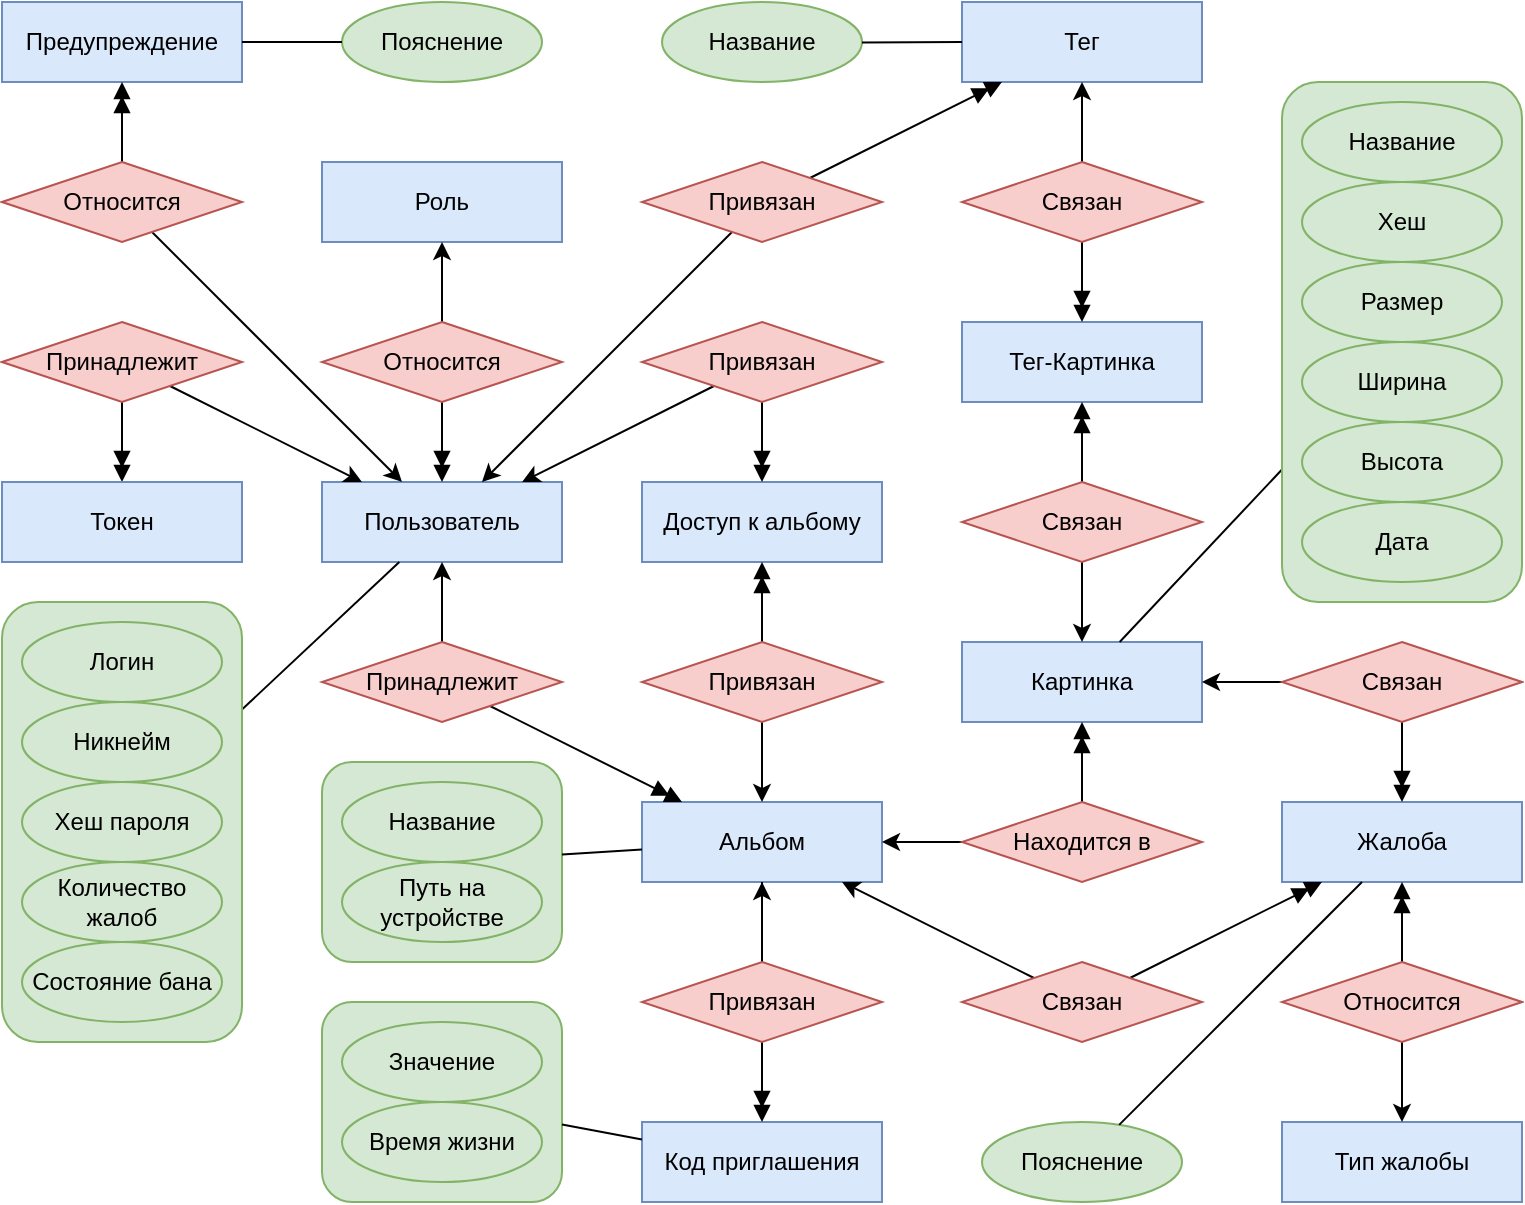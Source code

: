<mxfile version="20.8.16" type="device" pages="4"><diagram name="Концепт" id="y-KlI4lYlczmpGntMoZ4"><mxGraphModel dx="1168" dy="867" grid="1" gridSize="10" guides="1" tooltips="1" connect="1" arrows="1" fold="1" page="1" pageScale="1" pageWidth="827" pageHeight="1169" math="0" shadow="0"><root><mxCell id="0"/><mxCell id="1" parent="0"/><mxCell id="pheBHox7_MMXYWWgiyk6-1" value="Роль" style="rounded=0;whiteSpace=wrap;html=1;fillColor=#dae8fc;strokeColor=#6c8ebf;" parent="1" vertex="1"><mxGeometry x="200" y="120" width="120" height="40" as="geometry"/></mxCell><mxCell id="pheBHox7_MMXYWWgiyk6-3" value="Пользователь" style="rounded=0;whiteSpace=wrap;html=1;fillColor=#dae8fc;strokeColor=#6c8ebf;" parent="1" vertex="1"><mxGeometry x="200" y="280" width="120" height="40" as="geometry"/></mxCell><mxCell id="pheBHox7_MMXYWWgiyk6-5" style="rounded=0;orthogonalLoop=1;jettySize=auto;html=1;endArrow=doubleBlock;endFill=1;" parent="1" source="pheBHox7_MMXYWWgiyk6-4" target="pheBHox7_MMXYWWgiyk6-3" edge="1"><mxGeometry relative="1" as="geometry"/></mxCell><mxCell id="pheBHox7_MMXYWWgiyk6-6" style="edgeStyle=orthogonalEdgeStyle;rounded=0;orthogonalLoop=1;jettySize=auto;html=1;" parent="1" source="pheBHox7_MMXYWWgiyk6-4" target="pheBHox7_MMXYWWgiyk6-1" edge="1"><mxGeometry relative="1" as="geometry"/></mxCell><mxCell id="pheBHox7_MMXYWWgiyk6-4" value="Относится" style="rhombus;whiteSpace=wrap;html=1;fillColor=#f8cecc;strokeColor=#b85450;" parent="1" vertex="1"><mxGeometry x="200" y="200" width="120" height="40" as="geometry"/></mxCell><mxCell id="pheBHox7_MMXYWWgiyk6-13" value="" style="endArrow=none;html=1;rounded=0;" parent="1" source="pheBHox7_MMXYWWgiyk6-11" target="pheBHox7_MMXYWWgiyk6-3" edge="1"><mxGeometry width="50" height="50" relative="1" as="geometry"><mxPoint x="480" y="480" as="sourcePoint"/><mxPoint x="530" y="430" as="targetPoint"/></mxGeometry></mxCell><mxCell id="pheBHox7_MMXYWWgiyk6-14" value="Альбом" style="rounded=0;whiteSpace=wrap;html=1;fillColor=#dae8fc;strokeColor=#6c8ebf;" parent="1" vertex="1"><mxGeometry x="360" y="440" width="120" height="40" as="geometry"/></mxCell><mxCell id="pheBHox7_MMXYWWgiyk6-16" style="edgeStyle=orthogonalEdgeStyle;rounded=0;orthogonalLoop=1;jettySize=auto;html=1;" parent="1" source="pheBHox7_MMXYWWgiyk6-15" target="pheBHox7_MMXYWWgiyk6-3" edge="1"><mxGeometry relative="1" as="geometry"/></mxCell><mxCell id="pheBHox7_MMXYWWgiyk6-17" style="rounded=0;orthogonalLoop=1;jettySize=auto;html=1;endArrow=doubleBlock;endFill=1;" parent="1" source="pheBHox7_MMXYWWgiyk6-15" target="pheBHox7_MMXYWWgiyk6-14" edge="1"><mxGeometry relative="1" as="geometry"/></mxCell><mxCell id="pheBHox7_MMXYWWgiyk6-15" value="Принадлежит" style="rhombus;whiteSpace=wrap;html=1;fillColor=#f8cecc;strokeColor=#b85450;" parent="1" vertex="1"><mxGeometry x="200" y="360" width="120" height="40" as="geometry"/></mxCell><mxCell id="pheBHox7_MMXYWWgiyk6-18" value="Картинка" style="rounded=0;whiteSpace=wrap;html=1;fillColor=#dae8fc;strokeColor=#6c8ebf;" parent="1" vertex="1"><mxGeometry x="520" y="360" width="120" height="40" as="geometry"/></mxCell><mxCell id="pheBHox7_MMXYWWgiyk6-24" style="edgeStyle=orthogonalEdgeStyle;rounded=0;orthogonalLoop=1;jettySize=auto;html=1;" parent="1" source="pheBHox7_MMXYWWgiyk6-19" target="pheBHox7_MMXYWWgiyk6-14" edge="1"><mxGeometry relative="1" as="geometry"/></mxCell><mxCell id="pheBHox7_MMXYWWgiyk6-25" style="edgeStyle=orthogonalEdgeStyle;rounded=0;orthogonalLoop=1;jettySize=auto;html=1;endArrow=doubleBlock;endFill=1;" parent="1" source="pheBHox7_MMXYWWgiyk6-19" target="pheBHox7_MMXYWWgiyk6-18" edge="1"><mxGeometry relative="1" as="geometry"/></mxCell><mxCell id="pheBHox7_MMXYWWgiyk6-19" value="Находится в" style="rhombus;whiteSpace=wrap;html=1;fillColor=#f8cecc;strokeColor=#b85450;" parent="1" vertex="1"><mxGeometry x="520" y="440" width="120" height="40" as="geometry"/></mxCell><mxCell id="pheBHox7_MMXYWWgiyk6-22" style="rounded=0;orthogonalLoop=1;jettySize=auto;html=1;" parent="1" source="pheBHox7_MMXYWWgiyk6-20" target="pheBHox7_MMXYWWgiyk6-3" edge="1"><mxGeometry relative="1" as="geometry"/></mxCell><mxCell id="pheBHox7_MMXYWWgiyk6-23" style="edgeStyle=orthogonalEdgeStyle;rounded=0;orthogonalLoop=1;jettySize=auto;html=1;endArrow=doubleBlock;endFill=1;" parent="1" source="pheBHox7_MMXYWWgiyk6-20" target="pheBHox7_MMXYWWgiyk6-21" edge="1"><mxGeometry relative="1" as="geometry"/></mxCell><mxCell id="pheBHox7_MMXYWWgiyk6-20" value="Принадлежит" style="rhombus;whiteSpace=wrap;html=1;fillColor=#f8cecc;strokeColor=#b85450;" parent="1" vertex="1"><mxGeometry x="40" y="200" width="120" height="40" as="geometry"/></mxCell><mxCell id="pheBHox7_MMXYWWgiyk6-21" value="Токен" style="rounded=0;whiteSpace=wrap;html=1;fillColor=#dae8fc;strokeColor=#6c8ebf;" parent="1" vertex="1"><mxGeometry x="40" y="280" width="120" height="40" as="geometry"/></mxCell><mxCell id="pheBHox7_MMXYWWgiyk6-32" value="" style="endArrow=none;html=1;rounded=0;startArrow=none;" parent="1" source="ak-apfVBxml1uLIaYH5j-17" target="pheBHox7_MMXYWWgiyk6-14" edge="1"><mxGeometry width="50" height="50" relative="1" as="geometry"><mxPoint x="480" y="480" as="sourcePoint"/><mxPoint x="530" y="430" as="targetPoint"/></mxGeometry></mxCell><mxCell id="pheBHox7_MMXYWWgiyk6-33" value="Тег-Картинка" style="rounded=0;whiteSpace=wrap;html=1;fillColor=#dae8fc;strokeColor=#6c8ebf;" parent="1" vertex="1"><mxGeometry x="520" y="200" width="120" height="40" as="geometry"/></mxCell><mxCell id="pheBHox7_MMXYWWgiyk6-34" value="" style="group" parent="1" vertex="1" connectable="0"><mxGeometry x="200" y="420" width="120" height="100" as="geometry"/></mxCell><mxCell id="pheBHox7_MMXYWWgiyk6-27" value="" style="rounded=1;whiteSpace=wrap;html=1;fillColor=#d5e8d4;strokeColor=#82b366;" parent="pheBHox7_MMXYWWgiyk6-34" vertex="1"><mxGeometry width="120" height="100" as="geometry"/></mxCell><mxCell id="pheBHox7_MMXYWWgiyk6-28" value="Название" style="ellipse;whiteSpace=wrap;html=1;fillColor=#d5e8d4;strokeColor=#82b366;" parent="pheBHox7_MMXYWWgiyk6-34" vertex="1"><mxGeometry x="10" y="10" width="100" height="40" as="geometry"/></mxCell><mxCell id="pheBHox7_MMXYWWgiyk6-29" value="Путь на устройстве" style="ellipse;whiteSpace=wrap;html=1;fillColor=#d5e8d4;strokeColor=#82b366;" parent="pheBHox7_MMXYWWgiyk6-34" vertex="1"><mxGeometry x="10" y="50" width="100" height="40" as="geometry"/></mxCell><mxCell id="pheBHox7_MMXYWWgiyk6-38" style="edgeStyle=orthogonalEdgeStyle;rounded=0;orthogonalLoop=1;jettySize=auto;html=1;" parent="1" source="pheBHox7_MMXYWWgiyk6-35" target="pheBHox7_MMXYWWgiyk6-18" edge="1"><mxGeometry relative="1" as="geometry"/></mxCell><mxCell id="pheBHox7_MMXYWWgiyk6-39" style="edgeStyle=orthogonalEdgeStyle;rounded=0;orthogonalLoop=1;jettySize=auto;html=1;endArrow=doubleBlock;endFill=1;" parent="1" source="pheBHox7_MMXYWWgiyk6-35" target="pheBHox7_MMXYWWgiyk6-33" edge="1"><mxGeometry relative="1" as="geometry"/></mxCell><mxCell id="pheBHox7_MMXYWWgiyk6-35" value="Связан" style="rhombus;whiteSpace=wrap;html=1;fillColor=#f8cecc;strokeColor=#b85450;" parent="1" vertex="1"><mxGeometry x="520" y="280" width="120" height="40" as="geometry"/></mxCell><mxCell id="pheBHox7_MMXYWWgiyk6-36" value="Тег" style="rounded=0;whiteSpace=wrap;html=1;fillColor=#dae8fc;strokeColor=#6c8ebf;" parent="1" vertex="1"><mxGeometry x="520" y="40" width="120" height="40" as="geometry"/></mxCell><mxCell id="pheBHox7_MMXYWWgiyk6-43" style="rounded=0;orthogonalLoop=1;jettySize=auto;html=1;endArrow=doubleBlock;endFill=1;" parent="1" source="pheBHox7_MMXYWWgiyk6-37" target="pheBHox7_MMXYWWgiyk6-36" edge="1"><mxGeometry relative="1" as="geometry"/></mxCell><mxCell id="pheBHox7_MMXYWWgiyk6-48" style="rounded=0;orthogonalLoop=1;jettySize=auto;html=1;" parent="1" source="pheBHox7_MMXYWWgiyk6-37" target="pheBHox7_MMXYWWgiyk6-3" edge="1"><mxGeometry relative="1" as="geometry"/></mxCell><mxCell id="pheBHox7_MMXYWWgiyk6-37" value="Привязан" style="rhombus;whiteSpace=wrap;html=1;fillColor=#f8cecc;strokeColor=#b85450;" parent="1" vertex="1"><mxGeometry x="360" y="120" width="120" height="40" as="geometry"/></mxCell><mxCell id="pheBHox7_MMXYWWgiyk6-44" style="edgeStyle=orthogonalEdgeStyle;rounded=0;orthogonalLoop=1;jettySize=auto;html=1;" parent="1" source="pheBHox7_MMXYWWgiyk6-40" target="pheBHox7_MMXYWWgiyk6-36" edge="1"><mxGeometry relative="1" as="geometry"/></mxCell><mxCell id="pheBHox7_MMXYWWgiyk6-49" style="edgeStyle=orthogonalEdgeStyle;rounded=0;orthogonalLoop=1;jettySize=auto;html=1;endArrow=doubleBlock;endFill=1;" parent="1" source="pheBHox7_MMXYWWgiyk6-40" target="pheBHox7_MMXYWWgiyk6-33" edge="1"><mxGeometry relative="1" as="geometry"/></mxCell><mxCell id="pheBHox7_MMXYWWgiyk6-40" value="Связан" style="rhombus;whiteSpace=wrap;html=1;fillColor=#f8cecc;strokeColor=#b85450;" parent="1" vertex="1"><mxGeometry x="520" y="120" width="120" height="40" as="geometry"/></mxCell><mxCell id="pheBHox7_MMXYWWgiyk6-56" value="" style="endArrow=none;html=1;rounded=0;" parent="1" source="pheBHox7_MMXYWWgiyk6-18" target="pheBHox7_MMXYWWgiyk6-52" edge="1"><mxGeometry width="50" height="50" relative="1" as="geometry"><mxPoint x="260" y="440" as="sourcePoint"/><mxPoint x="310" y="390" as="targetPoint"/></mxGeometry></mxCell><mxCell id="pheBHox7_MMXYWWgiyk6-59" value="Название" style="ellipse;whiteSpace=wrap;html=1;fillColor=#d5e8d4;strokeColor=#82b366;" parent="1" vertex="1"><mxGeometry x="370" y="40" width="100" height="40" as="geometry"/></mxCell><mxCell id="pheBHox7_MMXYWWgiyk6-62" value="" style="endArrow=none;html=1;rounded=0;" parent="1" source="pheBHox7_MMXYWWgiyk6-59" target="pheBHox7_MMXYWWgiyk6-36" edge="1"><mxGeometry width="50" height="50" relative="1" as="geometry"><mxPoint x="170" y="385" as="sourcePoint"/><mxPoint x="243" y="330" as="targetPoint"/></mxGeometry></mxCell><mxCell id="pheBHox7_MMXYWWgiyk6-66" value="Доступ к альбому" style="rounded=0;whiteSpace=wrap;html=1;fillColor=#dae8fc;strokeColor=#6c8ebf;" parent="1" vertex="1"><mxGeometry x="360" y="280" width="120" height="40" as="geometry"/></mxCell><mxCell id="ak-apfVBxml1uLIaYH5j-10" style="edgeStyle=orthogonalEdgeStyle;rounded=0;orthogonalLoop=1;jettySize=auto;html=1;endArrow=doubleBlock;endFill=1;" parent="1" source="ak-apfVBxml1uLIaYH5j-6" target="pheBHox7_MMXYWWgiyk6-66" edge="1"><mxGeometry relative="1" as="geometry"/></mxCell><mxCell id="ak-apfVBxml1uLIaYH5j-11" style="rounded=0;orthogonalLoop=1;jettySize=auto;html=1;" parent="1" source="ak-apfVBxml1uLIaYH5j-6" target="pheBHox7_MMXYWWgiyk6-3" edge="1"><mxGeometry relative="1" as="geometry"/></mxCell><mxCell id="ak-apfVBxml1uLIaYH5j-6" value="Привязан" style="rhombus;whiteSpace=wrap;html=1;fillColor=#f8cecc;strokeColor=#b85450;" parent="1" vertex="1"><mxGeometry x="360" y="200" width="120" height="40" as="geometry"/></mxCell><mxCell id="ak-apfVBxml1uLIaYH5j-8" style="rounded=0;orthogonalLoop=1;jettySize=auto;html=1;" parent="1" source="ak-apfVBxml1uLIaYH5j-7" target="pheBHox7_MMXYWWgiyk6-14" edge="1"><mxGeometry relative="1" as="geometry"/></mxCell><mxCell id="ak-apfVBxml1uLIaYH5j-9" style="edgeStyle=orthogonalEdgeStyle;rounded=0;orthogonalLoop=1;jettySize=auto;html=1;endArrow=doubleBlock;endFill=1;" parent="1" source="ak-apfVBxml1uLIaYH5j-7" target="pheBHox7_MMXYWWgiyk6-66" edge="1"><mxGeometry relative="1" as="geometry"/></mxCell><mxCell id="ak-apfVBxml1uLIaYH5j-7" value="Привязан" style="rhombus;whiteSpace=wrap;html=1;fillColor=#f8cecc;strokeColor=#b85450;" parent="1" vertex="1"><mxGeometry x="360" y="360" width="120" height="40" as="geometry"/></mxCell><mxCell id="ak-apfVBxml1uLIaYH5j-12" value="Код приглашения" style="rounded=0;whiteSpace=wrap;html=1;fillColor=#dae8fc;strokeColor=#6c8ebf;" parent="1" vertex="1"><mxGeometry x="360" y="600" width="120" height="40" as="geometry"/></mxCell><mxCell id="ak-apfVBxml1uLIaYH5j-13" value="" style="group" parent="1" vertex="1" connectable="0"><mxGeometry x="200" y="540" width="120" height="100" as="geometry"/></mxCell><mxCell id="ak-apfVBxml1uLIaYH5j-14" value="" style="rounded=1;whiteSpace=wrap;html=1;fillColor=#d5e8d4;strokeColor=#82b366;" parent="ak-apfVBxml1uLIaYH5j-13" vertex="1"><mxGeometry width="120" height="100" as="geometry"/></mxCell><mxCell id="ak-apfVBxml1uLIaYH5j-15" value="Значение" style="ellipse;whiteSpace=wrap;html=1;fillColor=#d5e8d4;strokeColor=#82b366;" parent="ak-apfVBxml1uLIaYH5j-13" vertex="1"><mxGeometry x="10" y="10" width="100" height="40" as="geometry"/></mxCell><mxCell id="ak-apfVBxml1uLIaYH5j-16" value="Время жизни" style="ellipse;whiteSpace=wrap;html=1;fillColor=#d5e8d4;strokeColor=#82b366;" parent="ak-apfVBxml1uLIaYH5j-13" vertex="1"><mxGeometry x="10" y="50" width="100" height="40" as="geometry"/></mxCell><mxCell id="ak-apfVBxml1uLIaYH5j-18" style="rounded=0;orthogonalLoop=1;jettySize=auto;html=1;" parent="1" source="ak-apfVBxml1uLIaYH5j-17" target="pheBHox7_MMXYWWgiyk6-14" edge="1"><mxGeometry relative="1" as="geometry"/></mxCell><mxCell id="ak-apfVBxml1uLIaYH5j-19" style="edgeStyle=orthogonalEdgeStyle;rounded=0;orthogonalLoop=1;jettySize=auto;html=1;endArrow=doubleBlock;endFill=1;" parent="1" source="ak-apfVBxml1uLIaYH5j-17" target="ak-apfVBxml1uLIaYH5j-12" edge="1"><mxGeometry relative="1" as="geometry"/></mxCell><mxCell id="ak-apfVBxml1uLIaYH5j-20" value="" style="endArrow=none;html=1;rounded=0;" parent="1" source="ak-apfVBxml1uLIaYH5j-14" target="ak-apfVBxml1uLIaYH5j-12" edge="1"><mxGeometry width="50" height="50" relative="1" as="geometry"><mxPoint x="250" y="530" as="sourcePoint"/><mxPoint x="300" y="480" as="targetPoint"/></mxGeometry></mxCell><mxCell id="jd1UjjWTbIzYl9RQyfcU-1" value="Жалоба" style="rounded=0;whiteSpace=wrap;html=1;fillColor=#dae8fc;strokeColor=#6c8ebf;" parent="1" vertex="1"><mxGeometry x="680" y="440" width="120" height="40" as="geometry"/></mxCell><mxCell id="jd1UjjWTbIzYl9RQyfcU-2" value="Тип жалобы" style="rounded=0;whiteSpace=wrap;html=1;fillColor=#dae8fc;strokeColor=#6c8ebf;" parent="1" vertex="1"><mxGeometry x="680" y="600" width="120" height="40" as="geometry"/></mxCell><mxCell id="jd1UjjWTbIzYl9RQyfcU-4" style="edgeStyle=orthogonalEdgeStyle;rounded=0;orthogonalLoop=1;jettySize=auto;html=1;" parent="1" source="jd1UjjWTbIzYl9RQyfcU-3" target="pheBHox7_MMXYWWgiyk6-18" edge="1"><mxGeometry relative="1" as="geometry"/></mxCell><mxCell id="jd1UjjWTbIzYl9RQyfcU-5" style="edgeStyle=orthogonalEdgeStyle;rounded=0;orthogonalLoop=1;jettySize=auto;html=1;endArrow=doubleBlock;endFill=1;" parent="1" source="jd1UjjWTbIzYl9RQyfcU-3" target="jd1UjjWTbIzYl9RQyfcU-1" edge="1"><mxGeometry relative="1" as="geometry"/></mxCell><mxCell id="jd1UjjWTbIzYl9RQyfcU-3" value="Связан" style="rhombus;whiteSpace=wrap;html=1;fillColor=#f8cecc;strokeColor=#b85450;" parent="1" vertex="1"><mxGeometry x="680" y="360" width="120" height="40" as="geometry"/></mxCell><mxCell id="jd1UjjWTbIzYl9RQyfcU-12" style="rounded=0;orthogonalLoop=1;jettySize=auto;html=1;endArrow=doubleBlock;endFill=1;" parent="1" source="jd1UjjWTbIzYl9RQyfcU-6" target="jd1UjjWTbIzYl9RQyfcU-1" edge="1"><mxGeometry relative="1" as="geometry"/></mxCell><mxCell id="jd1UjjWTbIzYl9RQyfcU-13" style="rounded=0;orthogonalLoop=1;jettySize=auto;html=1;" parent="1" source="jd1UjjWTbIzYl9RQyfcU-6" target="pheBHox7_MMXYWWgiyk6-14" edge="1"><mxGeometry relative="1" as="geometry"/></mxCell><mxCell id="jd1UjjWTbIzYl9RQyfcU-6" value="Связан" style="rhombus;whiteSpace=wrap;html=1;fillColor=#f8cecc;strokeColor=#b85450;" parent="1" vertex="1"><mxGeometry x="520" y="520" width="120" height="40" as="geometry"/></mxCell><mxCell id="jd1UjjWTbIzYl9RQyfcU-10" style="edgeStyle=orthogonalEdgeStyle;rounded=0;orthogonalLoop=1;jettySize=auto;html=1;endArrow=doubleBlock;endFill=1;" parent="1" source="jd1UjjWTbIzYl9RQyfcU-7" target="jd1UjjWTbIzYl9RQyfcU-1" edge="1"><mxGeometry relative="1" as="geometry"/></mxCell><mxCell id="jd1UjjWTbIzYl9RQyfcU-11" style="edgeStyle=orthogonalEdgeStyle;rounded=0;orthogonalLoop=1;jettySize=auto;html=1;" parent="1" source="jd1UjjWTbIzYl9RQyfcU-7" target="jd1UjjWTbIzYl9RQyfcU-2" edge="1"><mxGeometry relative="1" as="geometry"/></mxCell><mxCell id="jd1UjjWTbIzYl9RQyfcU-7" value="Относится" style="rhombus;whiteSpace=wrap;html=1;fillColor=#f8cecc;strokeColor=#b85450;" parent="1" vertex="1"><mxGeometry x="680" y="520" width="120" height="40" as="geometry"/></mxCell><mxCell id="jd1UjjWTbIzYl9RQyfcU-8" value="Пояснение" style="ellipse;whiteSpace=wrap;html=1;fillColor=#d5e8d4;strokeColor=#82b366;" parent="1" vertex="1"><mxGeometry x="530" y="600" width="100" height="40" as="geometry"/></mxCell><mxCell id="jd1UjjWTbIzYl9RQyfcU-9" value="" style="endArrow=none;html=1;rounded=0;" parent="1" source="jd1UjjWTbIzYl9RQyfcU-8" target="jd1UjjWTbIzYl9RQyfcU-1" edge="1"><mxGeometry width="50" height="50" relative="1" as="geometry"><mxPoint x="530" y="450" as="sourcePoint"/><mxPoint x="580" y="400" as="targetPoint"/></mxGeometry></mxCell><mxCell id="jd1UjjWTbIzYl9RQyfcU-14" value="" style="group" parent="1" vertex="1" connectable="0"><mxGeometry x="40" y="340" width="120" height="220" as="geometry"/></mxCell><mxCell id="pheBHox7_MMXYWWgiyk6-11" value="" style="rounded=1;whiteSpace=wrap;html=1;fillColor=#d5e8d4;strokeColor=#82b366;container=0;" parent="jd1UjjWTbIzYl9RQyfcU-14" vertex="1"><mxGeometry width="120" height="220" as="geometry"/></mxCell><mxCell id="pheBHox7_MMXYWWgiyk6-7" value="Логин" style="ellipse;whiteSpace=wrap;html=1;fillColor=#d5e8d4;strokeColor=#82b366;container=0;" parent="jd1UjjWTbIzYl9RQyfcU-14" vertex="1"><mxGeometry x="10" y="10" width="100" height="40" as="geometry"/></mxCell><mxCell id="pheBHox7_MMXYWWgiyk6-8" value="Никнейм" style="ellipse;whiteSpace=wrap;html=1;fillColor=#d5e8d4;strokeColor=#82b366;container=0;" parent="jd1UjjWTbIzYl9RQyfcU-14" vertex="1"><mxGeometry x="10" y="50" width="100" height="40" as="geometry"/></mxCell><mxCell id="pheBHox7_MMXYWWgiyk6-9" value="Хеш пароля" style="ellipse;whiteSpace=wrap;html=1;fillColor=#d5e8d4;strokeColor=#82b366;container=0;" parent="jd1UjjWTbIzYl9RQyfcU-14" vertex="1"><mxGeometry x="10" y="90" width="100" height="40" as="geometry"/></mxCell><mxCell id="ak-apfVBxml1uLIaYH5j-1" value="Количество жалоб" style="ellipse;whiteSpace=wrap;html=1;fillColor=#d5e8d4;strokeColor=#82b366;container=0;" parent="jd1UjjWTbIzYl9RQyfcU-14" vertex="1"><mxGeometry x="10" y="130" width="100" height="40" as="geometry"/></mxCell><mxCell id="ak-apfVBxml1uLIaYH5j-3" value="Состояние бана" style="ellipse;whiteSpace=wrap;html=1;fillColor=#d5e8d4;strokeColor=#82b366;container=0;" parent="jd1UjjWTbIzYl9RQyfcU-14" vertex="1"><mxGeometry x="10" y="170" width="100" height="40" as="geometry"/></mxCell><mxCell id="tb1kWUYPtIiXrNTboOLf-11" style="edgeStyle=none;rounded=0;orthogonalLoop=1;jettySize=auto;html=1;exitX=0.5;exitY=1;exitDx=0;exitDy=0;endArrow=doubleBlock;endFill=1;" edge="1" parent="jd1UjjWTbIzYl9RQyfcU-14" source="pheBHox7_MMXYWWgiyk6-8" target="pheBHox7_MMXYWWgiyk6-8"><mxGeometry relative="1" as="geometry"/></mxCell><mxCell id="tOkrTIkjdZuzjoM_uJ8l-2" value="" style="group" parent="1" vertex="1" connectable="0"><mxGeometry x="680" y="80" width="120" height="260" as="geometry"/></mxCell><mxCell id="pheBHox7_MMXYWWgiyk6-52" value="" style="rounded=1;whiteSpace=wrap;html=1;fillColor=#d5e8d4;strokeColor=#82b366;container=0;" parent="tOkrTIkjdZuzjoM_uJ8l-2" vertex="1"><mxGeometry width="120" height="260" as="geometry"/></mxCell><mxCell id="pheBHox7_MMXYWWgiyk6-53" value="Хеш" style="ellipse;whiteSpace=wrap;html=1;fillColor=#d5e8d4;strokeColor=#82b366;container=0;" parent="tOkrTIkjdZuzjoM_uJ8l-2" vertex="1"><mxGeometry x="10" y="50" width="100" height="40" as="geometry"/></mxCell><mxCell id="pheBHox7_MMXYWWgiyk6-54" value="Размер" style="ellipse;whiteSpace=wrap;html=1;fillColor=#d5e8d4;strokeColor=#82b366;container=0;" parent="tOkrTIkjdZuzjoM_uJ8l-2" vertex="1"><mxGeometry x="10" y="90" width="100" height="40" as="geometry"/></mxCell><mxCell id="pheBHox7_MMXYWWgiyk6-55" value="Ширина" style="ellipse;whiteSpace=wrap;html=1;fillColor=#d5e8d4;strokeColor=#82b366;container=0;" parent="tOkrTIkjdZuzjoM_uJ8l-2" vertex="1"><mxGeometry x="10" y="130" width="100" height="40" as="geometry"/></mxCell><mxCell id="pheBHox7_MMXYWWgiyk6-63" value="Высота" style="ellipse;whiteSpace=wrap;html=1;fillColor=#d5e8d4;strokeColor=#82b366;container=0;" parent="tOkrTIkjdZuzjoM_uJ8l-2" vertex="1"><mxGeometry x="10" y="170" width="100" height="40" as="geometry"/></mxCell><mxCell id="pheBHox7_MMXYWWgiyk6-64" value="Дата" style="ellipse;whiteSpace=wrap;html=1;fillColor=#d5e8d4;strokeColor=#82b366;container=0;" parent="tOkrTIkjdZuzjoM_uJ8l-2" vertex="1"><mxGeometry x="10" y="210" width="100" height="40" as="geometry"/></mxCell><mxCell id="tOkrTIkjdZuzjoM_uJ8l-1" value="Название" style="ellipse;whiteSpace=wrap;html=1;fillColor=#d5e8d4;strokeColor=#82b366;container=0;" parent="tOkrTIkjdZuzjoM_uJ8l-2" vertex="1"><mxGeometry x="10" y="10" width="100" height="40" as="geometry"/></mxCell><mxCell id="tb1kWUYPtIiXrNTboOLf-1" value="Предупреждение" style="rounded=0;whiteSpace=wrap;html=1;fillColor=#dae8fc;strokeColor=#6c8ebf;" vertex="1" parent="1"><mxGeometry x="40" y="40" width="120" height="40" as="geometry"/></mxCell><mxCell id="tb1kWUYPtIiXrNTboOLf-4" style="edgeStyle=orthogonalEdgeStyle;rounded=0;orthogonalLoop=1;jettySize=auto;html=1;endArrow=doubleBlock;endFill=1;" edge="1" parent="1" source="tb1kWUYPtIiXrNTboOLf-2" target="tb1kWUYPtIiXrNTboOLf-1"><mxGeometry relative="1" as="geometry"/></mxCell><mxCell id="tb1kWUYPtIiXrNTboOLf-5" style="rounded=0;orthogonalLoop=1;jettySize=auto;html=1;" edge="1" parent="1" source="tb1kWUYPtIiXrNTboOLf-2" target="pheBHox7_MMXYWWgiyk6-3"><mxGeometry relative="1" as="geometry"/></mxCell><mxCell id="tb1kWUYPtIiXrNTboOLf-2" value="Относится" style="rhombus;whiteSpace=wrap;html=1;fillColor=#f8cecc;strokeColor=#b85450;" vertex="1" parent="1"><mxGeometry x="40" y="120" width="120" height="40" as="geometry"/></mxCell><mxCell id="tb1kWUYPtIiXrNTboOLf-7" value="" style="endArrow=none;html=1;rounded=0;" edge="1" parent="1" source="pheBHox7_MMXYWWgiyk6-27" target="pheBHox7_MMXYWWgiyk6-14"><mxGeometry width="50" height="50" relative="1" as="geometry"><mxPoint x="452" y="660" as="sourcePoint"/><mxPoint x="423.2" y="480" as="targetPoint"/></mxGeometry></mxCell><mxCell id="ak-apfVBxml1uLIaYH5j-17" value="Привязан" style="rhombus;whiteSpace=wrap;html=1;fillColor=#f8cecc;strokeColor=#b85450;" parent="1" vertex="1"><mxGeometry x="360" y="520" width="120" height="40" as="geometry"/></mxCell><mxCell id="tb1kWUYPtIiXrNTboOLf-10" style="edgeStyle=none;rounded=0;orthogonalLoop=1;jettySize=auto;html=1;exitX=0.5;exitY=1;exitDx=0;exitDy=0;endArrow=doubleBlock;endFill=1;" edge="1" parent="1" source="tb1kWUYPtIiXrNTboOLf-2" target="tb1kWUYPtIiXrNTboOLf-2"><mxGeometry relative="1" as="geometry"/></mxCell><mxCell id="tb1kWUYPtIiXrNTboOLf-13" value="Пояснение" style="ellipse;whiteSpace=wrap;html=1;fillColor=#d5e8d4;strokeColor=#82b366;" vertex="1" parent="1"><mxGeometry x="210" y="40" width="100" height="40" as="geometry"/></mxCell><mxCell id="tb1kWUYPtIiXrNTboOLf-14" value="" style="endArrow=none;html=1;rounded=0;" edge="1" parent="1" source="tb1kWUYPtIiXrNTboOLf-1" target="tb1kWUYPtIiXrNTboOLf-13"><mxGeometry width="50" height="50" relative="1" as="geometry"><mxPoint x="460" y="340" as="sourcePoint"/><mxPoint x="510" y="290" as="targetPoint"/></mxGeometry></mxCell></root></mxGraphModel></diagram><diagram id="RxV7LRAW6N8jYcL5sruk" name="Логич"><mxGraphModel dx="1168" dy="867" grid="1" gridSize="10" guides="1" tooltips="1" connect="1" arrows="1" fold="1" page="1" pageScale="1" pageWidth="827" pageHeight="1169" math="0" shadow="0"><root><mxCell id="0"/><mxCell id="1" parent="0"/><mxCell id="IZMQZskoHxlS55HBgWiK-2" value="roles" style="shape=table;startSize=30;container=1;collapsible=1;childLayout=tableLayout;fixedRows=1;rowLines=0;fontStyle=1;align=center;resizeLast=1;html=1;fillColor=#fad7ac;strokeColor=#b46504;labelBackgroundColor=none;" parent="1" vertex="1"><mxGeometry x="40" y="560" width="180" height="90" as="geometry"/></mxCell><mxCell id="IZMQZskoHxlS55HBgWiK-3" value="" style="shape=tableRow;horizontal=0;startSize=0;swimlaneHead=0;swimlaneBody=0;fillColor=none;collapsible=0;dropTarget=0;points=[[0,0.5],[1,0.5]];portConstraint=eastwest;top=0;left=0;right=0;bottom=1;labelBackgroundColor=none;" parent="IZMQZskoHxlS55HBgWiK-2" vertex="1"><mxGeometry y="30" width="180" height="30" as="geometry"/></mxCell><mxCell id="IZMQZskoHxlS55HBgWiK-4" value="PK" style="shape=partialRectangle;connectable=0;fillColor=none;top=0;left=0;bottom=0;right=0;fontStyle=1;overflow=hidden;whiteSpace=wrap;html=1;labelBackgroundColor=none;" parent="IZMQZskoHxlS55HBgWiK-3" vertex="1"><mxGeometry width="30" height="30" as="geometry"><mxRectangle width="30" height="30" as="alternateBounds"/></mxGeometry></mxCell><mxCell id="IZMQZskoHxlS55HBgWiK-5" value="id" style="shape=partialRectangle;connectable=0;fillColor=none;top=0;left=0;bottom=0;right=0;align=left;spacingLeft=6;fontStyle=5;overflow=hidden;whiteSpace=wrap;html=1;labelBackgroundColor=none;" parent="IZMQZskoHxlS55HBgWiK-3" vertex="1"><mxGeometry x="30" width="150" height="30" as="geometry"><mxRectangle width="150" height="30" as="alternateBounds"/></mxGeometry></mxCell><mxCell id="IZMQZskoHxlS55HBgWiK-6" value="" style="shape=tableRow;horizontal=0;startSize=0;swimlaneHead=0;swimlaneBody=0;fillColor=none;collapsible=0;dropTarget=0;points=[[0,0.5],[1,0.5]];portConstraint=eastwest;top=0;left=0;right=0;bottom=0;labelBackgroundColor=none;" parent="IZMQZskoHxlS55HBgWiK-2" vertex="1"><mxGeometry y="60" width="180" height="30" as="geometry"/></mxCell><mxCell id="IZMQZskoHxlS55HBgWiK-7" value="" style="shape=partialRectangle;connectable=0;fillColor=none;top=0;left=0;bottom=0;right=0;editable=1;overflow=hidden;whiteSpace=wrap;html=1;labelBackgroundColor=none;" parent="IZMQZskoHxlS55HBgWiK-6" vertex="1"><mxGeometry width="30" height="30" as="geometry"><mxRectangle width="30" height="30" as="alternateBounds"/></mxGeometry></mxCell><mxCell id="IZMQZskoHxlS55HBgWiK-8" value="code" style="shape=partialRectangle;connectable=0;fillColor=none;top=0;left=0;bottom=0;right=0;align=left;spacingLeft=6;overflow=hidden;whiteSpace=wrap;html=1;labelBackgroundColor=none;" parent="IZMQZskoHxlS55HBgWiK-6" vertex="1"><mxGeometry x="30" width="150" height="30" as="geometry"><mxRectangle width="150" height="30" as="alternateBounds"/></mxGeometry></mxCell><mxCell id="IZMQZskoHxlS55HBgWiK-15" value="users" style="shape=table;startSize=30;container=1;collapsible=1;childLayout=tableLayout;fixedRows=1;rowLines=0;fontStyle=1;align=center;resizeLast=1;html=1;fillColor=#dae8fc;strokeColor=#6c8ebf;labelBackgroundColor=none;" parent="1" vertex="1"><mxGeometry x="40" y="300" width="180" height="240" as="geometry"/></mxCell><mxCell id="IZMQZskoHxlS55HBgWiK-16" value="" style="shape=tableRow;horizontal=0;startSize=0;swimlaneHead=0;swimlaneBody=0;fillColor=none;collapsible=0;dropTarget=0;points=[[0,0.5],[1,0.5]];portConstraint=eastwest;top=0;left=0;right=0;bottom=1;labelBackgroundColor=none;" parent="IZMQZskoHxlS55HBgWiK-15" vertex="1"><mxGeometry y="30" width="180" height="30" as="geometry"/></mxCell><mxCell id="IZMQZskoHxlS55HBgWiK-17" value="PK" style="shape=partialRectangle;connectable=0;fillColor=none;top=0;left=0;bottom=0;right=0;fontStyle=1;overflow=hidden;whiteSpace=wrap;html=1;labelBackgroundColor=none;" parent="IZMQZskoHxlS55HBgWiK-16" vertex="1"><mxGeometry width="30" height="30" as="geometry"><mxRectangle width="30" height="30" as="alternateBounds"/></mxGeometry></mxCell><mxCell id="IZMQZskoHxlS55HBgWiK-18" value="id" style="shape=partialRectangle;connectable=0;fillColor=none;top=0;left=0;bottom=0;right=0;align=left;spacingLeft=6;fontStyle=5;overflow=hidden;whiteSpace=wrap;html=1;labelBackgroundColor=none;" parent="IZMQZskoHxlS55HBgWiK-16" vertex="1"><mxGeometry x="30" width="150" height="30" as="geometry"><mxRectangle width="150" height="30" as="alternateBounds"/></mxGeometry></mxCell><mxCell id="IZMQZskoHxlS55HBgWiK-19" value="" style="shape=tableRow;horizontal=0;startSize=0;swimlaneHead=0;swimlaneBody=0;fillColor=none;collapsible=0;dropTarget=0;points=[[0,0.5],[1,0.5]];portConstraint=eastwest;top=0;left=0;right=0;bottom=0;labelBackgroundColor=none;" parent="IZMQZskoHxlS55HBgWiK-15" vertex="1"><mxGeometry y="60" width="180" height="30" as="geometry"/></mxCell><mxCell id="IZMQZskoHxlS55HBgWiK-20" value="" style="shape=partialRectangle;connectable=0;fillColor=none;top=0;left=0;bottom=0;right=0;editable=1;overflow=hidden;whiteSpace=wrap;html=1;labelBackgroundColor=none;" parent="IZMQZskoHxlS55HBgWiK-19" vertex="1"><mxGeometry width="30" height="30" as="geometry"><mxRectangle width="30" height="30" as="alternateBounds"/></mxGeometry></mxCell><mxCell id="IZMQZskoHxlS55HBgWiK-21" value="name" style="shape=partialRectangle;connectable=0;fillColor=none;top=0;left=0;bottom=0;right=0;align=left;spacingLeft=6;overflow=hidden;whiteSpace=wrap;html=1;labelBackgroundColor=none;" parent="IZMQZskoHxlS55HBgWiK-19" vertex="1"><mxGeometry x="30" width="150" height="30" as="geometry"><mxRectangle width="150" height="30" as="alternateBounds"/></mxGeometry></mxCell><mxCell id="IZMQZskoHxlS55HBgWiK-22" value="" style="shape=tableRow;horizontal=0;startSize=0;swimlaneHead=0;swimlaneBody=0;fillColor=none;collapsible=0;dropTarget=0;points=[[0,0.5],[1,0.5]];portConstraint=eastwest;top=0;left=0;right=0;bottom=0;labelBackgroundColor=none;" parent="IZMQZskoHxlS55HBgWiK-15" vertex="1"><mxGeometry y="90" width="180" height="30" as="geometry"/></mxCell><mxCell id="IZMQZskoHxlS55HBgWiK-23" value="" style="shape=partialRectangle;connectable=0;fillColor=none;top=0;left=0;bottom=0;right=0;editable=1;overflow=hidden;whiteSpace=wrap;html=1;labelBackgroundColor=none;" parent="IZMQZskoHxlS55HBgWiK-22" vertex="1"><mxGeometry width="30" height="30" as="geometry"><mxRectangle width="30" height="30" as="alternateBounds"/></mxGeometry></mxCell><mxCell id="IZMQZskoHxlS55HBgWiK-24" value="login" style="shape=partialRectangle;connectable=0;fillColor=none;top=0;left=0;bottom=0;right=0;align=left;spacingLeft=6;overflow=hidden;whiteSpace=wrap;html=1;labelBackgroundColor=none;" parent="IZMQZskoHxlS55HBgWiK-22" vertex="1"><mxGeometry x="30" width="150" height="30" as="geometry"><mxRectangle width="150" height="30" as="alternateBounds"/></mxGeometry></mxCell><mxCell id="IZMQZskoHxlS55HBgWiK-25" value="" style="shape=tableRow;horizontal=0;startSize=0;swimlaneHead=0;swimlaneBody=0;fillColor=none;collapsible=0;dropTarget=0;points=[[0,0.5],[1,0.5]];portConstraint=eastwest;top=0;left=0;right=0;bottom=0;labelBackgroundColor=none;" parent="IZMQZskoHxlS55HBgWiK-15" vertex="1"><mxGeometry y="120" width="180" height="30" as="geometry"/></mxCell><mxCell id="IZMQZskoHxlS55HBgWiK-26" value="" style="shape=partialRectangle;connectable=0;fillColor=none;top=0;left=0;bottom=0;right=0;editable=1;overflow=hidden;whiteSpace=wrap;html=1;labelBackgroundColor=none;" parent="IZMQZskoHxlS55HBgWiK-25" vertex="1"><mxGeometry width="30" height="30" as="geometry"><mxRectangle width="30" height="30" as="alternateBounds"/></mxGeometry></mxCell><mxCell id="IZMQZskoHxlS55HBgWiK-27" value="password" style="shape=partialRectangle;connectable=0;fillColor=none;top=0;left=0;bottom=0;right=0;align=left;spacingLeft=6;overflow=hidden;whiteSpace=wrap;html=1;labelBackgroundColor=none;" parent="IZMQZskoHxlS55HBgWiK-25" vertex="1"><mxGeometry x="30" width="150" height="30" as="geometry"><mxRectangle width="150" height="30" as="alternateBounds"/></mxGeometry></mxCell><mxCell id="IZMQZskoHxlS55HBgWiK-28" style="shape=tableRow;horizontal=0;startSize=0;swimlaneHead=0;swimlaneBody=0;fillColor=none;collapsible=0;dropTarget=0;points=[[0,0.5],[1,0.5]];portConstraint=eastwest;top=0;left=0;right=0;bottom=0;labelBackgroundColor=none;" parent="IZMQZskoHxlS55HBgWiK-15" vertex="1"><mxGeometry y="150" width="180" height="30" as="geometry"/></mxCell><mxCell id="IZMQZskoHxlS55HBgWiK-29" style="shape=partialRectangle;connectable=0;fillColor=none;top=0;left=0;bottom=0;right=0;editable=1;overflow=hidden;whiteSpace=wrap;html=1;labelBackgroundColor=none;" parent="IZMQZskoHxlS55HBgWiK-28" vertex="1"><mxGeometry width="30" height="30" as="geometry"><mxRectangle width="30" height="30" as="alternateBounds"/></mxGeometry></mxCell><mxCell id="IZMQZskoHxlS55HBgWiK-30" value="complaints" style="shape=partialRectangle;connectable=0;fillColor=none;top=0;left=0;bottom=0;right=0;align=left;spacingLeft=6;overflow=hidden;whiteSpace=wrap;html=1;labelBackgroundColor=none;" parent="IZMQZskoHxlS55HBgWiK-28" vertex="1"><mxGeometry x="30" width="150" height="30" as="geometry"><mxRectangle width="150" height="30" as="alternateBounds"/></mxGeometry></mxCell><mxCell id="IZMQZskoHxlS55HBgWiK-31" style="shape=tableRow;horizontal=0;startSize=0;swimlaneHead=0;swimlaneBody=0;fillColor=none;collapsible=0;dropTarget=0;points=[[0,0.5],[1,0.5]];portConstraint=eastwest;top=0;left=0;right=0;bottom=0;labelBackgroundColor=none;" parent="IZMQZskoHxlS55HBgWiK-15" vertex="1"><mxGeometry y="180" width="180" height="30" as="geometry"/></mxCell><mxCell id="IZMQZskoHxlS55HBgWiK-32" style="shape=partialRectangle;connectable=0;fillColor=none;top=0;left=0;bottom=0;right=0;editable=1;overflow=hidden;whiteSpace=wrap;html=1;labelBackgroundColor=none;" parent="IZMQZskoHxlS55HBgWiK-31" vertex="1"><mxGeometry width="30" height="30" as="geometry"><mxRectangle width="30" height="30" as="alternateBounds"/></mxGeometry></mxCell><mxCell id="IZMQZskoHxlS55HBgWiK-33" value="is_banned" style="shape=partialRectangle;connectable=0;fillColor=none;top=0;left=0;bottom=0;right=0;align=left;spacingLeft=6;overflow=hidden;whiteSpace=wrap;html=1;labelBackgroundColor=none;" parent="IZMQZskoHxlS55HBgWiK-31" vertex="1"><mxGeometry x="30" width="150" height="30" as="geometry"><mxRectangle width="150" height="30" as="alternateBounds"/></mxGeometry></mxCell><mxCell id="1IcLE7OErjlYDwDpCj2_-20" style="shape=tableRow;horizontal=0;startSize=0;swimlaneHead=0;swimlaneBody=0;fillColor=none;collapsible=0;dropTarget=0;points=[[0,0.5],[1,0.5]];portConstraint=eastwest;top=0;left=0;right=0;bottom=0;labelBackgroundColor=none;" parent="IZMQZskoHxlS55HBgWiK-15" vertex="1"><mxGeometry y="210" width="180" height="30" as="geometry"/></mxCell><mxCell id="1IcLE7OErjlYDwDpCj2_-21" value="FK" style="shape=partialRectangle;connectable=0;fillColor=#fad7ac;top=0;left=0;bottom=0;right=0;editable=1;overflow=hidden;whiteSpace=wrap;html=1;labelBackgroundColor=none;strokeColor=#b46504;" parent="1IcLE7OErjlYDwDpCj2_-20" vertex="1"><mxGeometry width="30" height="30" as="geometry"><mxRectangle width="30" height="30" as="alternateBounds"/></mxGeometry></mxCell><mxCell id="1IcLE7OErjlYDwDpCj2_-22" value="role_id" style="shape=partialRectangle;connectable=0;fillColor=none;top=0;left=0;bottom=0;right=0;align=left;spacingLeft=6;overflow=hidden;whiteSpace=wrap;html=1;labelBackgroundColor=none;" parent="1IcLE7OErjlYDwDpCj2_-20" vertex="1"><mxGeometry x="30" width="150" height="30" as="geometry"><mxRectangle width="150" height="30" as="alternateBounds"/></mxGeometry></mxCell><mxCell id="1IcLE7OErjlYDwDpCj2_-1" value="tokens" style="shape=table;startSize=30;container=1;collapsible=1;childLayout=tableLayout;fixedRows=1;rowLines=0;fontStyle=1;align=center;resizeLast=1;html=1;fillColor=#bac8d3;strokeColor=#23445d;labelBackgroundColor=none;" parent="1" vertex="1"><mxGeometry x="40" y="160" width="180" height="120" as="geometry"/></mxCell><mxCell id="1IcLE7OErjlYDwDpCj2_-2" value="" style="shape=tableRow;horizontal=0;startSize=0;swimlaneHead=0;swimlaneBody=0;fillColor=none;collapsible=0;dropTarget=0;points=[[0,0.5],[1,0.5]];portConstraint=eastwest;top=0;left=0;right=0;bottom=1;labelBackgroundColor=none;" parent="1IcLE7OErjlYDwDpCj2_-1" vertex="1"><mxGeometry y="30" width="180" height="30" as="geometry"/></mxCell><mxCell id="1IcLE7OErjlYDwDpCj2_-3" value="PK" style="shape=partialRectangle;connectable=0;fillColor=none;top=0;left=0;bottom=0;right=0;fontStyle=1;overflow=hidden;whiteSpace=wrap;html=1;labelBackgroundColor=none;" parent="1IcLE7OErjlYDwDpCj2_-2" vertex="1"><mxGeometry width="30" height="30" as="geometry"><mxRectangle width="30" height="30" as="alternateBounds"/></mxGeometry></mxCell><mxCell id="1IcLE7OErjlYDwDpCj2_-4" value="id" style="shape=partialRectangle;connectable=0;fillColor=none;top=0;left=0;bottom=0;right=0;align=left;spacingLeft=6;fontStyle=5;overflow=hidden;whiteSpace=wrap;html=1;labelBackgroundColor=none;" parent="1IcLE7OErjlYDwDpCj2_-2" vertex="1"><mxGeometry x="30" width="150" height="30" as="geometry"><mxRectangle width="150" height="30" as="alternateBounds"/></mxGeometry></mxCell><mxCell id="1IcLE7OErjlYDwDpCj2_-5" value="" style="shape=tableRow;horizontal=0;startSize=0;swimlaneHead=0;swimlaneBody=0;fillColor=none;collapsible=0;dropTarget=0;points=[[0,0.5],[1,0.5]];portConstraint=eastwest;top=0;left=0;right=0;bottom=0;labelBackgroundColor=none;" parent="1IcLE7OErjlYDwDpCj2_-1" vertex="1"><mxGeometry y="60" width="180" height="30" as="geometry"/></mxCell><mxCell id="1IcLE7OErjlYDwDpCj2_-6" value="" style="shape=partialRectangle;connectable=0;fillColor=none;top=0;left=0;bottom=0;right=0;editable=1;overflow=hidden;whiteSpace=wrap;html=1;labelBackgroundColor=none;" parent="1IcLE7OErjlYDwDpCj2_-5" vertex="1"><mxGeometry width="30" height="30" as="geometry"><mxRectangle width="30" height="30" as="alternateBounds"/></mxGeometry></mxCell><mxCell id="1IcLE7OErjlYDwDpCj2_-7" value="value" style="shape=partialRectangle;connectable=0;fillColor=none;top=0;left=0;bottom=0;right=0;align=left;spacingLeft=6;overflow=hidden;whiteSpace=wrap;html=1;labelBackgroundColor=none;" parent="1IcLE7OErjlYDwDpCj2_-5" vertex="1"><mxGeometry x="30" width="150" height="30" as="geometry"><mxRectangle width="150" height="30" as="alternateBounds"/></mxGeometry></mxCell><mxCell id="1IcLE7OErjlYDwDpCj2_-8" value="" style="shape=tableRow;horizontal=0;startSize=0;swimlaneHead=0;swimlaneBody=0;fillColor=none;collapsible=0;dropTarget=0;points=[[0,0.5],[1,0.5]];portConstraint=eastwest;top=0;left=0;right=0;bottom=0;labelBackgroundColor=none;" parent="1IcLE7OErjlYDwDpCj2_-1" vertex="1"><mxGeometry y="90" width="180" height="30" as="geometry"/></mxCell><mxCell id="1IcLE7OErjlYDwDpCj2_-9" value="FK" style="shape=partialRectangle;connectable=0;fillColor=#dae8fc;top=0;left=0;bottom=0;right=0;editable=1;overflow=hidden;whiteSpace=wrap;html=1;labelBackgroundColor=none;strokeColor=#6c8ebf;" parent="1IcLE7OErjlYDwDpCj2_-8" vertex="1"><mxGeometry width="30" height="30" as="geometry"><mxRectangle width="30" height="30" as="alternateBounds"/></mxGeometry></mxCell><mxCell id="1IcLE7OErjlYDwDpCj2_-10" value="user_id" style="shape=partialRectangle;connectable=0;fillColor=none;top=0;left=0;bottom=0;right=0;align=left;spacingLeft=6;overflow=hidden;whiteSpace=wrap;html=1;labelBackgroundColor=none;" parent="1IcLE7OErjlYDwDpCj2_-8" vertex="1"><mxGeometry x="30" width="150" height="30" as="geometry"><mxRectangle width="150" height="30" as="alternateBounds"/></mxGeometry></mxCell><mxCell id="1IcLE7OErjlYDwDpCj2_-24" style="edgeStyle=orthogonalEdgeStyle;rounded=1;orthogonalLoop=1;jettySize=auto;html=1;curved=0;endArrow=ERoneToMany;endFill=0;fillColor=#dae8fc;strokeColor=#6c8ebf;labelBackgroundColor=none;" parent="1" source="IZMQZskoHxlS55HBgWiK-16" target="1IcLE7OErjlYDwDpCj2_-8" edge="1"><mxGeometry relative="1" as="geometry"><Array as="points"><mxPoint x="240" y="345"/><mxPoint x="240" y="265"/></Array></mxGeometry></mxCell><mxCell id="1IcLE7OErjlYDwDpCj2_-25" style="edgeStyle=orthogonalEdgeStyle;shape=connector;curved=0;rounded=1;orthogonalLoop=1;jettySize=auto;html=1;strokeColor=#b46504;align=center;verticalAlign=middle;fontFamily=Helvetica;fontSize=11;fontColor=default;labelBackgroundColor=none;endArrow=ERoneToMany;endFill=0;fillColor=#fad7ac;" parent="1" source="IZMQZskoHxlS55HBgWiK-3" target="1IcLE7OErjlYDwDpCj2_-20" edge="1"><mxGeometry relative="1" as="geometry"><Array as="points"><mxPoint x="20" y="605"/><mxPoint x="20" y="525"/></Array></mxGeometry></mxCell><mxCell id="CjU_W22aH0AWnn43uft7-14" value="tags" style="shape=table;startSize=30;container=1;collapsible=1;childLayout=tableLayout;fixedRows=1;rowLines=0;fontStyle=1;align=center;resizeLast=1;html=1;fillColor=#d5e8d4;strokeColor=#82b366;labelBackgroundColor=none;" parent="1" vertex="1"><mxGeometry x="260" y="20" width="180" height="120" as="geometry"/></mxCell><mxCell id="CjU_W22aH0AWnn43uft7-15" value="" style="shape=tableRow;horizontal=0;startSize=0;swimlaneHead=0;swimlaneBody=0;fillColor=none;collapsible=0;dropTarget=0;points=[[0,0.5],[1,0.5]];portConstraint=eastwest;top=0;left=0;right=0;bottom=1;labelBackgroundColor=none;" parent="CjU_W22aH0AWnn43uft7-14" vertex="1"><mxGeometry y="30" width="180" height="30" as="geometry"/></mxCell><mxCell id="CjU_W22aH0AWnn43uft7-16" value="PK" style="shape=partialRectangle;connectable=0;fillColor=none;top=0;left=0;bottom=0;right=0;fontStyle=1;overflow=hidden;whiteSpace=wrap;html=1;labelBackgroundColor=none;" parent="CjU_W22aH0AWnn43uft7-15" vertex="1"><mxGeometry width="30" height="30" as="geometry"><mxRectangle width="30" height="30" as="alternateBounds"/></mxGeometry></mxCell><mxCell id="CjU_W22aH0AWnn43uft7-17" value="id" style="shape=partialRectangle;connectable=0;fillColor=none;top=0;left=0;bottom=0;right=0;align=left;spacingLeft=6;fontStyle=5;overflow=hidden;whiteSpace=wrap;html=1;labelBackgroundColor=none;" parent="CjU_W22aH0AWnn43uft7-15" vertex="1"><mxGeometry x="30" width="150" height="30" as="geometry"><mxRectangle width="150" height="30" as="alternateBounds"/></mxGeometry></mxCell><mxCell id="CjU_W22aH0AWnn43uft7-18" value="" style="shape=tableRow;horizontal=0;startSize=0;swimlaneHead=0;swimlaneBody=0;fillColor=none;collapsible=0;dropTarget=0;points=[[0,0.5],[1,0.5]];portConstraint=eastwest;top=0;left=0;right=0;bottom=0;labelBackgroundColor=none;" parent="CjU_W22aH0AWnn43uft7-14" vertex="1"><mxGeometry y="60" width="180" height="30" as="geometry"/></mxCell><mxCell id="CjU_W22aH0AWnn43uft7-19" value="" style="shape=partialRectangle;connectable=0;fillColor=none;top=0;left=0;bottom=0;right=0;editable=1;overflow=hidden;whiteSpace=wrap;html=1;labelBackgroundColor=none;" parent="CjU_W22aH0AWnn43uft7-18" vertex="1"><mxGeometry width="30" height="30" as="geometry"><mxRectangle width="30" height="30" as="alternateBounds"/></mxGeometry></mxCell><mxCell id="CjU_W22aH0AWnn43uft7-20" value="value" style="shape=partialRectangle;connectable=0;fillColor=none;top=0;left=0;bottom=0;right=0;align=left;spacingLeft=6;overflow=hidden;whiteSpace=wrap;html=1;labelBackgroundColor=none;" parent="CjU_W22aH0AWnn43uft7-18" vertex="1"><mxGeometry x="30" width="150" height="30" as="geometry"><mxRectangle width="150" height="30" as="alternateBounds"/></mxGeometry></mxCell><mxCell id="CjU_W22aH0AWnn43uft7-21" value="" style="shape=tableRow;horizontal=0;startSize=0;swimlaneHead=0;swimlaneBody=0;fillColor=none;collapsible=0;dropTarget=0;points=[[0,0.5],[1,0.5]];portConstraint=eastwest;top=0;left=0;right=0;bottom=0;labelBackgroundColor=none;" parent="CjU_W22aH0AWnn43uft7-14" vertex="1"><mxGeometry y="90" width="180" height="30" as="geometry"/></mxCell><mxCell id="CjU_W22aH0AWnn43uft7-22" value="FK" style="shape=partialRectangle;connectable=0;fillColor=#dae8fc;top=0;left=0;bottom=0;right=0;editable=1;overflow=hidden;whiteSpace=wrap;html=1;labelBackgroundColor=none;strokeColor=#6c8ebf;" parent="CjU_W22aH0AWnn43uft7-21" vertex="1"><mxGeometry width="30" height="30" as="geometry"><mxRectangle width="30" height="30" as="alternateBounds"/></mxGeometry></mxCell><mxCell id="CjU_W22aH0AWnn43uft7-23" value="user_id" style="shape=partialRectangle;connectable=0;fillColor=none;top=0;left=0;bottom=0;right=0;align=left;spacingLeft=6;overflow=hidden;whiteSpace=wrap;html=1;labelBackgroundColor=none;" parent="CjU_W22aH0AWnn43uft7-21" vertex="1"><mxGeometry x="30" width="150" height="30" as="geometry"><mxRectangle width="150" height="30" as="alternateBounds"/></mxGeometry></mxCell><mxCell id="CjU_W22aH0AWnn43uft7-25" style="edgeStyle=orthogonalEdgeStyle;shape=connector;curved=0;rounded=1;orthogonalLoop=1;jettySize=auto;html=1;strokeColor=#6c8ebf;align=center;verticalAlign=middle;fontFamily=Helvetica;fontSize=11;fontColor=default;labelBackgroundColor=none;endArrow=ERoneToMany;endFill=0;fillColor=#dae8fc;" parent="1" source="IZMQZskoHxlS55HBgWiK-16" target="CjU_W22aH0AWnn43uft7-21" edge="1"><mxGeometry relative="1" as="geometry"/></mxCell><mxCell id="CjU_W22aH0AWnn43uft7-36" value="tags_picture" style="shape=table;startSize=30;container=1;collapsible=1;childLayout=tableLayout;fixedRows=1;rowLines=0;fontStyle=1;align=center;resizeLast=1;whiteSpace=wrap;fontFamily=Helvetica;fontSize=12;labelBackgroundColor=none;fillColor=#bac8d3;strokeColor=#23445d;html=1;" parent="1" vertex="1"><mxGeometry x="480" y="20" width="180" height="90" as="geometry"/></mxCell><mxCell id="CjU_W22aH0AWnn43uft7-37" value="" style="shape=tableRow;horizontal=0;startSize=0;swimlaneHead=0;swimlaneBody=0;fillColor=none;collapsible=0;dropTarget=0;points=[[0,0.5],[1,0.5]];portConstraint=eastwest;top=0;left=0;right=0;bottom=0;html=1;fontFamily=Helvetica;fontSize=12;fontColor=default;labelBackgroundColor=none;" parent="CjU_W22aH0AWnn43uft7-36" vertex="1"><mxGeometry y="30" width="180" height="30" as="geometry"/></mxCell><mxCell id="CjU_W22aH0AWnn43uft7-38" value="PK,FK" style="shape=partialRectangle;connectable=0;fillColor=#d5e8d4;top=0;left=0;bottom=0;right=0;fontStyle=1;overflow=hidden;html=1;whiteSpace=wrap;fontFamily=Helvetica;fontSize=12;labelBackgroundColor=none;strokeColor=#82b366;" parent="CjU_W22aH0AWnn43uft7-37" vertex="1"><mxGeometry width="50" height="30" as="geometry"><mxRectangle width="50" height="30" as="alternateBounds"/></mxGeometry></mxCell><mxCell id="CjU_W22aH0AWnn43uft7-39" value="tag_id" style="shape=partialRectangle;connectable=0;fillColor=none;top=0;left=0;bottom=0;right=0;align=left;spacingLeft=6;fontStyle=5;overflow=hidden;html=1;whiteSpace=wrap;fontFamily=Helvetica;fontSize=12;fontColor=default;labelBackgroundColor=none;" parent="CjU_W22aH0AWnn43uft7-37" vertex="1"><mxGeometry x="50" width="130" height="30" as="geometry"><mxRectangle width="130" height="30" as="alternateBounds"/></mxGeometry></mxCell><mxCell id="CjU_W22aH0AWnn43uft7-49" style="shape=tableRow;horizontal=0;startSize=0;swimlaneHead=0;swimlaneBody=0;fillColor=none;collapsible=0;dropTarget=0;points=[[0,0.5],[1,0.5]];portConstraint=eastwest;top=0;left=0;right=0;bottom=0;html=1;fontFamily=Helvetica;fontSize=12;fontColor=default;labelBackgroundColor=none;" parent="CjU_W22aH0AWnn43uft7-36" vertex="1"><mxGeometry y="60" width="180" height="30" as="geometry"/></mxCell><mxCell id="CjU_W22aH0AWnn43uft7-50" value="PK,FK" style="shape=partialRectangle;connectable=0;fillColor=#fff2cc;top=0;left=0;bottom=0;right=0;fontStyle=1;overflow=hidden;html=1;whiteSpace=wrap;fontFamily=Helvetica;fontSize=12;labelBackgroundColor=none;strokeColor=#d6b656;" parent="CjU_W22aH0AWnn43uft7-49" vertex="1"><mxGeometry width="50" height="30" as="geometry"><mxRectangle width="50" height="30" as="alternateBounds"/></mxGeometry></mxCell><mxCell id="CjU_W22aH0AWnn43uft7-51" value="picture_id" style="shape=partialRectangle;connectable=0;fillColor=none;top=0;left=0;bottom=0;right=0;align=left;spacingLeft=6;fontStyle=5;overflow=hidden;html=1;whiteSpace=wrap;fontFamily=Helvetica;fontSize=12;fontColor=default;labelBackgroundColor=none;" parent="CjU_W22aH0AWnn43uft7-49" vertex="1"><mxGeometry x="50" width="130" height="30" as="geometry"><mxRectangle width="130" height="30" as="alternateBounds"/></mxGeometry></mxCell><mxCell id="CjU_W22aH0AWnn43uft7-52" style="edgeStyle=orthogonalEdgeStyle;shape=connector;curved=0;rounded=1;orthogonalLoop=1;jettySize=auto;html=1;strokeColor=#82b366;align=center;verticalAlign=middle;fontFamily=Helvetica;fontSize=11;fontColor=default;labelBackgroundColor=none;endArrow=ERoneToMany;endFill=0;fillColor=#d5e8d4;" parent="1" source="CjU_W22aH0AWnn43uft7-15" target="CjU_W22aH0AWnn43uft7-37" edge="1"><mxGeometry relative="1" as="geometry"/></mxCell><mxCell id="CjU_W22aH0AWnn43uft7-53" value="albums" style="shape=table;startSize=30;container=1;collapsible=1;childLayout=tableLayout;fixedRows=1;rowLines=0;fontStyle=1;align=center;resizeLast=1;html=1;fillColor=#f8cecc;strokeColor=#b85450;labelBackgroundColor=none;" parent="1" vertex="1"><mxGeometry x="260" y="160" width="180" height="150" as="geometry"/></mxCell><mxCell id="CjU_W22aH0AWnn43uft7-54" value="" style="shape=tableRow;horizontal=0;startSize=0;swimlaneHead=0;swimlaneBody=0;fillColor=none;collapsible=0;dropTarget=0;points=[[0,0.5],[1,0.5]];portConstraint=eastwest;top=0;left=0;right=0;bottom=1;labelBackgroundColor=none;" parent="CjU_W22aH0AWnn43uft7-53" vertex="1"><mxGeometry y="30" width="180" height="30" as="geometry"/></mxCell><mxCell id="CjU_W22aH0AWnn43uft7-55" value="PK" style="shape=partialRectangle;connectable=0;fillColor=none;top=0;left=0;bottom=0;right=0;fontStyle=1;overflow=hidden;whiteSpace=wrap;html=1;labelBackgroundColor=none;" parent="CjU_W22aH0AWnn43uft7-54" vertex="1"><mxGeometry width="30" height="30" as="geometry"><mxRectangle width="30" height="30" as="alternateBounds"/></mxGeometry></mxCell><mxCell id="CjU_W22aH0AWnn43uft7-56" value="id" style="shape=partialRectangle;connectable=0;fillColor=none;top=0;left=0;bottom=0;right=0;align=left;spacingLeft=6;fontStyle=5;overflow=hidden;whiteSpace=wrap;html=1;labelBackgroundColor=none;" parent="CjU_W22aH0AWnn43uft7-54" vertex="1"><mxGeometry x="30" width="150" height="30" as="geometry"><mxRectangle width="150" height="30" as="alternateBounds"/></mxGeometry></mxCell><mxCell id="CjU_W22aH0AWnn43uft7-57" value="" style="shape=tableRow;horizontal=0;startSize=0;swimlaneHead=0;swimlaneBody=0;fillColor=none;collapsible=0;dropTarget=0;points=[[0,0.5],[1,0.5]];portConstraint=eastwest;top=0;left=0;right=0;bottom=0;labelBackgroundColor=none;" parent="CjU_W22aH0AWnn43uft7-53" vertex="1"><mxGeometry y="60" width="180" height="30" as="geometry"/></mxCell><mxCell id="CjU_W22aH0AWnn43uft7-58" value="" style="shape=partialRectangle;connectable=0;fillColor=none;top=0;left=0;bottom=0;right=0;editable=1;overflow=hidden;whiteSpace=wrap;html=1;labelBackgroundColor=none;" parent="CjU_W22aH0AWnn43uft7-57" vertex="1"><mxGeometry width="30" height="30" as="geometry"><mxRectangle width="30" height="30" as="alternateBounds"/></mxGeometry></mxCell><mxCell id="CjU_W22aH0AWnn43uft7-59" value="name" style="shape=partialRectangle;connectable=0;fillColor=none;top=0;left=0;bottom=0;right=0;align=left;spacingLeft=6;overflow=hidden;whiteSpace=wrap;html=1;labelBackgroundColor=none;" parent="CjU_W22aH0AWnn43uft7-57" vertex="1"><mxGeometry x="30" width="150" height="30" as="geometry"><mxRectangle width="150" height="30" as="alternateBounds"/></mxGeometry></mxCell><mxCell id="CjU_W22aH0AWnn43uft7-63" style="shape=tableRow;horizontal=0;startSize=0;swimlaneHead=0;swimlaneBody=0;fillColor=none;collapsible=0;dropTarget=0;points=[[0,0.5],[1,0.5]];portConstraint=eastwest;top=0;left=0;right=0;bottom=0;labelBackgroundColor=none;" parent="CjU_W22aH0AWnn43uft7-53" vertex="1"><mxGeometry y="90" width="180" height="30" as="geometry"/></mxCell><mxCell id="CjU_W22aH0AWnn43uft7-64" style="shape=partialRectangle;connectable=0;fillColor=none;top=0;left=0;bottom=0;right=0;editable=1;overflow=hidden;whiteSpace=wrap;html=1;labelBackgroundColor=none;" parent="CjU_W22aH0AWnn43uft7-63" vertex="1"><mxGeometry width="30" height="30" as="geometry"><mxRectangle width="30" height="30" as="alternateBounds"/></mxGeometry></mxCell><mxCell id="CjU_W22aH0AWnn43uft7-65" value="path" style="shape=partialRectangle;connectable=0;fillColor=none;top=0;left=0;bottom=0;right=0;align=left;spacingLeft=6;overflow=hidden;whiteSpace=wrap;html=1;labelBackgroundColor=none;" parent="CjU_W22aH0AWnn43uft7-63" vertex="1"><mxGeometry x="30" width="150" height="30" as="geometry"><mxRectangle width="150" height="30" as="alternateBounds"/></mxGeometry></mxCell><mxCell id="CjU_W22aH0AWnn43uft7-60" value="" style="shape=tableRow;horizontal=0;startSize=0;swimlaneHead=0;swimlaneBody=0;fillColor=none;collapsible=0;dropTarget=0;points=[[0,0.5],[1,0.5]];portConstraint=eastwest;top=0;left=0;right=0;bottom=0;labelBackgroundColor=none;" parent="CjU_W22aH0AWnn43uft7-53" vertex="1"><mxGeometry y="120" width="180" height="30" as="geometry"/></mxCell><mxCell id="CjU_W22aH0AWnn43uft7-61" value="FK" style="shape=partialRectangle;connectable=0;fillColor=#dae8fc;top=0;left=0;bottom=0;right=0;editable=1;overflow=hidden;whiteSpace=wrap;html=1;labelBackgroundColor=none;strokeColor=#6c8ebf;" parent="CjU_W22aH0AWnn43uft7-60" vertex="1"><mxGeometry width="30" height="30" as="geometry"><mxRectangle width="30" height="30" as="alternateBounds"/></mxGeometry></mxCell><mxCell id="CjU_W22aH0AWnn43uft7-62" value="user_id" style="shape=partialRectangle;connectable=0;fillColor=none;top=0;left=0;bottom=0;right=0;align=left;spacingLeft=6;overflow=hidden;whiteSpace=wrap;html=1;labelBackgroundColor=none;" parent="CjU_W22aH0AWnn43uft7-60" vertex="1"><mxGeometry x="30" width="150" height="30" as="geometry"><mxRectangle width="150" height="30" as="alternateBounds"/></mxGeometry></mxCell><mxCell id="CjU_W22aH0AWnn43uft7-66" value="picture" style="shape=table;startSize=30;container=1;collapsible=1;childLayout=tableLayout;fixedRows=1;rowLines=0;fontStyle=1;align=center;resizeLast=1;html=1;fillColor=#fff2cc;strokeColor=#d6b656;labelBackgroundColor=none;" parent="1" vertex="1"><mxGeometry x="480" y="130" width="180" height="270" as="geometry"/></mxCell><mxCell id="CjU_W22aH0AWnn43uft7-67" value="" style="shape=tableRow;horizontal=0;startSize=0;swimlaneHead=0;swimlaneBody=0;fillColor=none;collapsible=0;dropTarget=0;points=[[0,0.5],[1,0.5]];portConstraint=eastwest;top=0;left=0;right=0;bottom=1;labelBackgroundColor=none;" parent="CjU_W22aH0AWnn43uft7-66" vertex="1"><mxGeometry y="30" width="180" height="30" as="geometry"/></mxCell><mxCell id="CjU_W22aH0AWnn43uft7-68" value="PK" style="shape=partialRectangle;connectable=0;fillColor=none;top=0;left=0;bottom=0;right=0;fontStyle=1;overflow=hidden;whiteSpace=wrap;html=1;labelBackgroundColor=none;" parent="CjU_W22aH0AWnn43uft7-67" vertex="1"><mxGeometry width="30" height="30" as="geometry"><mxRectangle width="30" height="30" as="alternateBounds"/></mxGeometry></mxCell><mxCell id="CjU_W22aH0AWnn43uft7-69" value="id" style="shape=partialRectangle;connectable=0;fillColor=none;top=0;left=0;bottom=0;right=0;align=left;spacingLeft=6;fontStyle=5;overflow=hidden;whiteSpace=wrap;html=1;labelBackgroundColor=none;" parent="CjU_W22aH0AWnn43uft7-67" vertex="1"><mxGeometry x="30" width="150" height="30" as="geometry"><mxRectangle width="150" height="30" as="alternateBounds"/></mxGeometry></mxCell><mxCell id="CjU_W22aH0AWnn43uft7-70" value="" style="shape=tableRow;horizontal=0;startSize=0;swimlaneHead=0;swimlaneBody=0;fillColor=none;collapsible=0;dropTarget=0;points=[[0,0.5],[1,0.5]];portConstraint=eastwest;top=0;left=0;right=0;bottom=0;labelBackgroundColor=none;" parent="CjU_W22aH0AWnn43uft7-66" vertex="1"><mxGeometry y="60" width="180" height="30" as="geometry"/></mxCell><mxCell id="CjU_W22aH0AWnn43uft7-71" value="" style="shape=partialRectangle;connectable=0;fillColor=none;top=0;left=0;bottom=0;right=0;editable=1;overflow=hidden;whiteSpace=wrap;html=1;labelBackgroundColor=none;" parent="CjU_W22aH0AWnn43uft7-70" vertex="1"><mxGeometry width="30" height="30" as="geometry"><mxRectangle width="30" height="30" as="alternateBounds"/></mxGeometry></mxCell><mxCell id="CjU_W22aH0AWnn43uft7-72" value="name" style="shape=partialRectangle;connectable=0;fillColor=none;top=0;left=0;bottom=0;right=0;align=left;spacingLeft=6;overflow=hidden;whiteSpace=wrap;html=1;labelBackgroundColor=none;" parent="CjU_W22aH0AWnn43uft7-70" vertex="1"><mxGeometry x="30" width="150" height="30" as="geometry"><mxRectangle width="150" height="30" as="alternateBounds"/></mxGeometry></mxCell><mxCell id="sfqfbzCUI6xajvSPSBtz-1" style="shape=tableRow;horizontal=0;startSize=0;swimlaneHead=0;swimlaneBody=0;fillColor=none;collapsible=0;dropTarget=0;points=[[0,0.5],[1,0.5]];portConstraint=eastwest;top=0;left=0;right=0;bottom=0;labelBackgroundColor=none;" parent="CjU_W22aH0AWnn43uft7-66" vertex="1"><mxGeometry y="90" width="180" height="30" as="geometry"/></mxCell><mxCell id="sfqfbzCUI6xajvSPSBtz-2" style="shape=partialRectangle;connectable=0;fillColor=none;top=0;left=0;bottom=0;right=0;editable=1;overflow=hidden;whiteSpace=wrap;html=1;labelBackgroundColor=none;" parent="sfqfbzCUI6xajvSPSBtz-1" vertex="1"><mxGeometry width="30" height="30" as="geometry"><mxRectangle width="30" height="30" as="alternateBounds"/></mxGeometry></mxCell><mxCell id="sfqfbzCUI6xajvSPSBtz-3" value="hash" style="shape=partialRectangle;connectable=0;fillColor=none;top=0;left=0;bottom=0;right=0;align=left;spacingLeft=6;overflow=hidden;whiteSpace=wrap;html=1;labelBackgroundColor=none;" parent="sfqfbzCUI6xajvSPSBtz-1" vertex="1"><mxGeometry x="30" width="150" height="30" as="geometry"><mxRectangle width="150" height="30" as="alternateBounds"/></mxGeometry></mxCell><mxCell id="CjU_W22aH0AWnn43uft7-73" style="shape=tableRow;horizontal=0;startSize=0;swimlaneHead=0;swimlaneBody=0;fillColor=none;collapsible=0;dropTarget=0;points=[[0,0.5],[1,0.5]];portConstraint=eastwest;top=0;left=0;right=0;bottom=0;labelBackgroundColor=none;" parent="CjU_W22aH0AWnn43uft7-66" vertex="1"><mxGeometry y="120" width="180" height="30" as="geometry"/></mxCell><mxCell id="CjU_W22aH0AWnn43uft7-74" style="shape=partialRectangle;connectable=0;fillColor=none;top=0;left=0;bottom=0;right=0;editable=1;overflow=hidden;whiteSpace=wrap;html=1;labelBackgroundColor=none;" parent="CjU_W22aH0AWnn43uft7-73" vertex="1"><mxGeometry width="30" height="30" as="geometry"><mxRectangle width="30" height="30" as="alternateBounds"/></mxGeometry></mxCell><mxCell id="CjU_W22aH0AWnn43uft7-75" value="size" style="shape=partialRectangle;connectable=0;fillColor=none;top=0;left=0;bottom=0;right=0;align=left;spacingLeft=6;overflow=hidden;whiteSpace=wrap;html=1;labelBackgroundColor=none;" parent="CjU_W22aH0AWnn43uft7-73" vertex="1"><mxGeometry x="30" width="150" height="30" as="geometry"><mxRectangle width="150" height="30" as="alternateBounds"/></mxGeometry></mxCell><mxCell id="CjU_W22aH0AWnn43uft7-85" style="shape=tableRow;horizontal=0;startSize=0;swimlaneHead=0;swimlaneBody=0;fillColor=none;collapsible=0;dropTarget=0;points=[[0,0.5],[1,0.5]];portConstraint=eastwest;top=0;left=0;right=0;bottom=0;labelBackgroundColor=none;" parent="CjU_W22aH0AWnn43uft7-66" vertex="1"><mxGeometry y="150" width="180" height="30" as="geometry"/></mxCell><mxCell id="CjU_W22aH0AWnn43uft7-86" style="shape=partialRectangle;connectable=0;fillColor=none;top=0;left=0;bottom=0;right=0;editable=1;overflow=hidden;whiteSpace=wrap;html=1;labelBackgroundColor=none;" parent="CjU_W22aH0AWnn43uft7-85" vertex="1"><mxGeometry width="30" height="30" as="geometry"><mxRectangle width="30" height="30" as="alternateBounds"/></mxGeometry></mxCell><mxCell id="CjU_W22aH0AWnn43uft7-87" value="height" style="shape=partialRectangle;connectable=0;fillColor=none;top=0;left=0;bottom=0;right=0;align=left;spacingLeft=6;overflow=hidden;whiteSpace=wrap;html=1;labelBackgroundColor=none;" parent="CjU_W22aH0AWnn43uft7-85" vertex="1"><mxGeometry x="30" width="150" height="30" as="geometry"><mxRectangle width="150" height="30" as="alternateBounds"/></mxGeometry></mxCell><mxCell id="CjU_W22aH0AWnn43uft7-82" style="shape=tableRow;horizontal=0;startSize=0;swimlaneHead=0;swimlaneBody=0;fillColor=none;collapsible=0;dropTarget=0;points=[[0,0.5],[1,0.5]];portConstraint=eastwest;top=0;left=0;right=0;bottom=0;labelBackgroundColor=none;" parent="CjU_W22aH0AWnn43uft7-66" vertex="1"><mxGeometry y="180" width="180" height="30" as="geometry"/></mxCell><mxCell id="CjU_W22aH0AWnn43uft7-83" style="shape=partialRectangle;connectable=0;fillColor=none;top=0;left=0;bottom=0;right=0;editable=1;overflow=hidden;whiteSpace=wrap;html=1;labelBackgroundColor=none;" parent="CjU_W22aH0AWnn43uft7-82" vertex="1"><mxGeometry width="30" height="30" as="geometry"><mxRectangle width="30" height="30" as="alternateBounds"/></mxGeometry></mxCell><mxCell id="CjU_W22aH0AWnn43uft7-84" value="width" style="shape=partialRectangle;connectable=0;fillColor=none;top=0;left=0;bottom=0;right=0;align=left;spacingLeft=6;overflow=hidden;whiteSpace=wrap;html=1;labelBackgroundColor=none;" parent="CjU_W22aH0AWnn43uft7-82" vertex="1"><mxGeometry x="30" width="150" height="30" as="geometry"><mxRectangle width="150" height="30" as="alternateBounds"/></mxGeometry></mxCell><mxCell id="CjU_W22aH0AWnn43uft7-79" style="shape=tableRow;horizontal=0;startSize=0;swimlaneHead=0;swimlaneBody=0;fillColor=none;collapsible=0;dropTarget=0;points=[[0,0.5],[1,0.5]];portConstraint=eastwest;top=0;left=0;right=0;bottom=0;labelBackgroundColor=none;" parent="CjU_W22aH0AWnn43uft7-66" vertex="1"><mxGeometry y="210" width="180" height="30" as="geometry"/></mxCell><mxCell id="CjU_W22aH0AWnn43uft7-80" style="shape=partialRectangle;connectable=0;fillColor=none;top=0;left=0;bottom=0;right=0;editable=1;overflow=hidden;whiteSpace=wrap;html=1;labelBackgroundColor=none;" parent="CjU_W22aH0AWnn43uft7-79" vertex="1"><mxGeometry width="30" height="30" as="geometry"><mxRectangle width="30" height="30" as="alternateBounds"/></mxGeometry></mxCell><mxCell id="CjU_W22aH0AWnn43uft7-81" value="date" style="shape=partialRectangle;connectable=0;fillColor=none;top=0;left=0;bottom=0;right=0;align=left;spacingLeft=6;overflow=hidden;whiteSpace=wrap;html=1;labelBackgroundColor=none;" parent="CjU_W22aH0AWnn43uft7-79" vertex="1"><mxGeometry x="30" width="150" height="30" as="geometry"><mxRectangle width="150" height="30" as="alternateBounds"/></mxGeometry></mxCell><mxCell id="CjU_W22aH0AWnn43uft7-76" value="" style="shape=tableRow;horizontal=0;startSize=0;swimlaneHead=0;swimlaneBody=0;fillColor=none;collapsible=0;dropTarget=0;points=[[0,0.5],[1,0.5]];portConstraint=eastwest;top=0;left=0;right=0;bottom=0;labelBackgroundColor=none;" parent="CjU_W22aH0AWnn43uft7-66" vertex="1"><mxGeometry y="240" width="180" height="30" as="geometry"/></mxCell><mxCell id="CjU_W22aH0AWnn43uft7-77" value="FK" style="shape=partialRectangle;connectable=0;fillColor=#f8cecc;top=0;left=0;bottom=0;right=0;editable=1;overflow=hidden;whiteSpace=wrap;html=1;labelBackgroundColor=none;strokeColor=#b85450;" parent="CjU_W22aH0AWnn43uft7-76" vertex="1"><mxGeometry width="30" height="30" as="geometry"><mxRectangle width="30" height="30" as="alternateBounds"/></mxGeometry></mxCell><mxCell id="CjU_W22aH0AWnn43uft7-78" value="album_id" style="shape=partialRectangle;connectable=0;fillColor=none;top=0;left=0;bottom=0;right=0;align=left;spacingLeft=6;overflow=hidden;whiteSpace=wrap;html=1;labelBackgroundColor=none;" parent="CjU_W22aH0AWnn43uft7-76" vertex="1"><mxGeometry x="30" width="150" height="30" as="geometry"><mxRectangle width="150" height="30" as="alternateBounds"/></mxGeometry></mxCell><mxCell id="CjU_W22aH0AWnn43uft7-88" style="edgeStyle=orthogonalEdgeStyle;shape=connector;curved=0;rounded=1;orthogonalLoop=1;jettySize=auto;html=1;strokeColor=#b85450;align=center;verticalAlign=middle;fontFamily=Helvetica;fontSize=11;fontColor=default;labelBackgroundColor=none;endArrow=ERoneToMany;endFill=0;fillColor=#f8cecc;" parent="1" source="CjU_W22aH0AWnn43uft7-54" target="CjU_W22aH0AWnn43uft7-76" edge="1"><mxGeometry relative="1" as="geometry"/></mxCell><mxCell id="CjU_W22aH0AWnn43uft7-89" style="edgeStyle=orthogonalEdgeStyle;shape=connector;curved=0;rounded=1;orthogonalLoop=1;jettySize=auto;html=1;strokeColor=#6c8ebf;align=center;verticalAlign=middle;fontFamily=Helvetica;fontSize=11;fontColor=default;labelBackgroundColor=none;endArrow=ERoneToMany;endFill=0;fillColor=#dae8fc;" parent="1" source="IZMQZskoHxlS55HBgWiK-16" target="CjU_W22aH0AWnn43uft7-60" edge="1"><mxGeometry relative="1" as="geometry"/></mxCell><mxCell id="CjU_W22aH0AWnn43uft7-90" style="edgeStyle=orthogonalEdgeStyle;shape=connector;curved=0;rounded=1;orthogonalLoop=1;jettySize=auto;html=1;strokeColor=#d6b656;align=center;verticalAlign=middle;fontFamily=Helvetica;fontSize=11;fontColor=default;labelBackgroundColor=none;endArrow=ERoneToMany;endFill=0;fillColor=#fff2cc;" parent="1" source="CjU_W22aH0AWnn43uft7-67" target="CjU_W22aH0AWnn43uft7-49" edge="1"><mxGeometry relative="1" as="geometry"><Array as="points"><mxPoint x="460" y="175"/><mxPoint x="460" y="95"/></Array></mxGeometry></mxCell><mxCell id="_W2fZtNo4tUT60eFXTmL-14" value="album_accesses" style="shape=table;startSize=30;container=1;collapsible=1;childLayout=tableLayout;fixedRows=1;rowLines=0;fontStyle=1;align=center;resizeLast=1;whiteSpace=wrap;fontFamily=Helvetica;fontSize=12;labelBackgroundColor=none;fillColor=#bac8d3;strokeColor=#23445d;html=1;" parent="1" vertex="1"><mxGeometry x="260" y="330" width="180" height="90" as="geometry"/></mxCell><mxCell id="_W2fZtNo4tUT60eFXTmL-15" value="" style="shape=tableRow;horizontal=0;startSize=0;swimlaneHead=0;swimlaneBody=0;fillColor=none;collapsible=0;dropTarget=0;points=[[0,0.5],[1,0.5]];portConstraint=eastwest;top=0;left=0;right=0;bottom=0;html=1;fontFamily=Helvetica;fontSize=12;fontColor=default;labelBackgroundColor=none;" parent="_W2fZtNo4tUT60eFXTmL-14" vertex="1"><mxGeometry y="30" width="180" height="30" as="geometry"/></mxCell><mxCell id="_W2fZtNo4tUT60eFXTmL-16" value="PK,FK" style="shape=partialRectangle;connectable=0;fillColor=#dae8fc;top=0;left=0;bottom=0;right=0;fontStyle=1;overflow=hidden;html=1;whiteSpace=wrap;fontFamily=Helvetica;fontSize=12;labelBackgroundColor=none;strokeColor=#6c8ebf;" parent="_W2fZtNo4tUT60eFXTmL-15" vertex="1"><mxGeometry width="50" height="30" as="geometry"><mxRectangle width="50" height="30" as="alternateBounds"/></mxGeometry></mxCell><mxCell id="_W2fZtNo4tUT60eFXTmL-17" value="user_id" style="shape=partialRectangle;connectable=0;fillColor=none;top=0;left=0;bottom=0;right=0;align=left;spacingLeft=6;fontStyle=5;overflow=hidden;html=1;whiteSpace=wrap;fontFamily=Helvetica;fontSize=12;fontColor=default;labelBackgroundColor=none;" parent="_W2fZtNo4tUT60eFXTmL-15" vertex="1"><mxGeometry x="50" width="130" height="30" as="geometry"><mxRectangle width="130" height="30" as="alternateBounds"/></mxGeometry></mxCell><mxCell id="_W2fZtNo4tUT60eFXTmL-18" style="shape=tableRow;horizontal=0;startSize=0;swimlaneHead=0;swimlaneBody=0;fillColor=none;collapsible=0;dropTarget=0;points=[[0,0.5],[1,0.5]];portConstraint=eastwest;top=0;left=0;right=0;bottom=0;html=1;fontFamily=Helvetica;fontSize=12;fontColor=default;labelBackgroundColor=none;" parent="_W2fZtNo4tUT60eFXTmL-14" vertex="1"><mxGeometry y="60" width="180" height="30" as="geometry"/></mxCell><mxCell id="_W2fZtNo4tUT60eFXTmL-19" value="PK,FK" style="shape=partialRectangle;connectable=0;fillColor=#f8cecc;top=0;left=0;bottom=0;right=0;fontStyle=1;overflow=hidden;html=1;whiteSpace=wrap;fontFamily=Helvetica;fontSize=12;labelBackgroundColor=none;strokeColor=#b85450;" parent="_W2fZtNo4tUT60eFXTmL-18" vertex="1"><mxGeometry width="50" height="30" as="geometry"><mxRectangle width="50" height="30" as="alternateBounds"/></mxGeometry></mxCell><mxCell id="_W2fZtNo4tUT60eFXTmL-20" value="album_id" style="shape=partialRectangle;connectable=0;fillColor=none;top=0;left=0;bottom=0;right=0;align=left;spacingLeft=6;fontStyle=5;overflow=hidden;html=1;whiteSpace=wrap;fontFamily=Helvetica;fontSize=12;fontColor=default;labelBackgroundColor=none;" parent="_W2fZtNo4tUT60eFXTmL-18" vertex="1"><mxGeometry x="50" width="130" height="30" as="geometry"><mxRectangle width="130" height="30" as="alternateBounds"/></mxGeometry></mxCell><mxCell id="_W2fZtNo4tUT60eFXTmL-21" style="edgeStyle=orthogonalEdgeStyle;shape=connector;curved=0;rounded=1;orthogonalLoop=1;jettySize=auto;html=1;strokeColor=#6c8ebf;align=center;verticalAlign=middle;fontFamily=Helvetica;fontSize=11;fontColor=default;labelBackgroundColor=default;endArrow=ERoneToMany;endFill=0;fillColor=#dae8fc;" parent="1" source="IZMQZskoHxlS55HBgWiK-16" target="_W2fZtNo4tUT60eFXTmL-15" edge="1"><mxGeometry relative="1" as="geometry"/></mxCell><mxCell id="_W2fZtNo4tUT60eFXTmL-22" style="edgeStyle=orthogonalEdgeStyle;shape=connector;curved=0;rounded=1;orthogonalLoop=1;jettySize=auto;html=1;strokeColor=#b85450;align=center;verticalAlign=middle;fontFamily=Helvetica;fontSize=11;fontColor=default;labelBackgroundColor=default;endArrow=ERoneToMany;endFill=0;fillColor=#f8cecc;" parent="1" source="CjU_W22aH0AWnn43uft7-54" target="_W2fZtNo4tUT60eFXTmL-18" edge="1"><mxGeometry relative="1" as="geometry"><Array as="points"><mxPoint x="460" y="205"/><mxPoint x="460" y="405"/></Array></mxGeometry></mxCell><mxCell id="nN_xNtSwElEKJbPpJTm4-1" value="invitations" style="shape=table;startSize=30;container=1;collapsible=1;childLayout=tableLayout;fixedRows=1;rowLines=0;fontStyle=1;align=center;resizeLast=1;html=1;fillColor=#bac8d3;strokeColor=#23445d;labelBackgroundColor=none;" parent="1" vertex="1"><mxGeometry x="480" y="420" width="180" height="150" as="geometry"/></mxCell><mxCell id="nN_xNtSwElEKJbPpJTm4-2" value="" style="shape=tableRow;horizontal=0;startSize=0;swimlaneHead=0;swimlaneBody=0;fillColor=none;collapsible=0;dropTarget=0;points=[[0,0.5],[1,0.5]];portConstraint=eastwest;top=0;left=0;right=0;bottom=1;labelBackgroundColor=none;" parent="nN_xNtSwElEKJbPpJTm4-1" vertex="1"><mxGeometry y="30" width="180" height="30" as="geometry"/></mxCell><mxCell id="nN_xNtSwElEKJbPpJTm4-3" value="PK" style="shape=partialRectangle;connectable=0;fillColor=none;top=0;left=0;bottom=0;right=0;fontStyle=1;overflow=hidden;whiteSpace=wrap;html=1;labelBackgroundColor=none;" parent="nN_xNtSwElEKJbPpJTm4-2" vertex="1"><mxGeometry width="30" height="30" as="geometry"><mxRectangle width="30" height="30" as="alternateBounds"/></mxGeometry></mxCell><mxCell id="nN_xNtSwElEKJbPpJTm4-4" value="id" style="shape=partialRectangle;connectable=0;fillColor=none;top=0;left=0;bottom=0;right=0;align=left;spacingLeft=6;fontStyle=5;overflow=hidden;whiteSpace=wrap;html=1;labelBackgroundColor=none;" parent="nN_xNtSwElEKJbPpJTm4-2" vertex="1"><mxGeometry x="30" width="150" height="30" as="geometry"><mxRectangle width="150" height="30" as="alternateBounds"/></mxGeometry></mxCell><mxCell id="nN_xNtSwElEKJbPpJTm4-5" value="" style="shape=tableRow;horizontal=0;startSize=0;swimlaneHead=0;swimlaneBody=0;fillColor=none;collapsible=0;dropTarget=0;points=[[0,0.5],[1,0.5]];portConstraint=eastwest;top=0;left=0;right=0;bottom=0;labelBackgroundColor=none;" parent="nN_xNtSwElEKJbPpJTm4-1" vertex="1"><mxGeometry y="60" width="180" height="30" as="geometry"/></mxCell><mxCell id="nN_xNtSwElEKJbPpJTm4-6" value="" style="shape=partialRectangle;connectable=0;fillColor=none;top=0;left=0;bottom=0;right=0;editable=1;overflow=hidden;whiteSpace=wrap;html=1;labelBackgroundColor=none;" parent="nN_xNtSwElEKJbPpJTm4-5" vertex="1"><mxGeometry width="30" height="30" as="geometry"><mxRectangle width="30" height="30" as="alternateBounds"/></mxGeometry></mxCell><mxCell id="nN_xNtSwElEKJbPpJTm4-7" value="code" style="shape=partialRectangle;connectable=0;fillColor=none;top=0;left=0;bottom=0;right=0;align=left;spacingLeft=6;overflow=hidden;whiteSpace=wrap;html=1;labelBackgroundColor=none;" parent="nN_xNtSwElEKJbPpJTm4-5" vertex="1"><mxGeometry x="30" width="150" height="30" as="geometry"><mxRectangle width="150" height="30" as="alternateBounds"/></mxGeometry></mxCell><mxCell id="nN_xNtSwElEKJbPpJTm4-14" style="shape=tableRow;horizontal=0;startSize=0;swimlaneHead=0;swimlaneBody=0;fillColor=none;collapsible=0;dropTarget=0;points=[[0,0.5],[1,0.5]];portConstraint=eastwest;top=0;left=0;right=0;bottom=0;labelBackgroundColor=none;" parent="nN_xNtSwElEKJbPpJTm4-1" vertex="1"><mxGeometry y="90" width="180" height="30" as="geometry"/></mxCell><mxCell id="nN_xNtSwElEKJbPpJTm4-15" style="shape=partialRectangle;connectable=0;fillColor=none;top=0;left=0;bottom=0;right=0;editable=1;overflow=hidden;whiteSpace=wrap;html=1;labelBackgroundColor=none;" parent="nN_xNtSwElEKJbPpJTm4-14" vertex="1"><mxGeometry width="30" height="30" as="geometry"><mxRectangle width="30" height="30" as="alternateBounds"/></mxGeometry></mxCell><mxCell id="nN_xNtSwElEKJbPpJTm4-16" value="expires_at" style="shape=partialRectangle;connectable=0;fillColor=none;top=0;left=0;bottom=0;right=0;align=left;spacingLeft=6;overflow=hidden;whiteSpace=wrap;html=1;labelBackgroundColor=none;" parent="nN_xNtSwElEKJbPpJTm4-14" vertex="1"><mxGeometry x="30" width="150" height="30" as="geometry"><mxRectangle width="150" height="30" as="alternateBounds"/></mxGeometry></mxCell><mxCell id="nN_xNtSwElEKJbPpJTm4-8" value="" style="shape=tableRow;horizontal=0;startSize=0;swimlaneHead=0;swimlaneBody=0;fillColor=none;collapsible=0;dropTarget=0;points=[[0,0.5],[1,0.5]];portConstraint=eastwest;top=0;left=0;right=0;bottom=0;labelBackgroundColor=none;" parent="nN_xNtSwElEKJbPpJTm4-1" vertex="1"><mxGeometry y="120" width="180" height="30" as="geometry"/></mxCell><mxCell id="nN_xNtSwElEKJbPpJTm4-9" value="FK" style="shape=partialRectangle;connectable=0;fillColor=#f8cecc;top=0;left=0;bottom=0;right=0;editable=1;overflow=hidden;whiteSpace=wrap;html=1;labelBackgroundColor=none;strokeColor=#b85450;" parent="nN_xNtSwElEKJbPpJTm4-8" vertex="1"><mxGeometry width="30" height="30" as="geometry"><mxRectangle width="30" height="30" as="alternateBounds"/></mxGeometry></mxCell><mxCell id="nN_xNtSwElEKJbPpJTm4-10" value="album_id" style="shape=partialRectangle;connectable=0;fillColor=none;top=0;left=0;bottom=0;right=0;align=left;spacingLeft=6;overflow=hidden;whiteSpace=wrap;html=1;labelBackgroundColor=none;" parent="nN_xNtSwElEKJbPpJTm4-8" vertex="1"><mxGeometry x="30" width="150" height="30" as="geometry"><mxRectangle width="150" height="30" as="alternateBounds"/></mxGeometry></mxCell><mxCell id="kslvXPIf0vJqeuaNQ4C_-1" style="edgeStyle=orthogonalEdgeStyle;shape=connector;curved=0;rounded=1;orthogonalLoop=1;jettySize=auto;html=1;strokeColor=#b85450;align=center;verticalAlign=middle;fontFamily=Helvetica;fontSize=11;fontColor=default;labelBackgroundColor=default;endArrow=ERoneToMany;endFill=0;fillColor=#f8cecc;" parent="1" source="CjU_W22aH0AWnn43uft7-54" target="nN_xNtSwElEKJbPpJTm4-8" edge="1"><mxGeometry relative="1" as="geometry"><Array as="points"><mxPoint x="460" y="205"/><mxPoint x="460" y="555"/></Array></mxGeometry></mxCell><mxCell id="tDqC0SLLxrFENc3IreiQ-1" value="complaints" style="shape=table;startSize=30;container=1;collapsible=1;childLayout=tableLayout;fixedRows=1;rowLines=0;fontStyle=1;align=center;resizeLast=1;html=1;fillColor=#bac8d3;strokeColor=#23445d;labelBackgroundColor=none;" parent="1" vertex="1"><mxGeometry x="260" y="450" width="180" height="210" as="geometry"/></mxCell><mxCell id="tDqC0SLLxrFENc3IreiQ-2" value="" style="shape=tableRow;horizontal=0;startSize=0;swimlaneHead=0;swimlaneBody=0;fillColor=none;collapsible=0;dropTarget=0;points=[[0,0.5],[1,0.5]];portConstraint=eastwest;top=0;left=0;right=0;bottom=1;labelBackgroundColor=none;" parent="tDqC0SLLxrFENc3IreiQ-1" vertex="1"><mxGeometry y="30" width="180" height="30" as="geometry"/></mxCell><mxCell id="tDqC0SLLxrFENc3IreiQ-3" value="PK" style="shape=partialRectangle;connectable=0;fillColor=none;top=0;left=0;bottom=0;right=0;fontStyle=1;overflow=hidden;whiteSpace=wrap;html=1;labelBackgroundColor=none;" parent="tDqC0SLLxrFENc3IreiQ-2" vertex="1"><mxGeometry width="30" height="30" as="geometry"><mxRectangle width="30" height="30" as="alternateBounds"/></mxGeometry></mxCell><mxCell id="tDqC0SLLxrFENc3IreiQ-4" value="id" style="shape=partialRectangle;connectable=0;fillColor=none;top=0;left=0;bottom=0;right=0;align=left;spacingLeft=6;fontStyle=5;overflow=hidden;whiteSpace=wrap;html=1;labelBackgroundColor=none;" parent="tDqC0SLLxrFENc3IreiQ-2" vertex="1"><mxGeometry x="30" width="150" height="30" as="geometry"><mxRectangle width="150" height="30" as="alternateBounds"/></mxGeometry></mxCell><mxCell id="tDqC0SLLxrFENc3IreiQ-5" value="" style="shape=tableRow;horizontal=0;startSize=0;swimlaneHead=0;swimlaneBody=0;fillColor=none;collapsible=0;dropTarget=0;points=[[0,0.5],[1,0.5]];portConstraint=eastwest;top=0;left=0;right=0;bottom=0;labelBackgroundColor=none;" parent="tDqC0SLLxrFENc3IreiQ-1" vertex="1"><mxGeometry y="60" width="180" height="30" as="geometry"/></mxCell><mxCell id="tDqC0SLLxrFENc3IreiQ-6" value="" style="shape=partialRectangle;connectable=0;fillColor=none;top=0;left=0;bottom=0;right=0;editable=1;overflow=hidden;whiteSpace=wrap;html=1;labelBackgroundColor=none;" parent="tDqC0SLLxrFENc3IreiQ-5" vertex="1"><mxGeometry width="30" height="30" as="geometry"><mxRectangle width="30" height="30" as="alternateBounds"/></mxGeometry></mxCell><mxCell id="tDqC0SLLxrFENc3IreiQ-7" value="description" style="shape=partialRectangle;connectable=0;fillColor=none;top=0;left=0;bottom=0;right=0;align=left;spacingLeft=6;overflow=hidden;whiteSpace=wrap;html=1;labelBackgroundColor=none;" parent="tDqC0SLLxrFENc3IreiQ-5" vertex="1"><mxGeometry x="30" width="150" height="30" as="geometry"><mxRectangle width="150" height="30" as="alternateBounds"/></mxGeometry></mxCell><mxCell id="tDqC0SLLxrFENc3IreiQ-8" style="shape=tableRow;horizontal=0;startSize=0;swimlaneHead=0;swimlaneBody=0;fillColor=none;collapsible=0;dropTarget=0;points=[[0,0.5],[1,0.5]];portConstraint=eastwest;top=0;left=0;right=0;bottom=0;labelBackgroundColor=none;" parent="tDqC0SLLxrFENc3IreiQ-1" vertex="1"><mxGeometry y="90" width="180" height="30" as="geometry"/></mxCell><mxCell id="tDqC0SLLxrFENc3IreiQ-9" value="FK" style="shape=partialRectangle;connectable=0;fillColor=#f8cecc;top=0;left=0;bottom=0;right=0;editable=1;overflow=hidden;whiteSpace=wrap;html=1;labelBackgroundColor=none;strokeColor=#b85450;" parent="tDqC0SLLxrFENc3IreiQ-8" vertex="1"><mxGeometry width="30" height="30" as="geometry"><mxRectangle width="30" height="30" as="alternateBounds"/></mxGeometry></mxCell><mxCell id="tDqC0SLLxrFENc3IreiQ-10" value="album_id" style="shape=partialRectangle;connectable=0;fillColor=none;top=0;left=0;bottom=0;right=0;align=left;spacingLeft=6;overflow=hidden;whiteSpace=wrap;html=1;labelBackgroundColor=none;" parent="tDqC0SLLxrFENc3IreiQ-8" vertex="1"><mxGeometry x="30" width="150" height="30" as="geometry"><mxRectangle width="150" height="30" as="alternateBounds"/></mxGeometry></mxCell><mxCell id="FpJs6NR3AjmXHl-3-1DP-1" style="shape=tableRow;horizontal=0;startSize=0;swimlaneHead=0;swimlaneBody=0;fillColor=none;collapsible=0;dropTarget=0;points=[[0,0.5],[1,0.5]];portConstraint=eastwest;top=0;left=0;right=0;bottom=0;labelBackgroundColor=none;" parent="tDqC0SLLxrFENc3IreiQ-1" vertex="1"><mxGeometry y="120" width="180" height="30" as="geometry"/></mxCell><mxCell id="FpJs6NR3AjmXHl-3-1DP-2" value="FK" style="shape=partialRectangle;connectable=0;fillColor=#fff2cc;top=0;left=0;bottom=0;right=0;editable=1;overflow=hidden;whiteSpace=wrap;html=1;labelBackgroundColor=none;strokeColor=#d6b656;" parent="FpJs6NR3AjmXHl-3-1DP-1" vertex="1"><mxGeometry width="30" height="30" as="geometry"><mxRectangle width="30" height="30" as="alternateBounds"/></mxGeometry></mxCell><mxCell id="FpJs6NR3AjmXHl-3-1DP-3" value="picture_id" style="shape=partialRectangle;connectable=0;fillColor=none;top=0;left=0;bottom=0;right=0;align=left;spacingLeft=6;overflow=hidden;whiteSpace=wrap;html=1;labelBackgroundColor=none;" parent="FpJs6NR3AjmXHl-3-1DP-1" vertex="1"><mxGeometry x="30" width="150" height="30" as="geometry"><mxRectangle width="150" height="30" as="alternateBounds"/></mxGeometry></mxCell><mxCell id="tDqC0SLLxrFENc3IreiQ-11" value="" style="shape=tableRow;horizontal=0;startSize=0;swimlaneHead=0;swimlaneBody=0;fillColor=none;collapsible=0;dropTarget=0;points=[[0,0.5],[1,0.5]];portConstraint=eastwest;top=0;left=0;right=0;bottom=0;labelBackgroundColor=none;" parent="tDqC0SLLxrFENc3IreiQ-1" vertex="1"><mxGeometry y="150" width="180" height="30" as="geometry"/></mxCell><mxCell id="tDqC0SLLxrFENc3IreiQ-12" value="FK" style="shape=partialRectangle;connectable=0;fillColor=#dae8fc;top=0;left=0;bottom=0;right=0;editable=1;overflow=hidden;whiteSpace=wrap;html=1;labelBackgroundColor=none;strokeColor=#6c8ebf;" parent="tDqC0SLLxrFENc3IreiQ-11" vertex="1"><mxGeometry width="30" height="30" as="geometry"><mxRectangle width="30" height="30" as="alternateBounds"/></mxGeometry></mxCell><mxCell id="tDqC0SLLxrFENc3IreiQ-13" value="user_id" style="shape=partialRectangle;connectable=0;fillColor=none;top=0;left=0;bottom=0;right=0;align=left;spacingLeft=6;overflow=hidden;whiteSpace=wrap;html=1;labelBackgroundColor=none;" parent="tDqC0SLLxrFENc3IreiQ-11" vertex="1"><mxGeometry x="30" width="150" height="30" as="geometry"><mxRectangle width="150" height="30" as="alternateBounds"/></mxGeometry></mxCell><mxCell id="tDqC0SLLxrFENc3IreiQ-17" style="shape=tableRow;horizontal=0;startSize=0;swimlaneHead=0;swimlaneBody=0;fillColor=none;collapsible=0;dropTarget=0;points=[[0,0.5],[1,0.5]];portConstraint=eastwest;top=0;left=0;right=0;bottom=0;labelBackgroundColor=none;" parent="tDqC0SLLxrFENc3IreiQ-1" vertex="1"><mxGeometry y="180" width="180" height="30" as="geometry"/></mxCell><mxCell id="tDqC0SLLxrFENc3IreiQ-18" value="FK" style="shape=partialRectangle;connectable=0;fillColor=#e1d5e7;top=0;left=0;bottom=0;right=0;editable=1;overflow=hidden;whiteSpace=wrap;html=1;labelBackgroundColor=none;strokeColor=#9673a6;" parent="tDqC0SLLxrFENc3IreiQ-17" vertex="1"><mxGeometry width="30" height="30" as="geometry"><mxRectangle width="30" height="30" as="alternateBounds"/></mxGeometry></mxCell><mxCell id="tDqC0SLLxrFENc3IreiQ-19" value="complaint_type_id" style="shape=partialRectangle;connectable=0;fillColor=none;top=0;left=0;bottom=0;right=0;align=left;spacingLeft=6;overflow=hidden;whiteSpace=wrap;html=1;labelBackgroundColor=none;" parent="tDqC0SLLxrFENc3IreiQ-17" vertex="1"><mxGeometry x="30" width="150" height="30" as="geometry"><mxRectangle width="150" height="30" as="alternateBounds"/></mxGeometry></mxCell><mxCell id="4sJZ2xG8fO_XPE4F1Aw_-1" style="edgeStyle=orthogonalEdgeStyle;shape=connector;curved=0;rounded=1;orthogonalLoop=1;jettySize=auto;html=1;strokeColor=#b85450;align=center;verticalAlign=middle;fontFamily=Helvetica;fontSize=11;fontColor=default;labelBackgroundColor=default;endArrow=ERoneToMany;endFill=0;fillColor=#f8cecc;" parent="1" source="CjU_W22aH0AWnn43uft7-54" target="tDqC0SLLxrFENc3IreiQ-8" edge="1"><mxGeometry relative="1" as="geometry"><Array as="points"><mxPoint x="460" y="205"/><mxPoint x="460" y="555"/></Array></mxGeometry></mxCell><mxCell id="4sJZ2xG8fO_XPE4F1Aw_-2" style="edgeStyle=orthogonalEdgeStyle;shape=connector;curved=0;rounded=1;orthogonalLoop=1;jettySize=auto;html=1;strokeColor=#6c8ebf;align=center;verticalAlign=middle;fontFamily=Helvetica;fontSize=11;fontColor=default;labelBackgroundColor=default;endArrow=ERoneToMany;endFill=0;fillColor=#dae8fc;" parent="1" source="IZMQZskoHxlS55HBgWiK-16" target="tDqC0SLLxrFENc3IreiQ-11" edge="1"><mxGeometry relative="1" as="geometry"/></mxCell><mxCell id="4sJZ2xG8fO_XPE4F1Aw_-3" value="complaint_types" style="shape=table;startSize=30;container=1;collapsible=1;childLayout=tableLayout;fixedRows=1;rowLines=0;fontStyle=1;align=center;resizeLast=1;html=1;fillColor=#e1d5e7;strokeColor=#9673a6;labelBackgroundColor=none;" parent="1" vertex="1"><mxGeometry x="480" y="600" width="180" height="90" as="geometry"/></mxCell><mxCell id="4sJZ2xG8fO_XPE4F1Aw_-4" value="" style="shape=tableRow;horizontal=0;startSize=0;swimlaneHead=0;swimlaneBody=0;fillColor=none;collapsible=0;dropTarget=0;points=[[0,0.5],[1,0.5]];portConstraint=eastwest;top=0;left=0;right=0;bottom=1;labelBackgroundColor=none;" parent="4sJZ2xG8fO_XPE4F1Aw_-3" vertex="1"><mxGeometry y="30" width="180" height="30" as="geometry"/></mxCell><mxCell id="4sJZ2xG8fO_XPE4F1Aw_-5" value="PK" style="shape=partialRectangle;connectable=0;fillColor=none;top=0;left=0;bottom=0;right=0;fontStyle=1;overflow=hidden;whiteSpace=wrap;html=1;labelBackgroundColor=none;" parent="4sJZ2xG8fO_XPE4F1Aw_-4" vertex="1"><mxGeometry width="30" height="30" as="geometry"><mxRectangle width="30" height="30" as="alternateBounds"/></mxGeometry></mxCell><mxCell id="4sJZ2xG8fO_XPE4F1Aw_-6" value="id" style="shape=partialRectangle;connectable=0;fillColor=none;top=0;left=0;bottom=0;right=0;align=left;spacingLeft=6;fontStyle=5;overflow=hidden;whiteSpace=wrap;html=1;labelBackgroundColor=none;" parent="4sJZ2xG8fO_XPE4F1Aw_-4" vertex="1"><mxGeometry x="30" width="150" height="30" as="geometry"><mxRectangle width="150" height="30" as="alternateBounds"/></mxGeometry></mxCell><mxCell id="4sJZ2xG8fO_XPE4F1Aw_-7" value="" style="shape=tableRow;horizontal=0;startSize=0;swimlaneHead=0;swimlaneBody=0;fillColor=none;collapsible=0;dropTarget=0;points=[[0,0.5],[1,0.5]];portConstraint=eastwest;top=0;left=0;right=0;bottom=0;labelBackgroundColor=none;" parent="4sJZ2xG8fO_XPE4F1Aw_-3" vertex="1"><mxGeometry y="60" width="180" height="30" as="geometry"/></mxCell><mxCell id="4sJZ2xG8fO_XPE4F1Aw_-8" value="" style="shape=partialRectangle;connectable=0;fillColor=none;top=0;left=0;bottom=0;right=0;editable=1;overflow=hidden;whiteSpace=wrap;html=1;labelBackgroundColor=none;" parent="4sJZ2xG8fO_XPE4F1Aw_-7" vertex="1"><mxGeometry width="30" height="30" as="geometry"><mxRectangle width="30" height="30" as="alternateBounds"/></mxGeometry></mxCell><mxCell id="4sJZ2xG8fO_XPE4F1Aw_-9" value="name" style="shape=partialRectangle;connectable=0;fillColor=none;top=0;left=0;bottom=0;right=0;align=left;spacingLeft=6;overflow=hidden;whiteSpace=wrap;html=1;labelBackgroundColor=none;" parent="4sJZ2xG8fO_XPE4F1Aw_-7" vertex="1"><mxGeometry x="30" width="150" height="30" as="geometry"><mxRectangle width="150" height="30" as="alternateBounds"/></mxGeometry></mxCell><mxCell id="4sJZ2xG8fO_XPE4F1Aw_-11" style="edgeStyle=orthogonalEdgeStyle;shape=connector;curved=0;rounded=1;orthogonalLoop=1;jettySize=auto;html=1;strokeColor=#9673a6;align=center;verticalAlign=middle;fontFamily=Helvetica;fontSize=11;fontColor=default;labelBackgroundColor=default;endArrow=ERoneToMany;endFill=0;fillColor=#e1d5e7;" parent="1" source="4sJZ2xG8fO_XPE4F1Aw_-4" target="tDqC0SLLxrFENc3IreiQ-17" edge="1"><mxGeometry relative="1" as="geometry"/></mxCell><mxCell id="FpJs6NR3AjmXHl-3-1DP-4" style="edgeStyle=orthogonalEdgeStyle;shape=connector;curved=0;rounded=1;orthogonalLoop=1;jettySize=auto;html=1;strokeColor=#d6b656;align=center;verticalAlign=middle;fontFamily=Helvetica;fontSize=11;fontColor=default;labelBackgroundColor=default;endArrow=ERoneToMany;endFill=0;fillColor=#fff2cc;" parent="1" source="CjU_W22aH0AWnn43uft7-67" target="FpJs6NR3AjmXHl-3-1DP-1" edge="1"><mxGeometry relative="1" as="geometry"><Array as="points"><mxPoint x="680" y="175"/><mxPoint x="680" y="585"/></Array></mxGeometry></mxCell><mxCell id="Ic_5lBWeYnWvym98chFQ-1" value="warnings" style="shape=table;startSize=30;container=1;collapsible=1;childLayout=tableLayout;fixedRows=1;rowLines=0;fontStyle=1;align=center;resizeLast=1;html=1;fillColor=#bac8d3;strokeColor=#23445d;labelBackgroundColor=none;" vertex="1" parent="1"><mxGeometry x="40" y="20" width="180" height="120" as="geometry"/></mxCell><mxCell id="Ic_5lBWeYnWvym98chFQ-2" value="" style="shape=tableRow;horizontal=0;startSize=0;swimlaneHead=0;swimlaneBody=0;fillColor=none;collapsible=0;dropTarget=0;points=[[0,0.5],[1,0.5]];portConstraint=eastwest;top=0;left=0;right=0;bottom=1;labelBackgroundColor=none;" vertex="1" parent="Ic_5lBWeYnWvym98chFQ-1"><mxGeometry y="30" width="180" height="30" as="geometry"/></mxCell><mxCell id="Ic_5lBWeYnWvym98chFQ-3" value="PK" style="shape=partialRectangle;connectable=0;fillColor=none;top=0;left=0;bottom=0;right=0;fontStyle=1;overflow=hidden;whiteSpace=wrap;html=1;labelBackgroundColor=none;" vertex="1" parent="Ic_5lBWeYnWvym98chFQ-2"><mxGeometry width="30" height="30" as="geometry"><mxRectangle width="30" height="30" as="alternateBounds"/></mxGeometry></mxCell><mxCell id="Ic_5lBWeYnWvym98chFQ-4" value="id" style="shape=partialRectangle;connectable=0;fillColor=none;top=0;left=0;bottom=0;right=0;align=left;spacingLeft=6;fontStyle=5;overflow=hidden;whiteSpace=wrap;html=1;labelBackgroundColor=none;" vertex="1" parent="Ic_5lBWeYnWvym98chFQ-2"><mxGeometry x="30" width="150" height="30" as="geometry"><mxRectangle width="150" height="30" as="alternateBounds"/></mxGeometry></mxCell><mxCell id="Ic_5lBWeYnWvym98chFQ-5" value="" style="shape=tableRow;horizontal=0;startSize=0;swimlaneHead=0;swimlaneBody=0;fillColor=none;collapsible=0;dropTarget=0;points=[[0,0.5],[1,0.5]];portConstraint=eastwest;top=0;left=0;right=0;bottom=0;labelBackgroundColor=none;" vertex="1" parent="Ic_5lBWeYnWvym98chFQ-1"><mxGeometry y="60" width="180" height="30" as="geometry"/></mxCell><mxCell id="Ic_5lBWeYnWvym98chFQ-6" value="" style="shape=partialRectangle;connectable=0;fillColor=none;top=0;left=0;bottom=0;right=0;editable=1;overflow=hidden;whiteSpace=wrap;html=1;labelBackgroundColor=none;" vertex="1" parent="Ic_5lBWeYnWvym98chFQ-5"><mxGeometry width="30" height="30" as="geometry"><mxRectangle width="30" height="30" as="alternateBounds"/></mxGeometry></mxCell><mxCell id="Ic_5lBWeYnWvym98chFQ-7" value="description" style="shape=partialRectangle;connectable=0;fillColor=none;top=0;left=0;bottom=0;right=0;align=left;spacingLeft=6;overflow=hidden;whiteSpace=wrap;html=1;labelBackgroundColor=none;" vertex="1" parent="Ic_5lBWeYnWvym98chFQ-5"><mxGeometry x="30" width="150" height="30" as="geometry"><mxRectangle width="150" height="30" as="alternateBounds"/></mxGeometry></mxCell><mxCell id="Ic_5lBWeYnWvym98chFQ-8" value="" style="shape=tableRow;horizontal=0;startSize=0;swimlaneHead=0;swimlaneBody=0;fillColor=none;collapsible=0;dropTarget=0;points=[[0,0.5],[1,0.5]];portConstraint=eastwest;top=0;left=0;right=0;bottom=0;labelBackgroundColor=none;" vertex="1" parent="Ic_5lBWeYnWvym98chFQ-1"><mxGeometry y="90" width="180" height="30" as="geometry"/></mxCell><mxCell id="Ic_5lBWeYnWvym98chFQ-9" value="FK" style="shape=partialRectangle;connectable=0;fillColor=#dae8fc;top=0;left=0;bottom=0;right=0;editable=1;overflow=hidden;whiteSpace=wrap;html=1;labelBackgroundColor=none;strokeColor=#6c8ebf;" vertex="1" parent="Ic_5lBWeYnWvym98chFQ-8"><mxGeometry width="30" height="30" as="geometry"><mxRectangle width="30" height="30" as="alternateBounds"/></mxGeometry></mxCell><mxCell id="Ic_5lBWeYnWvym98chFQ-10" value="user_id" style="shape=partialRectangle;connectable=0;fillColor=none;top=0;left=0;bottom=0;right=0;align=left;spacingLeft=6;overflow=hidden;whiteSpace=wrap;html=1;labelBackgroundColor=none;" vertex="1" parent="Ic_5lBWeYnWvym98chFQ-8"><mxGeometry x="30" width="150" height="30" as="geometry"><mxRectangle width="150" height="30" as="alternateBounds"/></mxGeometry></mxCell><mxCell id="Ic_5lBWeYnWvym98chFQ-12" style="edgeStyle=orthogonalEdgeStyle;shape=connector;curved=0;rounded=1;orthogonalLoop=1;jettySize=auto;html=1;labelBackgroundColor=default;strokeColor=#6c8ebf;fontFamily=Helvetica;fontSize=11;fontColor=default;endArrow=ERoneToMany;endFill=0;fillColor=#dae8fc;" edge="1" parent="1" source="IZMQZskoHxlS55HBgWiK-16" target="Ic_5lBWeYnWvym98chFQ-8"><mxGeometry relative="1" as="geometry"><Array as="points"><mxPoint x="240" y="345"/><mxPoint x="240" y="125"/></Array></mxGeometry></mxCell></root></mxGraphModel></diagram><diagram id="rgPJVGHghX7hyCZMJlmd" name="Физич"><mxGraphModel dx="1402" dy="1040" grid="1" gridSize="10" guides="1" tooltips="1" connect="1" arrows="1" fold="1" page="1" pageScale="1" pageWidth="827" pageHeight="1169" math="0" shadow="0"><root><mxCell id="0"/><mxCell id="1" parent="0"/><mxCell id="sfaiXfMo8dtLcSQc-Ut8-1" value="roles" style="shape=table;startSize=30;container=1;collapsible=1;childLayout=tableLayout;fixedRows=1;rowLines=0;fontStyle=1;align=center;resizeLast=1;html=1;fillColor=#fad7ac;strokeColor=#b46504;labelBackgroundColor=none;" parent="1" vertex="1"><mxGeometry x="460" y="300" width="340" height="90" as="geometry"/></mxCell><mxCell id="sfaiXfMo8dtLcSQc-Ut8-2" value="" style="shape=tableRow;horizontal=0;startSize=0;swimlaneHead=0;swimlaneBody=0;fillColor=none;collapsible=0;dropTarget=0;points=[[0,0.5],[1,0.5]];portConstraint=eastwest;top=0;left=0;right=0;bottom=1;labelBackgroundColor=none;" parent="sfaiXfMo8dtLcSQc-Ut8-1" vertex="1"><mxGeometry y="30" width="340" height="30" as="geometry"/></mxCell><mxCell id="sfaiXfMo8dtLcSQc-Ut8-3" value="PK" style="shape=partialRectangle;connectable=0;fillColor=none;top=0;left=0;bottom=0;right=0;fontStyle=1;overflow=hidden;whiteSpace=wrap;html=1;labelBackgroundColor=none;" parent="sfaiXfMo8dtLcSQc-Ut8-2" vertex="1"><mxGeometry width="30" height="30" as="geometry"><mxRectangle width="30" height="30" as="alternateBounds"/></mxGeometry></mxCell><mxCell id="sfaiXfMo8dtLcSQc-Ut8-4" value="id" style="shape=partialRectangle;connectable=0;fillColor=none;top=0;left=0;bottom=0;right=0;align=left;spacingLeft=6;fontStyle=5;overflow=hidden;whiteSpace=wrap;html=1;labelBackgroundColor=none;" parent="sfaiXfMo8dtLcSQc-Ut8-2" vertex="1"><mxGeometry x="30" width="70" height="30" as="geometry"><mxRectangle width="70" height="30" as="alternateBounds"/></mxGeometry></mxCell><mxCell id="SEpRHeZbV3M08qig--wD-33" value="bigint" style="shape=partialRectangle;connectable=0;fillColor=none;top=0;left=0;bottom=0;right=0;align=left;spacingLeft=6;fontStyle=5;overflow=hidden;whiteSpace=wrap;html=1;labelBackgroundColor=none;fontSize=10;" parent="sfaiXfMo8dtLcSQc-Ut8-2" vertex="1"><mxGeometry x="100" width="70" height="30" as="geometry"><mxRectangle width="70" height="30" as="alternateBounds"/></mxGeometry></mxCell><mxCell id="SEpRHeZbV3M08qig--wD-35" value="A_I" style="shape=partialRectangle;connectable=0;fillColor=none;top=0;left=0;bottom=0;right=0;align=left;spacingLeft=6;fontStyle=5;overflow=hidden;whiteSpace=wrap;html=1;labelBackgroundColor=none;fontSize=10;" parent="sfaiXfMo8dtLcSQc-Ut8-2" vertex="1"><mxGeometry x="170" width="70" height="30" as="geometry"><mxRectangle width="70" height="30" as="alternateBounds"/></mxGeometry></mxCell><mxCell id="SEpRHeZbV3M08qig--wD-37" value="Код роли" style="shape=partialRectangle;connectable=0;fillColor=none;top=0;left=0;bottom=0;right=0;align=left;spacingLeft=6;fontStyle=5;overflow=hidden;whiteSpace=wrap;html=1;labelBackgroundColor=none;fontSize=10;" parent="sfaiXfMo8dtLcSQc-Ut8-2" vertex="1"><mxGeometry x="240" width="100" height="30" as="geometry"><mxRectangle width="100" height="30" as="alternateBounds"/></mxGeometry></mxCell><mxCell id="sfaiXfMo8dtLcSQc-Ut8-5" value="" style="shape=tableRow;horizontal=0;startSize=0;swimlaneHead=0;swimlaneBody=0;fillColor=none;collapsible=0;dropTarget=0;points=[[0,0.5],[1,0.5]];portConstraint=eastwest;top=0;left=0;right=0;bottom=0;labelBackgroundColor=none;" parent="sfaiXfMo8dtLcSQc-Ut8-1" vertex="1"><mxGeometry y="60" width="340" height="30" as="geometry"/></mxCell><mxCell id="sfaiXfMo8dtLcSQc-Ut8-6" value="" style="shape=partialRectangle;connectable=0;fillColor=none;top=0;left=0;bottom=0;right=0;editable=1;overflow=hidden;whiteSpace=wrap;html=1;labelBackgroundColor=none;" parent="sfaiXfMo8dtLcSQc-Ut8-5" vertex="1"><mxGeometry width="30" height="30" as="geometry"><mxRectangle width="30" height="30" as="alternateBounds"/></mxGeometry></mxCell><mxCell id="sfaiXfMo8dtLcSQc-Ut8-7" value="code" style="shape=partialRectangle;connectable=0;fillColor=none;top=0;left=0;bottom=0;right=0;align=left;spacingLeft=6;overflow=hidden;whiteSpace=wrap;html=1;labelBackgroundColor=none;" parent="sfaiXfMo8dtLcSQc-Ut8-5" vertex="1"><mxGeometry x="30" width="70" height="30" as="geometry"><mxRectangle width="70" height="30" as="alternateBounds"/></mxGeometry></mxCell><mxCell id="SEpRHeZbV3M08qig--wD-34" value="varchar(255)" style="shape=partialRectangle;connectable=0;fillColor=none;top=0;left=0;bottom=0;right=0;align=left;spacingLeft=6;overflow=hidden;whiteSpace=wrap;html=1;labelBackgroundColor=none;fontSize=10;" parent="sfaiXfMo8dtLcSQc-Ut8-5" vertex="1"><mxGeometry x="100" width="70" height="30" as="geometry"><mxRectangle width="70" height="30" as="alternateBounds"/></mxGeometry></mxCell><mxCell id="SEpRHeZbV3M08qig--wD-36" value="unique" style="shape=partialRectangle;connectable=0;fillColor=none;top=0;left=0;bottom=0;right=0;align=left;spacingLeft=6;overflow=hidden;whiteSpace=wrap;html=1;labelBackgroundColor=none;fontSize=10;" parent="sfaiXfMo8dtLcSQc-Ut8-5" vertex="1"><mxGeometry x="170" width="70" height="30" as="geometry"><mxRectangle width="70" height="30" as="alternateBounds"/></mxGeometry></mxCell><mxCell id="SEpRHeZbV3M08qig--wD-38" value="Название" style="shape=partialRectangle;connectable=0;fillColor=none;top=0;left=0;bottom=0;right=0;align=left;spacingLeft=6;overflow=hidden;whiteSpace=wrap;html=1;labelBackgroundColor=none;fontSize=10;" parent="sfaiXfMo8dtLcSQc-Ut8-5" vertex="1"><mxGeometry x="240" width="100" height="30" as="geometry"><mxRectangle width="100" height="30" as="alternateBounds"/></mxGeometry></mxCell><mxCell id="sfaiXfMo8dtLcSQc-Ut8-8" value="users" style="shape=table;startSize=30;container=1;collapsible=1;childLayout=tableLayout;fixedRows=1;rowLines=0;fontStyle=1;align=center;resizeLast=1;html=1;fillColor=#dae8fc;strokeColor=#6c8ebf;labelBackgroundColor=none;" parent="1" vertex="1"><mxGeometry x="40" y="120" width="340" height="240" as="geometry"/></mxCell><mxCell id="sfaiXfMo8dtLcSQc-Ut8-9" value="" style="shape=tableRow;horizontal=0;startSize=0;swimlaneHead=0;swimlaneBody=0;fillColor=none;collapsible=0;dropTarget=0;points=[[0,0.5],[1,0.5]];portConstraint=eastwest;top=0;left=0;right=0;bottom=1;labelBackgroundColor=none;" parent="sfaiXfMo8dtLcSQc-Ut8-8" vertex="1"><mxGeometry y="30" width="340" height="30" as="geometry"/></mxCell><mxCell id="sfaiXfMo8dtLcSQc-Ut8-10" value="PK" style="shape=partialRectangle;connectable=0;fillColor=none;top=0;left=0;bottom=0;right=0;fontStyle=1;overflow=hidden;whiteSpace=wrap;html=1;labelBackgroundColor=none;" parent="sfaiXfMo8dtLcSQc-Ut8-9" vertex="1"><mxGeometry width="30" height="30" as="geometry"><mxRectangle width="30" height="30" as="alternateBounds"/></mxGeometry></mxCell><mxCell id="sfaiXfMo8dtLcSQc-Ut8-11" value="id" style="shape=partialRectangle;connectable=0;fillColor=none;top=0;left=0;bottom=0;right=0;align=left;spacingLeft=6;fontStyle=5;overflow=hidden;whiteSpace=wrap;html=1;labelBackgroundColor=none;" parent="sfaiXfMo8dtLcSQc-Ut8-9" vertex="1"><mxGeometry x="30" width="70" height="30" as="geometry"><mxRectangle width="70" height="30" as="alternateBounds"/></mxGeometry></mxCell><mxCell id="SEpRHeZbV3M08qig--wD-12" value="bigint" style="shape=partialRectangle;connectable=0;fillColor=none;top=0;left=0;bottom=0;right=0;align=left;spacingLeft=6;fontStyle=5;overflow=hidden;whiteSpace=wrap;html=1;labelBackgroundColor=none;fontSize=10;" parent="sfaiXfMo8dtLcSQc-Ut8-9" vertex="1"><mxGeometry x="100" width="70" height="30" as="geometry"><mxRectangle width="70" height="30" as="alternateBounds"/></mxGeometry></mxCell><mxCell id="SEpRHeZbV3M08qig--wD-19" value="A_I" style="shape=partialRectangle;connectable=0;fillColor=none;top=0;left=0;bottom=0;right=0;align=left;spacingLeft=6;fontStyle=5;overflow=hidden;whiteSpace=wrap;html=1;labelBackgroundColor=none;fontSize=10;" parent="sfaiXfMo8dtLcSQc-Ut8-9" vertex="1"><mxGeometry x="170" width="70" height="30" as="geometry"><mxRectangle width="70" height="30" as="alternateBounds"/></mxGeometry></mxCell><mxCell id="SEpRHeZbV3M08qig--wD-26" value="&lt;span style=&quot;font-weight: 400; font-size: 10px;&quot;&gt;Код пользователя&lt;/span&gt;" style="shape=partialRectangle;connectable=0;fillColor=none;top=0;left=0;bottom=0;right=0;align=left;spacingLeft=6;fontStyle=5;overflow=hidden;whiteSpace=wrap;html=1;labelBackgroundColor=none;fontSize=10;" parent="sfaiXfMo8dtLcSQc-Ut8-9" vertex="1"><mxGeometry x="240" width="100" height="30" as="geometry"><mxRectangle width="100" height="30" as="alternateBounds"/></mxGeometry></mxCell><mxCell id="sfaiXfMo8dtLcSQc-Ut8-12" value="" style="shape=tableRow;horizontal=0;startSize=0;swimlaneHead=0;swimlaneBody=0;fillColor=none;collapsible=0;dropTarget=0;points=[[0,0.5],[1,0.5]];portConstraint=eastwest;top=0;left=0;right=0;bottom=0;labelBackgroundColor=none;" parent="sfaiXfMo8dtLcSQc-Ut8-8" vertex="1"><mxGeometry y="60" width="340" height="30" as="geometry"/></mxCell><mxCell id="sfaiXfMo8dtLcSQc-Ut8-13" value="" style="shape=partialRectangle;connectable=0;fillColor=none;top=0;left=0;bottom=0;right=0;editable=1;overflow=hidden;whiteSpace=wrap;html=1;labelBackgroundColor=none;" parent="sfaiXfMo8dtLcSQc-Ut8-12" vertex="1"><mxGeometry width="30" height="30" as="geometry"><mxRectangle width="30" height="30" as="alternateBounds"/></mxGeometry></mxCell><mxCell id="sfaiXfMo8dtLcSQc-Ut8-14" value="name" style="shape=partialRectangle;connectable=0;fillColor=none;top=0;left=0;bottom=0;right=0;align=left;spacingLeft=6;overflow=hidden;whiteSpace=wrap;html=1;labelBackgroundColor=none;" parent="sfaiXfMo8dtLcSQc-Ut8-12" vertex="1"><mxGeometry x="30" width="70" height="30" as="geometry"><mxRectangle width="70" height="30" as="alternateBounds"/></mxGeometry></mxCell><mxCell id="SEpRHeZbV3M08qig--wD-13" value="varchar(255)" style="shape=partialRectangle;connectable=0;fillColor=none;top=0;left=0;bottom=0;right=0;align=left;spacingLeft=6;overflow=hidden;whiteSpace=wrap;html=1;labelBackgroundColor=none;fontSize=10;" parent="sfaiXfMo8dtLcSQc-Ut8-12" vertex="1"><mxGeometry x="100" width="70" height="30" as="geometry"><mxRectangle width="70" height="30" as="alternateBounds"/></mxGeometry></mxCell><mxCell id="SEpRHeZbV3M08qig--wD-20" style="shape=partialRectangle;connectable=0;fillColor=none;top=0;left=0;bottom=0;right=0;align=left;spacingLeft=6;overflow=hidden;whiteSpace=wrap;html=1;labelBackgroundColor=none;fontSize=10;" parent="sfaiXfMo8dtLcSQc-Ut8-12" vertex="1"><mxGeometry x="170" width="70" height="30" as="geometry"><mxRectangle width="70" height="30" as="alternateBounds"/></mxGeometry></mxCell><mxCell id="SEpRHeZbV3M08qig--wD-27" value="Никнейм" style="shape=partialRectangle;connectable=0;fillColor=none;top=0;left=0;bottom=0;right=0;align=left;spacingLeft=6;overflow=hidden;whiteSpace=wrap;html=1;labelBackgroundColor=none;fontSize=10;" parent="sfaiXfMo8dtLcSQc-Ut8-12" vertex="1"><mxGeometry x="240" width="100" height="30" as="geometry"><mxRectangle width="100" height="30" as="alternateBounds"/></mxGeometry></mxCell><mxCell id="sfaiXfMo8dtLcSQc-Ut8-15" value="" style="shape=tableRow;horizontal=0;startSize=0;swimlaneHead=0;swimlaneBody=0;fillColor=none;collapsible=0;dropTarget=0;points=[[0,0.5],[1,0.5]];portConstraint=eastwest;top=0;left=0;right=0;bottom=0;labelBackgroundColor=none;" parent="sfaiXfMo8dtLcSQc-Ut8-8" vertex="1"><mxGeometry y="90" width="340" height="30" as="geometry"/></mxCell><mxCell id="sfaiXfMo8dtLcSQc-Ut8-16" value="" style="shape=partialRectangle;connectable=0;fillColor=none;top=0;left=0;bottom=0;right=0;editable=1;overflow=hidden;whiteSpace=wrap;html=1;labelBackgroundColor=none;" parent="sfaiXfMo8dtLcSQc-Ut8-15" vertex="1"><mxGeometry width="30" height="30" as="geometry"><mxRectangle width="30" height="30" as="alternateBounds"/></mxGeometry></mxCell><mxCell id="sfaiXfMo8dtLcSQc-Ut8-17" value="login" style="shape=partialRectangle;connectable=0;fillColor=none;top=0;left=0;bottom=0;right=0;align=left;spacingLeft=6;overflow=hidden;whiteSpace=wrap;html=1;labelBackgroundColor=none;" parent="sfaiXfMo8dtLcSQc-Ut8-15" vertex="1"><mxGeometry x="30" width="70" height="30" as="geometry"><mxRectangle width="70" height="30" as="alternateBounds"/></mxGeometry></mxCell><mxCell id="SEpRHeZbV3M08qig--wD-14" value="varchar(64)" style="shape=partialRectangle;connectable=0;fillColor=none;top=0;left=0;bottom=0;right=0;align=left;spacingLeft=6;overflow=hidden;whiteSpace=wrap;html=1;labelBackgroundColor=none;fontSize=10;" parent="sfaiXfMo8dtLcSQc-Ut8-15" vertex="1"><mxGeometry x="100" width="70" height="30" as="geometry"><mxRectangle width="70" height="30" as="alternateBounds"/></mxGeometry></mxCell><mxCell id="SEpRHeZbV3M08qig--wD-21" value="unique" style="shape=partialRectangle;connectable=0;fillColor=none;top=0;left=0;bottom=0;right=0;align=left;spacingLeft=6;overflow=hidden;whiteSpace=wrap;html=1;labelBackgroundColor=none;fontSize=10;" parent="sfaiXfMo8dtLcSQc-Ut8-15" vertex="1"><mxGeometry x="170" width="70" height="30" as="geometry"><mxRectangle width="70" height="30" as="alternateBounds"/></mxGeometry></mxCell><mxCell id="SEpRHeZbV3M08qig--wD-28" value="Логин" style="shape=partialRectangle;connectable=0;fillColor=none;top=0;left=0;bottom=0;right=0;align=left;spacingLeft=6;overflow=hidden;whiteSpace=wrap;html=1;labelBackgroundColor=none;fontSize=10;" parent="sfaiXfMo8dtLcSQc-Ut8-15" vertex="1"><mxGeometry x="240" width="100" height="30" as="geometry"><mxRectangle width="100" height="30" as="alternateBounds"/></mxGeometry></mxCell><mxCell id="sfaiXfMo8dtLcSQc-Ut8-18" value="" style="shape=tableRow;horizontal=0;startSize=0;swimlaneHead=0;swimlaneBody=0;fillColor=none;collapsible=0;dropTarget=0;points=[[0,0.5],[1,0.5]];portConstraint=eastwest;top=0;left=0;right=0;bottom=0;labelBackgroundColor=none;" parent="sfaiXfMo8dtLcSQc-Ut8-8" vertex="1"><mxGeometry y="120" width="340" height="30" as="geometry"/></mxCell><mxCell id="sfaiXfMo8dtLcSQc-Ut8-19" value="" style="shape=partialRectangle;connectable=0;fillColor=none;top=0;left=0;bottom=0;right=0;editable=1;overflow=hidden;whiteSpace=wrap;html=1;labelBackgroundColor=none;" parent="sfaiXfMo8dtLcSQc-Ut8-18" vertex="1"><mxGeometry width="30" height="30" as="geometry"><mxRectangle width="30" height="30" as="alternateBounds"/></mxGeometry></mxCell><mxCell id="sfaiXfMo8dtLcSQc-Ut8-20" value="password" style="shape=partialRectangle;connectable=0;fillColor=none;top=0;left=0;bottom=0;right=0;align=left;spacingLeft=6;overflow=hidden;whiteSpace=wrap;html=1;labelBackgroundColor=none;" parent="sfaiXfMo8dtLcSQc-Ut8-18" vertex="1"><mxGeometry x="30" width="70" height="30" as="geometry"><mxRectangle width="70" height="30" as="alternateBounds"/></mxGeometry></mxCell><mxCell id="SEpRHeZbV3M08qig--wD-15" value="varchar(255)" style="shape=partialRectangle;connectable=0;fillColor=none;top=0;left=0;bottom=0;right=0;align=left;spacingLeft=6;overflow=hidden;whiteSpace=wrap;html=1;labelBackgroundColor=none;fontSize=10;" parent="sfaiXfMo8dtLcSQc-Ut8-18" vertex="1"><mxGeometry x="100" width="70" height="30" as="geometry"><mxRectangle width="70" height="30" as="alternateBounds"/></mxGeometry></mxCell><mxCell id="SEpRHeZbV3M08qig--wD-22" style="shape=partialRectangle;connectable=0;fillColor=none;top=0;left=0;bottom=0;right=0;align=left;spacingLeft=6;overflow=hidden;whiteSpace=wrap;html=1;labelBackgroundColor=none;fontSize=10;" parent="sfaiXfMo8dtLcSQc-Ut8-18" vertex="1"><mxGeometry x="170" width="70" height="30" as="geometry"><mxRectangle width="70" height="30" as="alternateBounds"/></mxGeometry></mxCell><mxCell id="SEpRHeZbV3M08qig--wD-29" value="Хеш пароля" style="shape=partialRectangle;connectable=0;fillColor=none;top=0;left=0;bottom=0;right=0;align=left;spacingLeft=6;overflow=hidden;whiteSpace=wrap;html=1;labelBackgroundColor=none;fontSize=10;" parent="sfaiXfMo8dtLcSQc-Ut8-18" vertex="1"><mxGeometry x="240" width="100" height="30" as="geometry"><mxRectangle width="100" height="30" as="alternateBounds"/></mxGeometry></mxCell><mxCell id="sfaiXfMo8dtLcSQc-Ut8-21" style="shape=tableRow;horizontal=0;startSize=0;swimlaneHead=0;swimlaneBody=0;fillColor=none;collapsible=0;dropTarget=0;points=[[0,0.5],[1,0.5]];portConstraint=eastwest;top=0;left=0;right=0;bottom=0;labelBackgroundColor=none;" parent="sfaiXfMo8dtLcSQc-Ut8-8" vertex="1"><mxGeometry y="150" width="340" height="30" as="geometry"/></mxCell><mxCell id="sfaiXfMo8dtLcSQc-Ut8-22" style="shape=partialRectangle;connectable=0;fillColor=none;top=0;left=0;bottom=0;right=0;editable=1;overflow=hidden;whiteSpace=wrap;html=1;labelBackgroundColor=none;" parent="sfaiXfMo8dtLcSQc-Ut8-21" vertex="1"><mxGeometry width="30" height="30" as="geometry"><mxRectangle width="30" height="30" as="alternateBounds"/></mxGeometry></mxCell><mxCell id="sfaiXfMo8dtLcSQc-Ut8-23" value="warnings" style="shape=partialRectangle;connectable=0;fillColor=none;top=0;left=0;bottom=0;right=0;align=left;spacingLeft=6;overflow=hidden;whiteSpace=wrap;html=1;labelBackgroundColor=none;" parent="sfaiXfMo8dtLcSQc-Ut8-21" vertex="1"><mxGeometry x="30" width="70" height="30" as="geometry"><mxRectangle width="70" height="30" as="alternateBounds"/></mxGeometry></mxCell><mxCell id="SEpRHeZbV3M08qig--wD-16" value="int" style="shape=partialRectangle;connectable=0;fillColor=none;top=0;left=0;bottom=0;right=0;align=left;spacingLeft=6;overflow=hidden;whiteSpace=wrap;html=1;labelBackgroundColor=none;fontSize=10;" parent="sfaiXfMo8dtLcSQc-Ut8-21" vertex="1"><mxGeometry x="100" width="70" height="30" as="geometry"><mxRectangle width="70" height="30" as="alternateBounds"/></mxGeometry></mxCell><mxCell id="SEpRHeZbV3M08qig--wD-23" value="default(0), &lt;br&gt;&amp;gt; -1" style="shape=partialRectangle;connectable=0;fillColor=none;top=0;left=0;bottom=0;right=0;align=left;spacingLeft=6;overflow=hidden;whiteSpace=wrap;html=1;labelBackgroundColor=none;fontSize=10;" parent="sfaiXfMo8dtLcSQc-Ut8-21" vertex="1"><mxGeometry x="170" width="70" height="30" as="geometry"><mxRectangle width="70" height="30" as="alternateBounds"/></mxGeometry></mxCell><mxCell id="SEpRHeZbV3M08qig--wD-30" value="Кол-во жалоб" style="shape=partialRectangle;connectable=0;fillColor=none;top=0;left=0;bottom=0;right=0;align=left;spacingLeft=6;overflow=hidden;whiteSpace=wrap;html=1;labelBackgroundColor=none;fontSize=10;" parent="sfaiXfMo8dtLcSQc-Ut8-21" vertex="1"><mxGeometry x="240" width="100" height="30" as="geometry"><mxRectangle width="100" height="30" as="alternateBounds"/></mxGeometry></mxCell><mxCell id="sfaiXfMo8dtLcSQc-Ut8-24" style="shape=tableRow;horizontal=0;startSize=0;swimlaneHead=0;swimlaneBody=0;fillColor=none;collapsible=0;dropTarget=0;points=[[0,0.5],[1,0.5]];portConstraint=eastwest;top=0;left=0;right=0;bottom=0;labelBackgroundColor=none;" parent="sfaiXfMo8dtLcSQc-Ut8-8" vertex="1"><mxGeometry y="180" width="340" height="30" as="geometry"/></mxCell><mxCell id="sfaiXfMo8dtLcSQc-Ut8-25" style="shape=partialRectangle;connectable=0;fillColor=none;top=0;left=0;bottom=0;right=0;editable=1;overflow=hidden;whiteSpace=wrap;html=1;labelBackgroundColor=none;" parent="sfaiXfMo8dtLcSQc-Ut8-24" vertex="1"><mxGeometry width="30" height="30" as="geometry"><mxRectangle width="30" height="30" as="alternateBounds"/></mxGeometry></mxCell><mxCell id="sfaiXfMo8dtLcSQc-Ut8-26" value="is_banned" style="shape=partialRectangle;connectable=0;fillColor=none;top=0;left=0;bottom=0;right=0;align=left;spacingLeft=6;overflow=hidden;whiteSpace=wrap;html=1;labelBackgroundColor=none;" parent="sfaiXfMo8dtLcSQc-Ut8-24" vertex="1"><mxGeometry x="30" width="70" height="30" as="geometry"><mxRectangle width="70" height="30" as="alternateBounds"/></mxGeometry></mxCell><mxCell id="SEpRHeZbV3M08qig--wD-17" value="bool" style="shape=partialRectangle;connectable=0;fillColor=none;top=0;left=0;bottom=0;right=0;align=left;spacingLeft=6;overflow=hidden;whiteSpace=wrap;html=1;labelBackgroundColor=none;fontSize=10;" parent="sfaiXfMo8dtLcSQc-Ut8-24" vertex="1"><mxGeometry x="100" width="70" height="30" as="geometry"><mxRectangle width="70" height="30" as="alternateBounds"/></mxGeometry></mxCell><mxCell id="SEpRHeZbV3M08qig--wD-24" value="default(false)" style="shape=partialRectangle;connectable=0;fillColor=none;top=0;left=0;bottom=0;right=0;align=left;spacingLeft=6;overflow=hidden;whiteSpace=wrap;html=1;labelBackgroundColor=none;fontSize=10;" parent="sfaiXfMo8dtLcSQc-Ut8-24" vertex="1"><mxGeometry x="170" width="70" height="30" as="geometry"><mxRectangle width="70" height="30" as="alternateBounds"/></mxGeometry></mxCell><mxCell id="SEpRHeZbV3M08qig--wD-31" value="Забанен?" style="shape=partialRectangle;connectable=0;fillColor=none;top=0;left=0;bottom=0;right=0;align=left;spacingLeft=6;overflow=hidden;whiteSpace=wrap;html=1;labelBackgroundColor=none;fontSize=10;" parent="sfaiXfMo8dtLcSQc-Ut8-24" vertex="1"><mxGeometry x="240" width="100" height="30" as="geometry"><mxRectangle width="100" height="30" as="alternateBounds"/></mxGeometry></mxCell><mxCell id="sfaiXfMo8dtLcSQc-Ut8-27" style="shape=tableRow;horizontal=0;startSize=0;swimlaneHead=0;swimlaneBody=0;fillColor=none;collapsible=0;dropTarget=0;points=[[0,0.5],[1,0.5]];portConstraint=eastwest;top=0;left=0;right=0;bottom=0;labelBackgroundColor=none;" parent="sfaiXfMo8dtLcSQc-Ut8-8" vertex="1"><mxGeometry y="210" width="340" height="30" as="geometry"/></mxCell><mxCell id="sfaiXfMo8dtLcSQc-Ut8-28" value="FK" style="shape=partialRectangle;connectable=0;fillColor=#fad7ac;top=0;left=0;bottom=0;right=0;editable=1;overflow=hidden;whiteSpace=wrap;html=1;labelBackgroundColor=none;strokeColor=#b46504;" parent="sfaiXfMo8dtLcSQc-Ut8-27" vertex="1"><mxGeometry width="30" height="30" as="geometry"><mxRectangle width="30" height="30" as="alternateBounds"/></mxGeometry></mxCell><mxCell id="sfaiXfMo8dtLcSQc-Ut8-29" value="role_id" style="shape=partialRectangle;connectable=0;fillColor=none;top=0;left=0;bottom=0;right=0;align=left;spacingLeft=6;overflow=hidden;whiteSpace=wrap;html=1;labelBackgroundColor=none;" parent="sfaiXfMo8dtLcSQc-Ut8-27" vertex="1"><mxGeometry x="30" width="70" height="30" as="geometry"><mxRectangle width="70" height="30" as="alternateBounds"/></mxGeometry></mxCell><mxCell id="SEpRHeZbV3M08qig--wD-18" value="bigint" style="shape=partialRectangle;connectable=0;fillColor=none;top=0;left=0;bottom=0;right=0;align=left;spacingLeft=6;overflow=hidden;whiteSpace=wrap;html=1;labelBackgroundColor=none;fontSize=10;" parent="sfaiXfMo8dtLcSQc-Ut8-27" vertex="1"><mxGeometry x="100" width="70" height="30" as="geometry"><mxRectangle width="70" height="30" as="alternateBounds"/></mxGeometry></mxCell><mxCell id="SEpRHeZbV3M08qig--wD-25" style="shape=partialRectangle;connectable=0;fillColor=none;top=0;left=0;bottom=0;right=0;align=left;spacingLeft=6;overflow=hidden;whiteSpace=wrap;html=1;labelBackgroundColor=none;fontSize=10;" parent="sfaiXfMo8dtLcSQc-Ut8-27" vertex="1"><mxGeometry x="170" width="70" height="30" as="geometry"><mxRectangle width="70" height="30" as="alternateBounds"/></mxGeometry></mxCell><mxCell id="SEpRHeZbV3M08qig--wD-32" value="Код роли" style="shape=partialRectangle;connectable=0;fillColor=none;top=0;left=0;bottom=0;right=0;align=left;spacingLeft=6;overflow=hidden;whiteSpace=wrap;html=1;labelBackgroundColor=none;fontSize=10;" parent="sfaiXfMo8dtLcSQc-Ut8-27" vertex="1"><mxGeometry x="240" width="100" height="30" as="geometry"><mxRectangle width="100" height="30" as="alternateBounds"/></mxGeometry></mxCell><mxCell id="sfaiXfMo8dtLcSQc-Ut8-30" value="tokens" style="shape=table;startSize=30;container=1;collapsible=1;childLayout=tableLayout;fixedRows=1;rowLines=0;fontStyle=1;align=center;resizeLast=1;html=1;fillColor=#bac8d3;strokeColor=#23445d;labelBackgroundColor=none;" parent="1" vertex="1"><mxGeometry x="460" y="170" width="340" height="120" as="geometry"/></mxCell><mxCell id="sfaiXfMo8dtLcSQc-Ut8-31" value="" style="shape=tableRow;horizontal=0;startSize=0;swimlaneHead=0;swimlaneBody=0;fillColor=none;collapsible=0;dropTarget=0;points=[[0,0.5],[1,0.5]];portConstraint=eastwest;top=0;left=0;right=0;bottom=1;labelBackgroundColor=none;" parent="sfaiXfMo8dtLcSQc-Ut8-30" vertex="1"><mxGeometry y="30" width="340" height="30" as="geometry"/></mxCell><mxCell id="sfaiXfMo8dtLcSQc-Ut8-32" value="PK" style="shape=partialRectangle;connectable=0;fillColor=none;top=0;left=0;bottom=0;right=0;fontStyle=1;overflow=hidden;whiteSpace=wrap;html=1;labelBackgroundColor=none;" parent="sfaiXfMo8dtLcSQc-Ut8-31" vertex="1"><mxGeometry width="30" height="30" as="geometry"><mxRectangle width="30" height="30" as="alternateBounds"/></mxGeometry></mxCell><mxCell id="sfaiXfMo8dtLcSQc-Ut8-33" value="id" style="shape=partialRectangle;connectable=0;fillColor=none;top=0;left=0;bottom=0;right=0;align=left;spacingLeft=6;fontStyle=5;overflow=hidden;whiteSpace=wrap;html=1;labelBackgroundColor=none;" parent="sfaiXfMo8dtLcSQc-Ut8-31" vertex="1"><mxGeometry x="30" width="70" height="30" as="geometry"><mxRectangle width="70" height="30" as="alternateBounds"/></mxGeometry></mxCell><mxCell id="SEpRHeZbV3M08qig--wD-3" value="bigint" style="shape=partialRectangle;connectable=0;fillColor=none;top=0;left=0;bottom=0;right=0;align=left;spacingLeft=6;fontStyle=5;overflow=hidden;whiteSpace=wrap;html=1;labelBackgroundColor=none;fontSize=10;" parent="sfaiXfMo8dtLcSQc-Ut8-31" vertex="1"><mxGeometry x="100" width="70" height="30" as="geometry"><mxRectangle width="70" height="30" as="alternateBounds"/></mxGeometry></mxCell><mxCell id="SEpRHeZbV3M08qig--wD-6" value="A_I" style="shape=partialRectangle;connectable=0;fillColor=none;top=0;left=0;bottom=0;right=0;align=left;spacingLeft=6;fontStyle=5;overflow=hidden;whiteSpace=wrap;html=1;labelBackgroundColor=none;fontSize=10;" parent="sfaiXfMo8dtLcSQc-Ut8-31" vertex="1"><mxGeometry x="170" width="70" height="30" as="geometry"><mxRectangle width="70" height="30" as="alternateBounds"/></mxGeometry></mxCell><mxCell id="SEpRHeZbV3M08qig--wD-9" value="Код токена" style="shape=partialRectangle;connectable=0;fillColor=none;top=0;left=0;bottom=0;right=0;align=left;spacingLeft=6;fontStyle=5;overflow=hidden;whiteSpace=wrap;html=1;labelBackgroundColor=none;fontSize=10;" parent="sfaiXfMo8dtLcSQc-Ut8-31" vertex="1"><mxGeometry x="240" width="100" height="30" as="geometry"><mxRectangle width="100" height="30" as="alternateBounds"/></mxGeometry></mxCell><mxCell id="sfaiXfMo8dtLcSQc-Ut8-34" value="" style="shape=tableRow;horizontal=0;startSize=0;swimlaneHead=0;swimlaneBody=0;fillColor=none;collapsible=0;dropTarget=0;points=[[0,0.5],[1,0.5]];portConstraint=eastwest;top=0;left=0;right=0;bottom=0;labelBackgroundColor=none;" parent="sfaiXfMo8dtLcSQc-Ut8-30" vertex="1"><mxGeometry y="60" width="340" height="30" as="geometry"/></mxCell><mxCell id="sfaiXfMo8dtLcSQc-Ut8-35" value="" style="shape=partialRectangle;connectable=0;fillColor=none;top=0;left=0;bottom=0;right=0;editable=1;overflow=hidden;whiteSpace=wrap;html=1;labelBackgroundColor=none;" parent="sfaiXfMo8dtLcSQc-Ut8-34" vertex="1"><mxGeometry width="30" height="30" as="geometry"><mxRectangle width="30" height="30" as="alternateBounds"/></mxGeometry></mxCell><mxCell id="sfaiXfMo8dtLcSQc-Ut8-36" value="value" style="shape=partialRectangle;connectable=0;fillColor=none;top=0;left=0;bottom=0;right=0;align=left;spacingLeft=6;overflow=hidden;whiteSpace=wrap;html=1;labelBackgroundColor=none;" parent="sfaiXfMo8dtLcSQc-Ut8-34" vertex="1"><mxGeometry x="30" width="70" height="30" as="geometry"><mxRectangle width="70" height="30" as="alternateBounds"/></mxGeometry></mxCell><mxCell id="SEpRHeZbV3M08qig--wD-4" value="varchar(255)" style="shape=partialRectangle;connectable=0;fillColor=none;top=0;left=0;bottom=0;right=0;align=left;spacingLeft=6;overflow=hidden;whiteSpace=wrap;html=1;labelBackgroundColor=none;fontSize=10;" parent="sfaiXfMo8dtLcSQc-Ut8-34" vertex="1"><mxGeometry x="100" width="70" height="30" as="geometry"><mxRectangle width="70" height="30" as="alternateBounds"/></mxGeometry></mxCell><mxCell id="SEpRHeZbV3M08qig--wD-7" value="unique" style="shape=partialRectangle;connectable=0;fillColor=none;top=0;left=0;bottom=0;right=0;align=left;spacingLeft=6;overflow=hidden;whiteSpace=wrap;html=1;labelBackgroundColor=none;fontSize=10;" parent="sfaiXfMo8dtLcSQc-Ut8-34" vertex="1"><mxGeometry x="170" width="70" height="30" as="geometry"><mxRectangle width="70" height="30" as="alternateBounds"/></mxGeometry></mxCell><mxCell id="SEpRHeZbV3M08qig--wD-10" value="Значение" style="shape=partialRectangle;connectable=0;fillColor=none;top=0;left=0;bottom=0;right=0;align=left;spacingLeft=6;overflow=hidden;whiteSpace=wrap;html=1;labelBackgroundColor=none;fontSize=10;" parent="sfaiXfMo8dtLcSQc-Ut8-34" vertex="1"><mxGeometry x="240" width="100" height="30" as="geometry"><mxRectangle width="100" height="30" as="alternateBounds"/></mxGeometry></mxCell><mxCell id="sfaiXfMo8dtLcSQc-Ut8-37" value="" style="shape=tableRow;horizontal=0;startSize=0;swimlaneHead=0;swimlaneBody=0;fillColor=none;collapsible=0;dropTarget=0;points=[[0,0.5],[1,0.5]];portConstraint=eastwest;top=0;left=0;right=0;bottom=0;labelBackgroundColor=none;" parent="sfaiXfMo8dtLcSQc-Ut8-30" vertex="1"><mxGeometry y="90" width="340" height="30" as="geometry"/></mxCell><mxCell id="sfaiXfMo8dtLcSQc-Ut8-38" value="FK" style="shape=partialRectangle;connectable=0;fillColor=#dae8fc;top=0;left=0;bottom=0;right=0;editable=1;overflow=hidden;whiteSpace=wrap;html=1;labelBackgroundColor=none;strokeColor=#6c8ebf;" parent="sfaiXfMo8dtLcSQc-Ut8-37" vertex="1"><mxGeometry width="30" height="30" as="geometry"><mxRectangle width="30" height="30" as="alternateBounds"/></mxGeometry></mxCell><mxCell id="sfaiXfMo8dtLcSQc-Ut8-39" value="user_id" style="shape=partialRectangle;connectable=0;fillColor=none;top=0;left=0;bottom=0;right=0;align=left;spacingLeft=6;overflow=hidden;whiteSpace=wrap;html=1;labelBackgroundColor=none;" parent="sfaiXfMo8dtLcSQc-Ut8-37" vertex="1"><mxGeometry x="30" width="70" height="30" as="geometry"><mxRectangle width="70" height="30" as="alternateBounds"/></mxGeometry></mxCell><mxCell id="SEpRHeZbV3M08qig--wD-5" value="bigint" style="shape=partialRectangle;connectable=0;fillColor=none;top=0;left=0;bottom=0;right=0;align=left;spacingLeft=6;overflow=hidden;whiteSpace=wrap;html=1;labelBackgroundColor=none;fontSize=10;" parent="sfaiXfMo8dtLcSQc-Ut8-37" vertex="1"><mxGeometry x="100" width="70" height="30" as="geometry"><mxRectangle width="70" height="30" as="alternateBounds"/></mxGeometry></mxCell><mxCell id="SEpRHeZbV3M08qig--wD-8" value="del(cascade)" style="shape=partialRectangle;connectable=0;fillColor=none;top=0;left=0;bottom=0;right=0;align=left;spacingLeft=6;overflow=hidden;whiteSpace=wrap;html=1;labelBackgroundColor=none;fontSize=10;" parent="sfaiXfMo8dtLcSQc-Ut8-37" vertex="1"><mxGeometry x="170" width="70" height="30" as="geometry"><mxRectangle width="70" height="30" as="alternateBounds"/></mxGeometry></mxCell><mxCell id="SEpRHeZbV3M08qig--wD-11" value="Код пользователя" style="shape=partialRectangle;connectable=0;fillColor=none;top=0;left=0;bottom=0;right=0;align=left;spacingLeft=6;overflow=hidden;whiteSpace=wrap;html=1;labelBackgroundColor=none;fontSize=10;" parent="sfaiXfMo8dtLcSQc-Ut8-37" vertex="1"><mxGeometry x="240" width="100" height="30" as="geometry"><mxRectangle width="100" height="30" as="alternateBounds"/></mxGeometry></mxCell><mxCell id="sfaiXfMo8dtLcSQc-Ut8-42" value="tags" style="shape=table;startSize=30;container=1;collapsible=1;childLayout=tableLayout;fixedRows=1;rowLines=0;fontStyle=1;align=center;resizeLast=1;html=1;fillColor=#d5e8d4;strokeColor=#82b366;labelBackgroundColor=none;" parent="1" vertex="1"><mxGeometry x="460" y="940" width="340" height="120" as="geometry"/></mxCell><mxCell id="sfaiXfMo8dtLcSQc-Ut8-43" value="" style="shape=tableRow;horizontal=0;startSize=0;swimlaneHead=0;swimlaneBody=0;fillColor=none;collapsible=0;dropTarget=0;points=[[0,0.5],[1,0.5]];portConstraint=eastwest;top=0;left=0;right=0;bottom=1;labelBackgroundColor=none;" parent="sfaiXfMo8dtLcSQc-Ut8-42" vertex="1"><mxGeometry y="30" width="340" height="30" as="geometry"/></mxCell><mxCell id="sfaiXfMo8dtLcSQc-Ut8-44" value="PK" style="shape=partialRectangle;connectable=0;fillColor=none;top=0;left=0;bottom=0;right=0;fontStyle=1;overflow=hidden;whiteSpace=wrap;html=1;labelBackgroundColor=none;" parent="sfaiXfMo8dtLcSQc-Ut8-43" vertex="1"><mxGeometry width="30" height="30" as="geometry"><mxRectangle width="30" height="30" as="alternateBounds"/></mxGeometry></mxCell><mxCell id="sfaiXfMo8dtLcSQc-Ut8-45" value="id" style="shape=partialRectangle;connectable=0;fillColor=none;top=0;left=0;bottom=0;right=0;align=left;spacingLeft=6;fontStyle=5;overflow=hidden;whiteSpace=wrap;html=1;labelBackgroundColor=none;" parent="sfaiXfMo8dtLcSQc-Ut8-43" vertex="1"><mxGeometry x="30" width="70" height="30" as="geometry"><mxRectangle width="70" height="30" as="alternateBounds"/></mxGeometry></mxCell><mxCell id="SEpRHeZbV3M08qig--wD-46" value="bigint" style="shape=partialRectangle;connectable=0;fillColor=none;top=0;left=0;bottom=0;right=0;align=left;spacingLeft=6;fontStyle=5;overflow=hidden;whiteSpace=wrap;html=1;labelBackgroundColor=none;fontSize=10;" parent="sfaiXfMo8dtLcSQc-Ut8-43" vertex="1"><mxGeometry x="100" width="70" height="30" as="geometry"><mxRectangle width="70" height="30" as="alternateBounds"/></mxGeometry></mxCell><mxCell id="SEpRHeZbV3M08qig--wD-49" value="A_I" style="shape=partialRectangle;connectable=0;fillColor=none;top=0;left=0;bottom=0;right=0;align=left;spacingLeft=6;fontStyle=5;overflow=hidden;whiteSpace=wrap;html=1;labelBackgroundColor=none;fontSize=10;" parent="sfaiXfMo8dtLcSQc-Ut8-43" vertex="1"><mxGeometry x="170" width="70" height="30" as="geometry"><mxRectangle width="70" height="30" as="alternateBounds"/></mxGeometry></mxCell><mxCell id="SEpRHeZbV3M08qig--wD-52" value="Код тега" style="shape=partialRectangle;connectable=0;fillColor=none;top=0;left=0;bottom=0;right=0;align=left;spacingLeft=6;fontStyle=5;overflow=hidden;whiteSpace=wrap;html=1;labelBackgroundColor=none;fontSize=10;" parent="sfaiXfMo8dtLcSQc-Ut8-43" vertex="1"><mxGeometry x="240" width="100" height="30" as="geometry"><mxRectangle width="100" height="30" as="alternateBounds"/></mxGeometry></mxCell><mxCell id="sfaiXfMo8dtLcSQc-Ut8-46" value="" style="shape=tableRow;horizontal=0;startSize=0;swimlaneHead=0;swimlaneBody=0;fillColor=none;collapsible=0;dropTarget=0;points=[[0,0.5],[1,0.5]];portConstraint=eastwest;top=0;left=0;right=0;bottom=0;labelBackgroundColor=none;" parent="sfaiXfMo8dtLcSQc-Ut8-42" vertex="1"><mxGeometry y="60" width="340" height="30" as="geometry"/></mxCell><mxCell id="sfaiXfMo8dtLcSQc-Ut8-47" value="" style="shape=partialRectangle;connectable=0;fillColor=none;top=0;left=0;bottom=0;right=0;editable=1;overflow=hidden;whiteSpace=wrap;html=1;labelBackgroundColor=none;" parent="sfaiXfMo8dtLcSQc-Ut8-46" vertex="1"><mxGeometry width="30" height="30" as="geometry"><mxRectangle width="30" height="30" as="alternateBounds"/></mxGeometry></mxCell><mxCell id="sfaiXfMo8dtLcSQc-Ut8-48" value="value" style="shape=partialRectangle;connectable=0;fillColor=none;top=0;left=0;bottom=0;right=0;align=left;spacingLeft=6;overflow=hidden;whiteSpace=wrap;html=1;labelBackgroundColor=none;" parent="sfaiXfMo8dtLcSQc-Ut8-46" vertex="1"><mxGeometry x="30" width="70" height="30" as="geometry"><mxRectangle width="70" height="30" as="alternateBounds"/></mxGeometry></mxCell><mxCell id="SEpRHeZbV3M08qig--wD-47" value="varchar(255)" style="shape=partialRectangle;connectable=0;fillColor=none;top=0;left=0;bottom=0;right=0;align=left;spacingLeft=6;overflow=hidden;whiteSpace=wrap;html=1;labelBackgroundColor=none;fontSize=10;" parent="sfaiXfMo8dtLcSQc-Ut8-46" vertex="1"><mxGeometry x="100" width="70" height="30" as="geometry"><mxRectangle width="70" height="30" as="alternateBounds"/></mxGeometry></mxCell><mxCell id="SEpRHeZbV3M08qig--wD-50" value="unique(A)" style="shape=partialRectangle;connectable=0;fillColor=none;top=0;left=0;bottom=0;right=0;align=left;spacingLeft=6;overflow=hidden;whiteSpace=wrap;html=1;labelBackgroundColor=none;fontSize=10;" parent="sfaiXfMo8dtLcSQc-Ut8-46" vertex="1"><mxGeometry x="170" width="70" height="30" as="geometry"><mxRectangle width="70" height="30" as="alternateBounds"/></mxGeometry></mxCell><mxCell id="SEpRHeZbV3M08qig--wD-53" value="Значение" style="shape=partialRectangle;connectable=0;fillColor=none;top=0;left=0;bottom=0;right=0;align=left;spacingLeft=6;overflow=hidden;whiteSpace=wrap;html=1;labelBackgroundColor=none;fontSize=10;" parent="sfaiXfMo8dtLcSQc-Ut8-46" vertex="1"><mxGeometry x="240" width="100" height="30" as="geometry"><mxRectangle width="100" height="30" as="alternateBounds"/></mxGeometry></mxCell><mxCell id="sfaiXfMo8dtLcSQc-Ut8-49" value="" style="shape=tableRow;horizontal=0;startSize=0;swimlaneHead=0;swimlaneBody=0;fillColor=none;collapsible=0;dropTarget=0;points=[[0,0.5],[1,0.5]];portConstraint=eastwest;top=0;left=0;right=0;bottom=0;labelBackgroundColor=none;" parent="sfaiXfMo8dtLcSQc-Ut8-42" vertex="1"><mxGeometry y="90" width="340" height="30" as="geometry"/></mxCell><mxCell id="sfaiXfMo8dtLcSQc-Ut8-50" value="FK" style="shape=partialRectangle;connectable=0;fillColor=#dae8fc;top=0;left=0;bottom=0;right=0;editable=1;overflow=hidden;whiteSpace=wrap;html=1;labelBackgroundColor=none;strokeColor=#6c8ebf;" parent="sfaiXfMo8dtLcSQc-Ut8-49" vertex="1"><mxGeometry width="30" height="30" as="geometry"><mxRectangle width="30" height="30" as="alternateBounds"/></mxGeometry></mxCell><mxCell id="sfaiXfMo8dtLcSQc-Ut8-51" value="user_id" style="shape=partialRectangle;connectable=0;fillColor=none;top=0;left=0;bottom=0;right=0;align=left;spacingLeft=6;overflow=hidden;whiteSpace=wrap;html=1;labelBackgroundColor=none;" parent="sfaiXfMo8dtLcSQc-Ut8-49" vertex="1"><mxGeometry x="30" width="70" height="30" as="geometry"><mxRectangle width="70" height="30" as="alternateBounds"/></mxGeometry></mxCell><mxCell id="SEpRHeZbV3M08qig--wD-48" value="bigint" style="shape=partialRectangle;connectable=0;fillColor=none;top=0;left=0;bottom=0;right=0;align=left;spacingLeft=6;overflow=hidden;whiteSpace=wrap;html=1;labelBackgroundColor=none;fontSize=10;" parent="sfaiXfMo8dtLcSQc-Ut8-49" vertex="1"><mxGeometry x="100" width="70" height="30" as="geometry"><mxRectangle width="70" height="30" as="alternateBounds"/></mxGeometry></mxCell><mxCell id="SEpRHeZbV3M08qig--wD-51" value="unique(A)" style="shape=partialRectangle;connectable=0;fillColor=none;top=0;left=0;bottom=0;right=0;align=left;spacingLeft=6;overflow=hidden;whiteSpace=wrap;html=1;labelBackgroundColor=none;fontSize=10;" parent="sfaiXfMo8dtLcSQc-Ut8-49" vertex="1"><mxGeometry x="170" width="70" height="30" as="geometry"><mxRectangle width="70" height="30" as="alternateBounds"/></mxGeometry></mxCell><mxCell id="SEpRHeZbV3M08qig--wD-54" value="&lt;span style=&quot;font-size: 10px;&quot;&gt;Код пользователя&lt;/span&gt;" style="shape=partialRectangle;connectable=0;fillColor=none;top=0;left=0;bottom=0;right=0;align=left;spacingLeft=6;overflow=hidden;whiteSpace=wrap;html=1;labelBackgroundColor=none;fontSize=10;fontStyle=0" parent="sfaiXfMo8dtLcSQc-Ut8-49" vertex="1"><mxGeometry x="240" width="100" height="30" as="geometry"><mxRectangle width="100" height="30" as="alternateBounds"/></mxGeometry></mxCell><mxCell id="sfaiXfMo8dtLcSQc-Ut8-53" value="tags_picture" style="shape=table;startSize=30;container=1;collapsible=1;childLayout=tableLayout;fixedRows=1;rowLines=0;fontStyle=1;align=center;resizeLast=1;whiteSpace=wrap;fontFamily=Helvetica;fontSize=12;labelBackgroundColor=none;fillColor=#bac8d3;strokeColor=#23445d;html=1;" parent="1" vertex="1"><mxGeometry x="460" y="830" width="340" height="90" as="geometry"/></mxCell><mxCell id="sfaiXfMo8dtLcSQc-Ut8-57" style="shape=tableRow;horizontal=0;startSize=0;swimlaneHead=0;swimlaneBody=0;fillColor=none;collapsible=0;dropTarget=0;points=[[0,0.5],[1,0.5]];portConstraint=eastwest;top=0;left=0;right=0;bottom=0;html=1;fontFamily=Helvetica;fontSize=12;fontColor=default;labelBackgroundColor=none;" parent="sfaiXfMo8dtLcSQc-Ut8-53" vertex="1"><mxGeometry y="30" width="340" height="30" as="geometry"/></mxCell><mxCell id="sfaiXfMo8dtLcSQc-Ut8-58" value="PK,FK" style="shape=partialRectangle;connectable=0;fillColor=#fff2cc;top=0;left=0;bottom=0;right=0;fontStyle=1;overflow=hidden;html=1;whiteSpace=wrap;fontFamily=Helvetica;fontSize=12;labelBackgroundColor=none;strokeColor=#d6b656;" parent="sfaiXfMo8dtLcSQc-Ut8-57" vertex="1"><mxGeometry width="40" height="30" as="geometry"><mxRectangle width="40" height="30" as="alternateBounds"/></mxGeometry></mxCell><mxCell id="sfaiXfMo8dtLcSQc-Ut8-59" value="picture_id" style="shape=partialRectangle;connectable=0;fillColor=none;top=0;left=0;bottom=0;right=0;align=left;spacingLeft=6;fontStyle=4;overflow=hidden;html=1;whiteSpace=wrap;fontFamily=Helvetica;fontSize=12;fontColor=default;labelBackgroundColor=none;" parent="sfaiXfMo8dtLcSQc-Ut8-57" vertex="1"><mxGeometry x="40" width="60" height="30" as="geometry"><mxRectangle width="60" height="30" as="alternateBounds"/></mxGeometry></mxCell><mxCell id="SEpRHeZbV3M08qig--wD-89" value="&lt;span style=&quot;font-size: 10px;&quot;&gt;bigint&lt;/span&gt;" style="shape=partialRectangle;connectable=0;fillColor=none;top=0;left=0;bottom=0;right=0;align=left;spacingLeft=6;fontStyle=4;overflow=hidden;html=1;whiteSpace=wrap;fontFamily=Helvetica;fontSize=10;fontColor=default;labelBackgroundColor=none;" parent="sfaiXfMo8dtLcSQc-Ut8-57" vertex="1"><mxGeometry x="100" width="70" height="30" as="geometry"><mxRectangle width="70" height="30" as="alternateBounds"/></mxGeometry></mxCell><mxCell id="SEpRHeZbV3M08qig--wD-91" value="del(cascade)" style="shape=partialRectangle;connectable=0;fillColor=none;top=0;left=0;bottom=0;right=0;align=left;spacingLeft=6;fontStyle=4;overflow=hidden;html=1;whiteSpace=wrap;fontFamily=Helvetica;fontSize=10;fontColor=default;labelBackgroundColor=none;" parent="sfaiXfMo8dtLcSQc-Ut8-57" vertex="1"><mxGeometry x="170" width="70" height="30" as="geometry"><mxRectangle width="70" height="30" as="alternateBounds"/></mxGeometry></mxCell><mxCell id="SEpRHeZbV3M08qig--wD-93" value="Код картинки" style="shape=partialRectangle;connectable=0;fillColor=none;top=0;left=0;bottom=0;right=0;align=left;spacingLeft=6;fontStyle=4;overflow=hidden;html=1;whiteSpace=wrap;fontFamily=Helvetica;fontSize=10;fontColor=default;labelBackgroundColor=none;" parent="sfaiXfMo8dtLcSQc-Ut8-57" vertex="1"><mxGeometry x="240" width="100" height="30" as="geometry"><mxRectangle width="100" height="30" as="alternateBounds"/></mxGeometry></mxCell><mxCell id="sfaiXfMo8dtLcSQc-Ut8-54" value="" style="shape=tableRow;horizontal=0;startSize=0;swimlaneHead=0;swimlaneBody=0;fillColor=none;collapsible=0;dropTarget=0;points=[[0,0.5],[1,0.5]];portConstraint=eastwest;top=0;left=0;right=0;bottom=0;html=1;fontFamily=Helvetica;fontSize=12;fontColor=default;labelBackgroundColor=none;" parent="sfaiXfMo8dtLcSQc-Ut8-53" vertex="1"><mxGeometry y="60" width="340" height="30" as="geometry"/></mxCell><mxCell id="sfaiXfMo8dtLcSQc-Ut8-55" value="PK,FK" style="shape=partialRectangle;connectable=0;fillColor=#d5e8d4;top=0;left=0;bottom=0;right=0;fontStyle=1;overflow=hidden;html=1;whiteSpace=wrap;fontFamily=Helvetica;fontSize=12;labelBackgroundColor=none;strokeColor=#82b366;" parent="sfaiXfMo8dtLcSQc-Ut8-54" vertex="1"><mxGeometry width="40" height="30" as="geometry"><mxRectangle width="40" height="30" as="alternateBounds"/></mxGeometry></mxCell><mxCell id="sfaiXfMo8dtLcSQc-Ut8-56" value="tag_id" style="shape=partialRectangle;connectable=0;fillColor=none;top=0;left=0;bottom=0;right=0;align=left;spacingLeft=6;fontStyle=4;overflow=hidden;html=1;whiteSpace=wrap;fontFamily=Helvetica;fontSize=12;fontColor=default;labelBackgroundColor=none;" parent="sfaiXfMo8dtLcSQc-Ut8-54" vertex="1"><mxGeometry x="40" width="60" height="30" as="geometry"><mxRectangle width="60" height="30" as="alternateBounds"/></mxGeometry></mxCell><mxCell id="SEpRHeZbV3M08qig--wD-88" value="&lt;span style=&quot;font-size: 10px;&quot;&gt;bigint&lt;/span&gt;" style="shape=partialRectangle;connectable=0;fillColor=none;top=0;left=0;bottom=0;right=0;align=left;spacingLeft=6;fontStyle=4;overflow=hidden;html=1;whiteSpace=wrap;fontFamily=Helvetica;fontSize=10;fontColor=default;labelBackgroundColor=none;" parent="sfaiXfMo8dtLcSQc-Ut8-54" vertex="1"><mxGeometry x="100" width="70" height="30" as="geometry"><mxRectangle width="70" height="30" as="alternateBounds"/></mxGeometry></mxCell><mxCell id="SEpRHeZbV3M08qig--wD-90" value="del(cascade)" style="shape=partialRectangle;connectable=0;fillColor=none;top=0;left=0;bottom=0;right=0;align=left;spacingLeft=6;fontStyle=4;overflow=hidden;html=1;whiteSpace=wrap;fontFamily=Helvetica;fontSize=10;fontColor=default;labelBackgroundColor=none;" parent="sfaiXfMo8dtLcSQc-Ut8-54" vertex="1"><mxGeometry x="170" width="70" height="30" as="geometry"><mxRectangle width="70" height="30" as="alternateBounds"/></mxGeometry></mxCell><mxCell id="SEpRHeZbV3M08qig--wD-92" value="Код тега" style="shape=partialRectangle;connectable=0;fillColor=none;top=0;left=0;bottom=0;right=0;align=left;spacingLeft=6;fontStyle=4;overflow=hidden;html=1;whiteSpace=wrap;fontFamily=Helvetica;fontSize=10;fontColor=default;labelBackgroundColor=none;" parent="sfaiXfMo8dtLcSQc-Ut8-54" vertex="1"><mxGeometry x="240" width="100" height="30" as="geometry"><mxRectangle width="100" height="30" as="alternateBounds"/></mxGeometry></mxCell><mxCell id="sfaiXfMo8dtLcSQc-Ut8-61" value="albums" style="shape=table;startSize=30;container=1;collapsible=1;childLayout=tableLayout;fixedRows=1;rowLines=0;fontStyle=1;align=center;resizeLast=1;html=1;fillColor=#f8cecc;strokeColor=#b85450;labelBackgroundColor=none;" parent="1" vertex="1"><mxGeometry x="460" y="400" width="340" height="150" as="geometry"/></mxCell><mxCell id="sfaiXfMo8dtLcSQc-Ut8-62" value="" style="shape=tableRow;horizontal=0;startSize=0;swimlaneHead=0;swimlaneBody=0;fillColor=none;collapsible=0;dropTarget=0;points=[[0,0.5],[1,0.5]];portConstraint=eastwest;top=0;left=0;right=0;bottom=1;labelBackgroundColor=none;" parent="sfaiXfMo8dtLcSQc-Ut8-61" vertex="1"><mxGeometry y="30" width="340" height="30" as="geometry"/></mxCell><mxCell id="sfaiXfMo8dtLcSQc-Ut8-63" value="PK" style="shape=partialRectangle;connectable=0;fillColor=none;top=0;left=0;bottom=0;right=0;fontStyle=1;overflow=hidden;whiteSpace=wrap;html=1;labelBackgroundColor=none;" parent="sfaiXfMo8dtLcSQc-Ut8-62" vertex="1"><mxGeometry width="30" height="30" as="geometry"><mxRectangle width="30" height="30" as="alternateBounds"/></mxGeometry></mxCell><mxCell id="sfaiXfMo8dtLcSQc-Ut8-64" value="id" style="shape=partialRectangle;connectable=0;fillColor=none;top=0;left=0;bottom=0;right=0;align=left;spacingLeft=6;fontStyle=5;overflow=hidden;whiteSpace=wrap;html=1;labelBackgroundColor=none;" parent="sfaiXfMo8dtLcSQc-Ut8-62" vertex="1"><mxGeometry x="30" width="70" height="30" as="geometry"><mxRectangle width="70" height="30" as="alternateBounds"/></mxGeometry></mxCell><mxCell id="SEpRHeZbV3M08qig--wD-55" value="bigint" style="shape=partialRectangle;connectable=0;fillColor=none;top=0;left=0;bottom=0;right=0;align=left;spacingLeft=6;fontStyle=5;overflow=hidden;whiteSpace=wrap;html=1;labelBackgroundColor=none;fontSize=10;" parent="sfaiXfMo8dtLcSQc-Ut8-62" vertex="1"><mxGeometry x="100" width="70" height="30" as="geometry"><mxRectangle width="70" height="30" as="alternateBounds"/></mxGeometry></mxCell><mxCell id="SEpRHeZbV3M08qig--wD-59" value="A_I" style="shape=partialRectangle;connectable=0;fillColor=none;top=0;left=0;bottom=0;right=0;align=left;spacingLeft=6;fontStyle=5;overflow=hidden;whiteSpace=wrap;html=1;labelBackgroundColor=none;fontSize=10;" parent="sfaiXfMo8dtLcSQc-Ut8-62" vertex="1"><mxGeometry x="170" width="70" height="30" as="geometry"><mxRectangle width="70" height="30" as="alternateBounds"/></mxGeometry></mxCell><mxCell id="SEpRHeZbV3M08qig--wD-63" value="&lt;span style=&quot;font-weight: 400; font-size: 10px;&quot;&gt;Код альбома&lt;/span&gt;" style="shape=partialRectangle;connectable=0;fillColor=none;top=0;left=0;bottom=0;right=0;align=left;spacingLeft=6;fontStyle=5;overflow=hidden;whiteSpace=wrap;html=1;labelBackgroundColor=none;fontSize=10;" parent="sfaiXfMo8dtLcSQc-Ut8-62" vertex="1"><mxGeometry x="240" width="100" height="30" as="geometry"><mxRectangle width="100" height="30" as="alternateBounds"/></mxGeometry></mxCell><mxCell id="sfaiXfMo8dtLcSQc-Ut8-65" value="" style="shape=tableRow;horizontal=0;startSize=0;swimlaneHead=0;swimlaneBody=0;fillColor=none;collapsible=0;dropTarget=0;points=[[0,0.5],[1,0.5]];portConstraint=eastwest;top=0;left=0;right=0;bottom=0;labelBackgroundColor=none;" parent="sfaiXfMo8dtLcSQc-Ut8-61" vertex="1"><mxGeometry y="60" width="340" height="30" as="geometry"/></mxCell><mxCell id="sfaiXfMo8dtLcSQc-Ut8-66" value="" style="shape=partialRectangle;connectable=0;fillColor=none;top=0;left=0;bottom=0;right=0;editable=1;overflow=hidden;whiteSpace=wrap;html=1;labelBackgroundColor=none;" parent="sfaiXfMo8dtLcSQc-Ut8-65" vertex="1"><mxGeometry width="30" height="30" as="geometry"><mxRectangle width="30" height="30" as="alternateBounds"/></mxGeometry></mxCell><mxCell id="sfaiXfMo8dtLcSQc-Ut8-67" value="name" style="shape=partialRectangle;connectable=0;fillColor=none;top=0;left=0;bottom=0;right=0;align=left;spacingLeft=6;overflow=hidden;whiteSpace=wrap;html=1;labelBackgroundColor=none;" parent="sfaiXfMo8dtLcSQc-Ut8-65" vertex="1"><mxGeometry x="30" width="70" height="30" as="geometry"><mxRectangle width="70" height="30" as="alternateBounds"/></mxGeometry></mxCell><mxCell id="SEpRHeZbV3M08qig--wD-56" value="varchar(255)" style="shape=partialRectangle;connectable=0;fillColor=none;top=0;left=0;bottom=0;right=0;align=left;spacingLeft=6;overflow=hidden;whiteSpace=wrap;html=1;labelBackgroundColor=none;fontSize=10;" parent="sfaiXfMo8dtLcSQc-Ut8-65" vertex="1"><mxGeometry x="100" width="70" height="30" as="geometry"><mxRectangle width="70" height="30" as="alternateBounds"/></mxGeometry></mxCell><mxCell id="SEpRHeZbV3M08qig--wD-60" value="unique(B)" style="shape=partialRectangle;connectable=0;fillColor=none;top=0;left=0;bottom=0;right=0;align=left;spacingLeft=6;overflow=hidden;whiteSpace=wrap;html=1;labelBackgroundColor=none;fontSize=10;" parent="sfaiXfMo8dtLcSQc-Ut8-65" vertex="1"><mxGeometry x="170" width="70" height="30" as="geometry"><mxRectangle width="70" height="30" as="alternateBounds"/></mxGeometry></mxCell><mxCell id="SEpRHeZbV3M08qig--wD-64" value="Название" style="shape=partialRectangle;connectable=0;fillColor=none;top=0;left=0;bottom=0;right=0;align=left;spacingLeft=6;overflow=hidden;whiteSpace=wrap;html=1;labelBackgroundColor=none;fontSize=10;" parent="sfaiXfMo8dtLcSQc-Ut8-65" vertex="1"><mxGeometry x="240" width="100" height="30" as="geometry"><mxRectangle width="100" height="30" as="alternateBounds"/></mxGeometry></mxCell><mxCell id="sfaiXfMo8dtLcSQc-Ut8-68" style="shape=tableRow;horizontal=0;startSize=0;swimlaneHead=0;swimlaneBody=0;fillColor=none;collapsible=0;dropTarget=0;points=[[0,0.5],[1,0.5]];portConstraint=eastwest;top=0;left=0;right=0;bottom=0;labelBackgroundColor=none;" parent="sfaiXfMo8dtLcSQc-Ut8-61" vertex="1"><mxGeometry y="90" width="340" height="30" as="geometry"/></mxCell><mxCell id="sfaiXfMo8dtLcSQc-Ut8-69" style="shape=partialRectangle;connectable=0;fillColor=none;top=0;left=0;bottom=0;right=0;editable=1;overflow=hidden;whiteSpace=wrap;html=1;labelBackgroundColor=none;" parent="sfaiXfMo8dtLcSQc-Ut8-68" vertex="1"><mxGeometry width="30" height="30" as="geometry"><mxRectangle width="30" height="30" as="alternateBounds"/></mxGeometry></mxCell><mxCell id="sfaiXfMo8dtLcSQc-Ut8-70" value="path" style="shape=partialRectangle;connectable=0;fillColor=none;top=0;left=0;bottom=0;right=0;align=left;spacingLeft=6;overflow=hidden;whiteSpace=wrap;html=1;labelBackgroundColor=none;" parent="sfaiXfMo8dtLcSQc-Ut8-68" vertex="1"><mxGeometry x="30" width="70" height="30" as="geometry"><mxRectangle width="70" height="30" as="alternateBounds"/></mxGeometry></mxCell><mxCell id="SEpRHeZbV3M08qig--wD-57" value="varchar(4095)" style="shape=partialRectangle;connectable=0;fillColor=none;top=0;left=0;bottom=0;right=0;align=left;spacingLeft=6;overflow=hidden;whiteSpace=wrap;html=1;labelBackgroundColor=none;fontSize=10;" parent="sfaiXfMo8dtLcSQc-Ut8-68" vertex="1"><mxGeometry x="100" width="70" height="30" as="geometry"><mxRectangle width="70" height="30" as="alternateBounds"/></mxGeometry></mxCell><mxCell id="SEpRHeZbV3M08qig--wD-61" value="unique(A), null" style="shape=partialRectangle;connectable=0;fillColor=none;top=0;left=0;bottom=0;right=0;align=left;spacingLeft=6;overflow=hidden;whiteSpace=wrap;html=1;labelBackgroundColor=none;fontSize=10;" parent="sfaiXfMo8dtLcSQc-Ut8-68" vertex="1"><mxGeometry x="170" width="70" height="30" as="geometry"><mxRectangle width="70" height="30" as="alternateBounds"/></mxGeometry></mxCell><mxCell id="SEpRHeZbV3M08qig--wD-65" value="Путь на устройстве" style="shape=partialRectangle;connectable=0;fillColor=none;top=0;left=0;bottom=0;right=0;align=left;spacingLeft=6;overflow=hidden;whiteSpace=wrap;html=1;labelBackgroundColor=none;fontSize=10;" parent="sfaiXfMo8dtLcSQc-Ut8-68" vertex="1"><mxGeometry x="240" width="100" height="30" as="geometry"><mxRectangle width="100" height="30" as="alternateBounds"/></mxGeometry></mxCell><mxCell id="sfaiXfMo8dtLcSQc-Ut8-71" value="" style="shape=tableRow;horizontal=0;startSize=0;swimlaneHead=0;swimlaneBody=0;fillColor=none;collapsible=0;dropTarget=0;points=[[0,0.5],[1,0.5]];portConstraint=eastwest;top=0;left=0;right=0;bottom=0;labelBackgroundColor=none;" parent="sfaiXfMo8dtLcSQc-Ut8-61" vertex="1"><mxGeometry y="120" width="340" height="30" as="geometry"/></mxCell><mxCell id="sfaiXfMo8dtLcSQc-Ut8-72" value="FK" style="shape=partialRectangle;connectable=0;fillColor=#dae8fc;top=0;left=0;bottom=0;right=0;editable=1;overflow=hidden;whiteSpace=wrap;html=1;labelBackgroundColor=none;strokeColor=#6c8ebf;" parent="sfaiXfMo8dtLcSQc-Ut8-71" vertex="1"><mxGeometry width="30" height="30" as="geometry"><mxRectangle width="30" height="30" as="alternateBounds"/></mxGeometry></mxCell><mxCell id="sfaiXfMo8dtLcSQc-Ut8-73" value="user_id" style="shape=partialRectangle;connectable=0;fillColor=none;top=0;left=0;bottom=0;right=0;align=left;spacingLeft=6;overflow=hidden;whiteSpace=wrap;html=1;labelBackgroundColor=none;" parent="sfaiXfMo8dtLcSQc-Ut8-71" vertex="1"><mxGeometry x="30" width="70" height="30" as="geometry"><mxRectangle width="70" height="30" as="alternateBounds"/></mxGeometry></mxCell><mxCell id="SEpRHeZbV3M08qig--wD-58" value="bigint" style="shape=partialRectangle;connectable=0;fillColor=none;top=0;left=0;bottom=0;right=0;align=left;spacingLeft=6;overflow=hidden;whiteSpace=wrap;html=1;labelBackgroundColor=none;fontSize=10;" parent="sfaiXfMo8dtLcSQc-Ut8-71" vertex="1"><mxGeometry x="100" width="70" height="30" as="geometry"><mxRectangle width="70" height="30" as="alternateBounds"/></mxGeometry></mxCell><mxCell id="SEpRHeZbV3M08qig--wD-62" value="unique(A,B)" style="shape=partialRectangle;connectable=0;fillColor=none;top=0;left=0;bottom=0;right=0;align=left;spacingLeft=6;overflow=hidden;whiteSpace=wrap;html=1;labelBackgroundColor=none;fontSize=10;" parent="sfaiXfMo8dtLcSQc-Ut8-71" vertex="1"><mxGeometry x="170" width="70" height="30" as="geometry"><mxRectangle width="70" height="30" as="alternateBounds"/></mxGeometry></mxCell><mxCell id="SEpRHeZbV3M08qig--wD-66" value="Код пользователя" style="shape=partialRectangle;connectable=0;fillColor=none;top=0;left=0;bottom=0;right=0;align=left;spacingLeft=6;overflow=hidden;whiteSpace=wrap;html=1;labelBackgroundColor=none;fontSize=10;" parent="sfaiXfMo8dtLcSQc-Ut8-71" vertex="1"><mxGeometry x="240" width="100" height="30" as="geometry"><mxRectangle width="100" height="30" as="alternateBounds"/></mxGeometry></mxCell><mxCell id="sfaiXfMo8dtLcSQc-Ut8-74" value="picture" style="shape=table;startSize=30;container=1;collapsible=1;childLayout=tableLayout;fixedRows=1;rowLines=0;fontStyle=1;align=center;resizeLast=1;html=1;fillColor=#fff2cc;strokeColor=#d6b656;labelBackgroundColor=none;" parent="1" vertex="1"><mxGeometry x="40" y="760" width="340" height="270" as="geometry"/></mxCell><mxCell id="sfaiXfMo8dtLcSQc-Ut8-75" value="" style="shape=tableRow;horizontal=0;startSize=0;swimlaneHead=0;swimlaneBody=0;fillColor=none;collapsible=0;dropTarget=0;points=[[0,0.5],[1,0.5]];portConstraint=eastwest;top=0;left=0;right=0;bottom=1;labelBackgroundColor=none;" parent="sfaiXfMo8dtLcSQc-Ut8-74" vertex="1"><mxGeometry y="30" width="340" height="30" as="geometry"/></mxCell><mxCell id="sfaiXfMo8dtLcSQc-Ut8-76" value="PK" style="shape=partialRectangle;connectable=0;fillColor=none;top=0;left=0;bottom=0;right=0;fontStyle=1;overflow=hidden;whiteSpace=wrap;html=1;labelBackgroundColor=none;" parent="sfaiXfMo8dtLcSQc-Ut8-75" vertex="1"><mxGeometry width="30" height="30" as="geometry"><mxRectangle width="30" height="30" as="alternateBounds"/></mxGeometry></mxCell><mxCell id="sfaiXfMo8dtLcSQc-Ut8-77" value="id" style="shape=partialRectangle;connectable=0;fillColor=none;top=0;left=0;bottom=0;right=0;align=left;spacingLeft=6;fontStyle=5;overflow=hidden;whiteSpace=wrap;html=1;labelBackgroundColor=none;" parent="sfaiXfMo8dtLcSQc-Ut8-75" vertex="1"><mxGeometry x="30" width="70" height="30" as="geometry"><mxRectangle width="70" height="30" as="alternateBounds"/></mxGeometry></mxCell><mxCell id="SEpRHeZbV3M08qig--wD-94" value="bigint" style="shape=partialRectangle;connectable=0;fillColor=none;top=0;left=0;bottom=0;right=0;align=left;spacingLeft=6;fontStyle=5;overflow=hidden;whiteSpace=wrap;html=1;labelBackgroundColor=none;fontSize=10;" parent="sfaiXfMo8dtLcSQc-Ut8-75" vertex="1"><mxGeometry x="100" width="70" height="30" as="geometry"><mxRectangle width="70" height="30" as="alternateBounds"/></mxGeometry></mxCell><mxCell id="SEpRHeZbV3M08qig--wD-101" value="A_I" style="shape=partialRectangle;connectable=0;fillColor=none;top=0;left=0;bottom=0;right=0;align=left;spacingLeft=6;fontStyle=5;overflow=hidden;whiteSpace=wrap;html=1;labelBackgroundColor=none;fontSize=10;" parent="sfaiXfMo8dtLcSQc-Ut8-75" vertex="1"><mxGeometry x="170" width="70" height="30" as="geometry"><mxRectangle width="70" height="30" as="alternateBounds"/></mxGeometry></mxCell><mxCell id="SEpRHeZbV3M08qig--wD-108" value="Код картинки" style="shape=partialRectangle;connectable=0;fillColor=none;top=0;left=0;bottom=0;right=0;align=left;spacingLeft=6;fontStyle=5;overflow=hidden;whiteSpace=wrap;html=1;labelBackgroundColor=none;fontSize=10;" parent="sfaiXfMo8dtLcSQc-Ut8-75" vertex="1"><mxGeometry x="240" width="100" height="30" as="geometry"><mxRectangle width="100" height="30" as="alternateBounds"/></mxGeometry></mxCell><mxCell id="sfaiXfMo8dtLcSQc-Ut8-78" value="" style="shape=tableRow;horizontal=0;startSize=0;swimlaneHead=0;swimlaneBody=0;fillColor=none;collapsible=0;dropTarget=0;points=[[0,0.5],[1,0.5]];portConstraint=eastwest;top=0;left=0;right=0;bottom=0;labelBackgroundColor=none;" parent="sfaiXfMo8dtLcSQc-Ut8-74" vertex="1"><mxGeometry y="60" width="340" height="30" as="geometry"/></mxCell><mxCell id="sfaiXfMo8dtLcSQc-Ut8-79" value="" style="shape=partialRectangle;connectable=0;fillColor=none;top=0;left=0;bottom=0;right=0;editable=1;overflow=hidden;whiteSpace=wrap;html=1;labelBackgroundColor=none;" parent="sfaiXfMo8dtLcSQc-Ut8-78" vertex="1"><mxGeometry width="30" height="30" as="geometry"><mxRectangle width="30" height="30" as="alternateBounds"/></mxGeometry></mxCell><mxCell id="sfaiXfMo8dtLcSQc-Ut8-80" value="name" style="shape=partialRectangle;connectable=0;fillColor=none;top=0;left=0;bottom=0;right=0;align=left;spacingLeft=6;overflow=hidden;whiteSpace=wrap;html=1;labelBackgroundColor=none;" parent="sfaiXfMo8dtLcSQc-Ut8-78" vertex="1"><mxGeometry x="30" width="70" height="30" as="geometry"><mxRectangle width="70" height="30" as="alternateBounds"/></mxGeometry></mxCell><mxCell id="SEpRHeZbV3M08qig--wD-95" value="varchar(255)" style="shape=partialRectangle;connectable=0;fillColor=none;top=0;left=0;bottom=0;right=0;align=left;spacingLeft=6;overflow=hidden;whiteSpace=wrap;html=1;labelBackgroundColor=none;fontSize=10;" parent="sfaiXfMo8dtLcSQc-Ut8-78" vertex="1"><mxGeometry x="100" width="70" height="30" as="geometry"><mxRectangle width="70" height="30" as="alternateBounds"/></mxGeometry></mxCell><mxCell id="SEpRHeZbV3M08qig--wD-102" value="unique(A)" style="shape=partialRectangle;connectable=0;fillColor=none;top=0;left=0;bottom=0;right=0;align=left;spacingLeft=6;overflow=hidden;whiteSpace=wrap;html=1;labelBackgroundColor=none;fontSize=10;" parent="sfaiXfMo8dtLcSQc-Ut8-78" vertex="1"><mxGeometry x="170" width="70" height="30" as="geometry"><mxRectangle width="70" height="30" as="alternateBounds"/></mxGeometry></mxCell><mxCell id="SEpRHeZbV3M08qig--wD-109" value="Название" style="shape=partialRectangle;connectable=0;fillColor=none;top=0;left=0;bottom=0;right=0;align=left;spacingLeft=6;overflow=hidden;whiteSpace=wrap;html=1;labelBackgroundColor=none;fontSize=10;" parent="sfaiXfMo8dtLcSQc-Ut8-78" vertex="1"><mxGeometry x="240" width="100" height="30" as="geometry"><mxRectangle width="100" height="30" as="alternateBounds"/></mxGeometry></mxCell><mxCell id="OYbFl7w_eDPjgEjjjUpr-1" style="shape=tableRow;horizontal=0;startSize=0;swimlaneHead=0;swimlaneBody=0;fillColor=none;collapsible=0;dropTarget=0;points=[[0,0.5],[1,0.5]];portConstraint=eastwest;top=0;left=0;right=0;bottom=0;labelBackgroundColor=none;" parent="sfaiXfMo8dtLcSQc-Ut8-74" vertex="1"><mxGeometry y="90" width="340" height="30" as="geometry"/></mxCell><mxCell id="OYbFl7w_eDPjgEjjjUpr-2" style="shape=partialRectangle;connectable=0;fillColor=none;top=0;left=0;bottom=0;right=0;editable=1;overflow=hidden;whiteSpace=wrap;html=1;labelBackgroundColor=none;" parent="OYbFl7w_eDPjgEjjjUpr-1" vertex="1"><mxGeometry width="30" height="30" as="geometry"><mxRectangle width="30" height="30" as="alternateBounds"/></mxGeometry></mxCell><mxCell id="OYbFl7w_eDPjgEjjjUpr-3" value="hash" style="shape=partialRectangle;connectable=0;fillColor=none;top=0;left=0;bottom=0;right=0;align=left;spacingLeft=6;overflow=hidden;whiteSpace=wrap;html=1;labelBackgroundColor=none;" parent="OYbFl7w_eDPjgEjjjUpr-1" vertex="1"><mxGeometry x="30" width="70" height="30" as="geometry"><mxRectangle width="70" height="30" as="alternateBounds"/></mxGeometry></mxCell><mxCell id="OYbFl7w_eDPjgEjjjUpr-4" value="varchar(255)" style="shape=partialRectangle;connectable=0;fillColor=none;top=0;left=0;bottom=0;right=0;align=left;spacingLeft=6;overflow=hidden;whiteSpace=wrap;html=1;labelBackgroundColor=none;fontSize=10;" parent="OYbFl7w_eDPjgEjjjUpr-1" vertex="1"><mxGeometry x="100" width="70" height="30" as="geometry"><mxRectangle width="70" height="30" as="alternateBounds"/></mxGeometry></mxCell><mxCell id="OYbFl7w_eDPjgEjjjUpr-5" value="unique(B)" style="shape=partialRectangle;connectable=0;fillColor=none;top=0;left=0;bottom=0;right=0;align=left;spacingLeft=6;overflow=hidden;whiteSpace=wrap;html=1;labelBackgroundColor=none;fontSize=10;" parent="OYbFl7w_eDPjgEjjjUpr-1" vertex="1"><mxGeometry x="170" width="70" height="30" as="geometry"><mxRectangle width="70" height="30" as="alternateBounds"/></mxGeometry></mxCell><mxCell id="OYbFl7w_eDPjgEjjjUpr-6" value="Хеш файла" style="shape=partialRectangle;connectable=0;fillColor=none;top=0;left=0;bottom=0;right=0;align=left;spacingLeft=6;overflow=hidden;whiteSpace=wrap;html=1;labelBackgroundColor=none;fontSize=10;" parent="OYbFl7w_eDPjgEjjjUpr-1" vertex="1"><mxGeometry x="240" width="100" height="30" as="geometry"><mxRectangle width="100" height="30" as="alternateBounds"/></mxGeometry></mxCell><mxCell id="sfaiXfMo8dtLcSQc-Ut8-81" style="shape=tableRow;horizontal=0;startSize=0;swimlaneHead=0;swimlaneBody=0;fillColor=none;collapsible=0;dropTarget=0;points=[[0,0.5],[1,0.5]];portConstraint=eastwest;top=0;left=0;right=0;bottom=0;labelBackgroundColor=none;" parent="sfaiXfMo8dtLcSQc-Ut8-74" vertex="1"><mxGeometry y="120" width="340" height="30" as="geometry"/></mxCell><mxCell id="sfaiXfMo8dtLcSQc-Ut8-82" style="shape=partialRectangle;connectable=0;fillColor=none;top=0;left=0;bottom=0;right=0;editable=1;overflow=hidden;whiteSpace=wrap;html=1;labelBackgroundColor=none;" parent="sfaiXfMo8dtLcSQc-Ut8-81" vertex="1"><mxGeometry width="30" height="30" as="geometry"><mxRectangle width="30" height="30" as="alternateBounds"/></mxGeometry></mxCell><mxCell id="sfaiXfMo8dtLcSQc-Ut8-83" value="size" style="shape=partialRectangle;connectable=0;fillColor=none;top=0;left=0;bottom=0;right=0;align=left;spacingLeft=6;overflow=hidden;whiteSpace=wrap;html=1;labelBackgroundColor=none;" parent="sfaiXfMo8dtLcSQc-Ut8-81" vertex="1"><mxGeometry x="30" width="70" height="30" as="geometry"><mxRectangle width="70" height="30" as="alternateBounds"/></mxGeometry></mxCell><mxCell id="SEpRHeZbV3M08qig--wD-96" value="bigint" style="shape=partialRectangle;connectable=0;fillColor=none;top=0;left=0;bottom=0;right=0;align=left;spacingLeft=6;overflow=hidden;whiteSpace=wrap;html=1;labelBackgroundColor=none;fontSize=10;" parent="sfaiXfMo8dtLcSQc-Ut8-81" vertex="1"><mxGeometry x="100" width="70" height="30" as="geometry"><mxRectangle width="70" height="30" as="alternateBounds"/></mxGeometry></mxCell><mxCell id="SEpRHeZbV3M08qig--wD-103" value="&amp;gt; 0" style="shape=partialRectangle;connectable=0;fillColor=none;top=0;left=0;bottom=0;right=0;align=left;spacingLeft=6;overflow=hidden;whiteSpace=wrap;html=1;labelBackgroundColor=none;fontSize=10;" parent="sfaiXfMo8dtLcSQc-Ut8-81" vertex="1"><mxGeometry x="170" width="70" height="30" as="geometry"><mxRectangle width="70" height="30" as="alternateBounds"/></mxGeometry></mxCell><mxCell id="SEpRHeZbV3M08qig--wD-110" value="Размер файла" style="shape=partialRectangle;connectable=0;fillColor=none;top=0;left=0;bottom=0;right=0;align=left;spacingLeft=6;overflow=hidden;whiteSpace=wrap;html=1;labelBackgroundColor=none;fontSize=10;" parent="sfaiXfMo8dtLcSQc-Ut8-81" vertex="1"><mxGeometry x="240" width="100" height="30" as="geometry"><mxRectangle width="100" height="30" as="alternateBounds"/></mxGeometry></mxCell><mxCell id="sfaiXfMo8dtLcSQc-Ut8-84" style="shape=tableRow;horizontal=0;startSize=0;swimlaneHead=0;swimlaneBody=0;fillColor=none;collapsible=0;dropTarget=0;points=[[0,0.5],[1,0.5]];portConstraint=eastwest;top=0;left=0;right=0;bottom=0;labelBackgroundColor=none;" parent="sfaiXfMo8dtLcSQc-Ut8-74" vertex="1"><mxGeometry y="150" width="340" height="30" as="geometry"/></mxCell><mxCell id="sfaiXfMo8dtLcSQc-Ut8-85" style="shape=partialRectangle;connectable=0;fillColor=none;top=0;left=0;bottom=0;right=0;editable=1;overflow=hidden;whiteSpace=wrap;html=1;labelBackgroundColor=none;" parent="sfaiXfMo8dtLcSQc-Ut8-84" vertex="1"><mxGeometry width="30" height="30" as="geometry"><mxRectangle width="30" height="30" as="alternateBounds"/></mxGeometry></mxCell><mxCell id="sfaiXfMo8dtLcSQc-Ut8-86" value="height" style="shape=partialRectangle;connectable=0;fillColor=none;top=0;left=0;bottom=0;right=0;align=left;spacingLeft=6;overflow=hidden;whiteSpace=wrap;html=1;labelBackgroundColor=none;" parent="sfaiXfMo8dtLcSQc-Ut8-84" vertex="1"><mxGeometry x="30" width="70" height="30" as="geometry"><mxRectangle width="70" height="30" as="alternateBounds"/></mxGeometry></mxCell><mxCell id="SEpRHeZbV3M08qig--wD-97" value="int" style="shape=partialRectangle;connectable=0;fillColor=none;top=0;left=0;bottom=0;right=0;align=left;spacingLeft=6;overflow=hidden;whiteSpace=wrap;html=1;labelBackgroundColor=none;fontSize=10;" parent="sfaiXfMo8dtLcSQc-Ut8-84" vertex="1"><mxGeometry x="100" width="70" height="30" as="geometry"><mxRectangle width="70" height="30" as="alternateBounds"/></mxGeometry></mxCell><mxCell id="SEpRHeZbV3M08qig--wD-104" value="&amp;gt; 0" style="shape=partialRectangle;connectable=0;fillColor=none;top=0;left=0;bottom=0;right=0;align=left;spacingLeft=6;overflow=hidden;whiteSpace=wrap;html=1;labelBackgroundColor=none;fontSize=10;" parent="sfaiXfMo8dtLcSQc-Ut8-84" vertex="1"><mxGeometry x="170" width="70" height="30" as="geometry"><mxRectangle width="70" height="30" as="alternateBounds"/></mxGeometry></mxCell><mxCell id="SEpRHeZbV3M08qig--wD-111" value="Высота" style="shape=partialRectangle;connectable=0;fillColor=none;top=0;left=0;bottom=0;right=0;align=left;spacingLeft=6;overflow=hidden;whiteSpace=wrap;html=1;labelBackgroundColor=none;fontSize=10;" parent="sfaiXfMo8dtLcSQc-Ut8-84" vertex="1"><mxGeometry x="240" width="100" height="30" as="geometry"><mxRectangle width="100" height="30" as="alternateBounds"/></mxGeometry></mxCell><mxCell id="sfaiXfMo8dtLcSQc-Ut8-87" style="shape=tableRow;horizontal=0;startSize=0;swimlaneHead=0;swimlaneBody=0;fillColor=none;collapsible=0;dropTarget=0;points=[[0,0.5],[1,0.5]];portConstraint=eastwest;top=0;left=0;right=0;bottom=0;labelBackgroundColor=none;" parent="sfaiXfMo8dtLcSQc-Ut8-74" vertex="1"><mxGeometry y="180" width="340" height="30" as="geometry"/></mxCell><mxCell id="sfaiXfMo8dtLcSQc-Ut8-88" style="shape=partialRectangle;connectable=0;fillColor=none;top=0;left=0;bottom=0;right=0;editable=1;overflow=hidden;whiteSpace=wrap;html=1;labelBackgroundColor=none;" parent="sfaiXfMo8dtLcSQc-Ut8-87" vertex="1"><mxGeometry width="30" height="30" as="geometry"><mxRectangle width="30" height="30" as="alternateBounds"/></mxGeometry></mxCell><mxCell id="sfaiXfMo8dtLcSQc-Ut8-89" value="width" style="shape=partialRectangle;connectable=0;fillColor=none;top=0;left=0;bottom=0;right=0;align=left;spacingLeft=6;overflow=hidden;whiteSpace=wrap;html=1;labelBackgroundColor=none;" parent="sfaiXfMo8dtLcSQc-Ut8-87" vertex="1"><mxGeometry x="30" width="70" height="30" as="geometry"><mxRectangle width="70" height="30" as="alternateBounds"/></mxGeometry></mxCell><mxCell id="SEpRHeZbV3M08qig--wD-98" value="int" style="shape=partialRectangle;connectable=0;fillColor=none;top=0;left=0;bottom=0;right=0;align=left;spacingLeft=6;overflow=hidden;whiteSpace=wrap;html=1;labelBackgroundColor=none;fontSize=10;" parent="sfaiXfMo8dtLcSQc-Ut8-87" vertex="1"><mxGeometry x="100" width="70" height="30" as="geometry"><mxRectangle width="70" height="30" as="alternateBounds"/></mxGeometry></mxCell><mxCell id="SEpRHeZbV3M08qig--wD-105" value="&amp;gt; 0" style="shape=partialRectangle;connectable=0;fillColor=none;top=0;left=0;bottom=0;right=0;align=left;spacingLeft=6;overflow=hidden;whiteSpace=wrap;html=1;labelBackgroundColor=none;fontSize=10;" parent="sfaiXfMo8dtLcSQc-Ut8-87" vertex="1"><mxGeometry x="170" width="70" height="30" as="geometry"><mxRectangle width="70" height="30" as="alternateBounds"/></mxGeometry></mxCell><mxCell id="SEpRHeZbV3M08qig--wD-112" value="Ширина" style="shape=partialRectangle;connectable=0;fillColor=none;top=0;left=0;bottom=0;right=0;align=left;spacingLeft=6;overflow=hidden;whiteSpace=wrap;html=1;labelBackgroundColor=none;fontSize=10;" parent="sfaiXfMo8dtLcSQc-Ut8-87" vertex="1"><mxGeometry x="240" width="100" height="30" as="geometry"><mxRectangle width="100" height="30" as="alternateBounds"/></mxGeometry></mxCell><mxCell id="sfaiXfMo8dtLcSQc-Ut8-90" style="shape=tableRow;horizontal=0;startSize=0;swimlaneHead=0;swimlaneBody=0;fillColor=none;collapsible=0;dropTarget=0;points=[[0,0.5],[1,0.5]];portConstraint=eastwest;top=0;left=0;right=0;bottom=0;labelBackgroundColor=none;" parent="sfaiXfMo8dtLcSQc-Ut8-74" vertex="1"><mxGeometry y="210" width="340" height="30" as="geometry"/></mxCell><mxCell id="sfaiXfMo8dtLcSQc-Ut8-91" style="shape=partialRectangle;connectable=0;fillColor=none;top=0;left=0;bottom=0;right=0;editable=1;overflow=hidden;whiteSpace=wrap;html=1;labelBackgroundColor=none;" parent="sfaiXfMo8dtLcSQc-Ut8-90" vertex="1"><mxGeometry width="30" height="30" as="geometry"><mxRectangle width="30" height="30" as="alternateBounds"/></mxGeometry></mxCell><mxCell id="sfaiXfMo8dtLcSQc-Ut8-92" value="date" style="shape=partialRectangle;connectable=0;fillColor=none;top=0;left=0;bottom=0;right=0;align=left;spacingLeft=6;overflow=hidden;whiteSpace=wrap;html=1;labelBackgroundColor=none;" parent="sfaiXfMo8dtLcSQc-Ut8-90" vertex="1"><mxGeometry x="30" width="70" height="30" as="geometry"><mxRectangle width="70" height="30" as="alternateBounds"/></mxGeometry></mxCell><mxCell id="SEpRHeZbV3M08qig--wD-99" value="datetime" style="shape=partialRectangle;connectable=0;fillColor=none;top=0;left=0;bottom=0;right=0;align=left;spacingLeft=6;overflow=hidden;whiteSpace=wrap;html=1;labelBackgroundColor=none;fontSize=10;" parent="sfaiXfMo8dtLcSQc-Ut8-90" vertex="1"><mxGeometry x="100" width="70" height="30" as="geometry"><mxRectangle width="70" height="30" as="alternateBounds"/></mxGeometry></mxCell><mxCell id="SEpRHeZbV3M08qig--wD-106" style="shape=partialRectangle;connectable=0;fillColor=none;top=0;left=0;bottom=0;right=0;align=left;spacingLeft=6;overflow=hidden;whiteSpace=wrap;html=1;labelBackgroundColor=none;fontSize=10;" parent="sfaiXfMo8dtLcSQc-Ut8-90" vertex="1"><mxGeometry x="170" width="70" height="30" as="geometry"><mxRectangle width="70" height="30" as="alternateBounds"/></mxGeometry></mxCell><mxCell id="SEpRHeZbV3M08qig--wD-113" value="Дата изменения" style="shape=partialRectangle;connectable=0;fillColor=none;top=0;left=0;bottom=0;right=0;align=left;spacingLeft=6;overflow=hidden;whiteSpace=wrap;html=1;labelBackgroundColor=none;fontSize=10;" parent="sfaiXfMo8dtLcSQc-Ut8-90" vertex="1"><mxGeometry x="240" width="100" height="30" as="geometry"><mxRectangle width="100" height="30" as="alternateBounds"/></mxGeometry></mxCell><mxCell id="sfaiXfMo8dtLcSQc-Ut8-93" value="" style="shape=tableRow;horizontal=0;startSize=0;swimlaneHead=0;swimlaneBody=0;fillColor=none;collapsible=0;dropTarget=0;points=[[0,0.5],[1,0.5]];portConstraint=eastwest;top=0;left=0;right=0;bottom=0;labelBackgroundColor=none;" parent="sfaiXfMo8dtLcSQc-Ut8-74" vertex="1"><mxGeometry y="240" width="340" height="30" as="geometry"/></mxCell><mxCell id="sfaiXfMo8dtLcSQc-Ut8-94" value="FK" style="shape=partialRectangle;connectable=0;fillColor=#f8cecc;top=0;left=0;bottom=0;right=0;editable=1;overflow=hidden;whiteSpace=wrap;html=1;labelBackgroundColor=none;strokeColor=#b85450;" parent="sfaiXfMo8dtLcSQc-Ut8-93" vertex="1"><mxGeometry width="30" height="30" as="geometry"><mxRectangle width="30" height="30" as="alternateBounds"/></mxGeometry></mxCell><mxCell id="sfaiXfMo8dtLcSQc-Ut8-95" value="album_id" style="shape=partialRectangle;connectable=0;fillColor=none;top=0;left=0;bottom=0;right=0;align=left;spacingLeft=6;overflow=hidden;whiteSpace=wrap;html=1;labelBackgroundColor=none;" parent="sfaiXfMo8dtLcSQc-Ut8-93" vertex="1"><mxGeometry x="30" width="70" height="30" as="geometry"><mxRectangle width="70" height="30" as="alternateBounds"/></mxGeometry></mxCell><mxCell id="SEpRHeZbV3M08qig--wD-100" value="bigint" style="shape=partialRectangle;connectable=0;fillColor=none;top=0;left=0;bottom=0;right=0;align=left;spacingLeft=6;overflow=hidden;whiteSpace=wrap;html=1;labelBackgroundColor=none;fontSize=10;" parent="sfaiXfMo8dtLcSQc-Ut8-93" vertex="1"><mxGeometry x="100" width="70" height="30" as="geometry"><mxRectangle width="70" height="30" as="alternateBounds"/></mxGeometry></mxCell><mxCell id="SEpRHeZbV3M08qig--wD-107" value="unique(A, B), del(cascade)" style="shape=partialRectangle;connectable=0;fillColor=none;top=0;left=0;bottom=0;right=0;align=left;spacingLeft=6;overflow=hidden;whiteSpace=wrap;html=1;labelBackgroundColor=none;fontSize=10;" parent="sfaiXfMo8dtLcSQc-Ut8-93" vertex="1"><mxGeometry x="170" width="70" height="30" as="geometry"><mxRectangle width="70" height="30" as="alternateBounds"/></mxGeometry></mxCell><mxCell id="SEpRHeZbV3M08qig--wD-114" value="Код альбома" style="shape=partialRectangle;connectable=0;fillColor=none;top=0;left=0;bottom=0;right=0;align=left;spacingLeft=6;overflow=hidden;whiteSpace=wrap;html=1;labelBackgroundColor=none;fontSize=10;" parent="sfaiXfMo8dtLcSQc-Ut8-93" vertex="1"><mxGeometry x="240" width="100" height="30" as="geometry"><mxRectangle width="100" height="30" as="alternateBounds"/></mxGeometry></mxCell><mxCell id="sfaiXfMo8dtLcSQc-Ut8-99" value="album_accesses" style="shape=table;startSize=30;container=1;collapsible=1;childLayout=tableLayout;fixedRows=1;rowLines=0;fontStyle=1;align=center;resizeLast=1;whiteSpace=wrap;fontFamily=Helvetica;fontSize=12;labelBackgroundColor=none;fillColor=#bac8d3;strokeColor=#23445d;html=1;" parent="1" vertex="1"><mxGeometry x="40" y="380" width="340" height="90" as="geometry"/></mxCell><mxCell id="sfaiXfMo8dtLcSQc-Ut8-103" style="shape=tableRow;horizontal=0;startSize=0;swimlaneHead=0;swimlaneBody=0;fillColor=none;collapsible=0;dropTarget=0;points=[[0,0.5],[1,0.5]];portConstraint=eastwest;top=0;left=0;right=0;bottom=0;html=1;fontFamily=Helvetica;fontSize=12;fontColor=default;labelBackgroundColor=none;" parent="sfaiXfMo8dtLcSQc-Ut8-99" vertex="1"><mxGeometry y="30" width="340" height="30" as="geometry"/></mxCell><mxCell id="sfaiXfMo8dtLcSQc-Ut8-104" value="PK,FK" style="shape=partialRectangle;connectable=0;fillColor=#f8cecc;top=0;left=0;bottom=0;right=0;fontStyle=1;overflow=hidden;html=1;whiteSpace=wrap;fontFamily=Helvetica;fontSize=12;labelBackgroundColor=none;strokeColor=#b85450;" parent="sfaiXfMo8dtLcSQc-Ut8-103" vertex="1"><mxGeometry width="40" height="30" as="geometry"><mxRectangle width="40" height="30" as="alternateBounds"/></mxGeometry></mxCell><mxCell id="sfaiXfMo8dtLcSQc-Ut8-105" value="album_id" style="shape=partialRectangle;connectable=0;fillColor=none;top=0;left=0;bottom=0;right=0;align=left;spacingLeft=6;fontStyle=4;overflow=hidden;html=1;whiteSpace=wrap;fontFamily=Helvetica;fontSize=12;fontColor=default;labelBackgroundColor=none;" parent="sfaiXfMo8dtLcSQc-Ut8-103" vertex="1"><mxGeometry x="40" width="60" height="30" as="geometry"><mxRectangle width="60" height="30" as="alternateBounds"/></mxGeometry></mxCell><mxCell id="SEpRHeZbV3M08qig--wD-68" value="bigint" style="shape=partialRectangle;connectable=0;fillColor=none;top=0;left=0;bottom=0;right=0;align=left;spacingLeft=6;fontStyle=4;overflow=hidden;html=1;whiteSpace=wrap;fontFamily=Helvetica;fontSize=10;fontColor=default;labelBackgroundColor=none;" parent="sfaiXfMo8dtLcSQc-Ut8-103" vertex="1"><mxGeometry x="100" width="70" height="30" as="geometry"><mxRectangle width="70" height="30" as="alternateBounds"/></mxGeometry></mxCell><mxCell id="SEpRHeZbV3M08qig--wD-70" value="del(cascade)" style="shape=partialRectangle;connectable=0;fillColor=none;top=0;left=0;bottom=0;right=0;align=left;spacingLeft=6;fontStyle=4;overflow=hidden;html=1;whiteSpace=wrap;fontFamily=Helvetica;fontSize=10;fontColor=default;labelBackgroundColor=none;" parent="sfaiXfMo8dtLcSQc-Ut8-103" vertex="1"><mxGeometry x="170" width="70" height="30" as="geometry"><mxRectangle width="70" height="30" as="alternateBounds"/></mxGeometry></mxCell><mxCell id="SEpRHeZbV3M08qig--wD-72" value="Код альбома" style="shape=partialRectangle;connectable=0;fillColor=none;top=0;left=0;bottom=0;right=0;align=left;spacingLeft=6;fontStyle=4;overflow=hidden;html=1;whiteSpace=wrap;fontFamily=Helvetica;fontSize=10;fontColor=default;labelBackgroundColor=none;" parent="sfaiXfMo8dtLcSQc-Ut8-103" vertex="1"><mxGeometry x="240" width="100" height="30" as="geometry"><mxRectangle width="100" height="30" as="alternateBounds"/></mxGeometry></mxCell><mxCell id="SEpRHeZbV3M08qig--wD-153" style="shape=tableRow;horizontal=0;startSize=0;swimlaneHead=0;swimlaneBody=0;fillColor=none;collapsible=0;dropTarget=0;points=[[0,0.5],[1,0.5]];portConstraint=eastwest;top=0;left=0;right=0;bottom=0;html=1;fontFamily=Helvetica;fontSize=12;fontColor=default;labelBackgroundColor=none;" parent="sfaiXfMo8dtLcSQc-Ut8-99" vertex="1"><mxGeometry y="60" width="340" height="30" as="geometry"/></mxCell><mxCell id="SEpRHeZbV3M08qig--wD-154" value="PK,FK" style="shape=partialRectangle;connectable=0;fillColor=#dae8fc;top=0;left=0;bottom=0;right=0;fontStyle=1;overflow=hidden;html=1;whiteSpace=wrap;fontFamily=Helvetica;fontSize=12;labelBackgroundColor=none;strokeColor=#6c8ebf;" parent="SEpRHeZbV3M08qig--wD-153" vertex="1"><mxGeometry width="40" height="30" as="geometry"><mxRectangle width="40" height="30" as="alternateBounds"/></mxGeometry></mxCell><mxCell id="SEpRHeZbV3M08qig--wD-155" value="user_id" style="shape=partialRectangle;connectable=0;fillColor=none;top=0;left=0;bottom=0;right=0;align=left;spacingLeft=6;fontStyle=4;overflow=hidden;html=1;whiteSpace=wrap;fontFamily=Helvetica;fontSize=12;fontColor=default;labelBackgroundColor=none;" parent="SEpRHeZbV3M08qig--wD-153" vertex="1"><mxGeometry x="40" width="60" height="30" as="geometry"><mxRectangle width="60" height="30" as="alternateBounds"/></mxGeometry></mxCell><mxCell id="SEpRHeZbV3M08qig--wD-156" value="bigint" style="shape=partialRectangle;connectable=0;fillColor=none;top=0;left=0;bottom=0;right=0;align=left;spacingLeft=6;fontStyle=4;overflow=hidden;html=1;whiteSpace=wrap;fontFamily=Helvetica;fontSize=10;fontColor=default;labelBackgroundColor=none;" parent="SEpRHeZbV3M08qig--wD-153" vertex="1"><mxGeometry x="100" width="70" height="30" as="geometry"><mxRectangle width="70" height="30" as="alternateBounds"/></mxGeometry></mxCell><mxCell id="SEpRHeZbV3M08qig--wD-157" value="del(cascade)" style="shape=partialRectangle;connectable=0;fillColor=none;top=0;left=0;bottom=0;right=0;align=left;spacingLeft=6;fontStyle=4;overflow=hidden;html=1;whiteSpace=wrap;fontFamily=Helvetica;fontSize=10;fontColor=default;labelBackgroundColor=none;" parent="SEpRHeZbV3M08qig--wD-153" vertex="1"><mxGeometry x="170" width="70" height="30" as="geometry"><mxRectangle width="70" height="30" as="alternateBounds"/></mxGeometry></mxCell><mxCell id="SEpRHeZbV3M08qig--wD-158" value="Код пользователя" style="shape=partialRectangle;connectable=0;fillColor=none;top=0;left=0;bottom=0;right=0;align=left;spacingLeft=6;fontStyle=4;overflow=hidden;html=1;whiteSpace=wrap;fontFamily=Helvetica;fontSize=10;fontColor=default;labelBackgroundColor=none;" parent="SEpRHeZbV3M08qig--wD-153" vertex="1"><mxGeometry x="240" width="100" height="30" as="geometry"><mxRectangle width="100" height="30" as="alternateBounds"/></mxGeometry></mxCell><mxCell id="sfaiXfMo8dtLcSQc-Ut8-108" value="invitations" style="shape=table;startSize=30;container=1;collapsible=1;childLayout=tableLayout;fixedRows=1;rowLines=0;fontStyle=1;align=center;resizeLast=1;html=1;fillColor=#bac8d3;strokeColor=#23445d;labelBackgroundColor=none;" parent="1" vertex="1"><mxGeometry x="460" y="660" width="340" height="150" as="geometry"/></mxCell><mxCell id="sfaiXfMo8dtLcSQc-Ut8-109" value="" style="shape=tableRow;horizontal=0;startSize=0;swimlaneHead=0;swimlaneBody=0;fillColor=none;collapsible=0;dropTarget=0;points=[[0,0.5],[1,0.5]];portConstraint=eastwest;top=0;left=0;right=0;bottom=1;labelBackgroundColor=none;" parent="sfaiXfMo8dtLcSQc-Ut8-108" vertex="1"><mxGeometry y="30" width="340" height="30" as="geometry"/></mxCell><mxCell id="sfaiXfMo8dtLcSQc-Ut8-110" value="PK" style="shape=partialRectangle;connectable=0;fillColor=none;top=0;left=0;bottom=0;right=0;fontStyle=1;overflow=hidden;whiteSpace=wrap;html=1;labelBackgroundColor=none;" parent="sfaiXfMo8dtLcSQc-Ut8-109" vertex="1"><mxGeometry width="30" height="30" as="geometry"><mxRectangle width="30" height="30" as="alternateBounds"/></mxGeometry></mxCell><mxCell id="sfaiXfMo8dtLcSQc-Ut8-111" value="id" style="shape=partialRectangle;connectable=0;fillColor=none;top=0;left=0;bottom=0;right=0;align=left;spacingLeft=6;fontStyle=5;overflow=hidden;whiteSpace=wrap;html=1;labelBackgroundColor=none;" parent="sfaiXfMo8dtLcSQc-Ut8-109" vertex="1"><mxGeometry x="30" width="70" height="30" as="geometry"><mxRectangle width="70" height="30" as="alternateBounds"/></mxGeometry></mxCell><mxCell id="SEpRHeZbV3M08qig--wD-115" value="bigint" style="shape=partialRectangle;connectable=0;fillColor=none;top=0;left=0;bottom=0;right=0;align=left;spacingLeft=6;fontStyle=5;overflow=hidden;whiteSpace=wrap;html=1;labelBackgroundColor=none;fontSize=10;" parent="sfaiXfMo8dtLcSQc-Ut8-109" vertex="1"><mxGeometry x="100" width="70" height="30" as="geometry"><mxRectangle width="70" height="30" as="alternateBounds"/></mxGeometry></mxCell><mxCell id="SEpRHeZbV3M08qig--wD-119" value="A_I" style="shape=partialRectangle;connectable=0;fillColor=none;top=0;left=0;bottom=0;right=0;align=left;spacingLeft=6;fontStyle=5;overflow=hidden;whiteSpace=wrap;html=1;labelBackgroundColor=none;fontSize=10;" parent="sfaiXfMo8dtLcSQc-Ut8-109" vertex="1"><mxGeometry x="170" width="70" height="30" as="geometry"><mxRectangle width="70" height="30" as="alternateBounds"/></mxGeometry></mxCell><mxCell id="SEpRHeZbV3M08qig--wD-123" value="Код приглашения" style="shape=partialRectangle;connectable=0;fillColor=none;top=0;left=0;bottom=0;right=0;align=left;spacingLeft=6;fontStyle=5;overflow=hidden;whiteSpace=wrap;html=1;labelBackgroundColor=none;fontSize=10;" parent="sfaiXfMo8dtLcSQc-Ut8-109" vertex="1"><mxGeometry x="240" width="100" height="30" as="geometry"><mxRectangle width="100" height="30" as="alternateBounds"/></mxGeometry></mxCell><mxCell id="sfaiXfMo8dtLcSQc-Ut8-112" value="" style="shape=tableRow;horizontal=0;startSize=0;swimlaneHead=0;swimlaneBody=0;fillColor=none;collapsible=0;dropTarget=0;points=[[0,0.5],[1,0.5]];portConstraint=eastwest;top=0;left=0;right=0;bottom=0;labelBackgroundColor=none;" parent="sfaiXfMo8dtLcSQc-Ut8-108" vertex="1"><mxGeometry y="60" width="340" height="30" as="geometry"/></mxCell><mxCell id="sfaiXfMo8dtLcSQc-Ut8-113" value="" style="shape=partialRectangle;connectable=0;fillColor=none;top=0;left=0;bottom=0;right=0;editable=1;overflow=hidden;whiteSpace=wrap;html=1;labelBackgroundColor=none;" parent="sfaiXfMo8dtLcSQc-Ut8-112" vertex="1"><mxGeometry width="30" height="30" as="geometry"><mxRectangle width="30" height="30" as="alternateBounds"/></mxGeometry></mxCell><mxCell id="sfaiXfMo8dtLcSQc-Ut8-114" value="code" style="shape=partialRectangle;connectable=0;fillColor=none;top=0;left=0;bottom=0;right=0;align=left;spacingLeft=6;overflow=hidden;whiteSpace=wrap;html=1;labelBackgroundColor=none;" parent="sfaiXfMo8dtLcSQc-Ut8-112" vertex="1"><mxGeometry x="30" width="70" height="30" as="geometry"><mxRectangle width="70" height="30" as="alternateBounds"/></mxGeometry></mxCell><mxCell id="SEpRHeZbV3M08qig--wD-116" value="varchar(255)" style="shape=partialRectangle;connectable=0;fillColor=none;top=0;left=0;bottom=0;right=0;align=left;spacingLeft=6;overflow=hidden;whiteSpace=wrap;html=1;labelBackgroundColor=none;fontSize=10;" parent="sfaiXfMo8dtLcSQc-Ut8-112" vertex="1"><mxGeometry x="100" width="70" height="30" as="geometry"><mxRectangle width="70" height="30" as="alternateBounds"/></mxGeometry></mxCell><mxCell id="SEpRHeZbV3M08qig--wD-120" value="unique" style="shape=partialRectangle;connectable=0;fillColor=none;top=0;left=0;bottom=0;right=0;align=left;spacingLeft=6;overflow=hidden;whiteSpace=wrap;html=1;labelBackgroundColor=none;fontSize=10;" parent="sfaiXfMo8dtLcSQc-Ut8-112" vertex="1"><mxGeometry x="170" width="70" height="30" as="geometry"><mxRectangle width="70" height="30" as="alternateBounds"/></mxGeometry></mxCell><mxCell id="SEpRHeZbV3M08qig--wD-124" value="Значение" style="shape=partialRectangle;connectable=0;fillColor=none;top=0;left=0;bottom=0;right=0;align=left;spacingLeft=6;overflow=hidden;whiteSpace=wrap;html=1;labelBackgroundColor=none;fontSize=10;" parent="sfaiXfMo8dtLcSQc-Ut8-112" vertex="1"><mxGeometry x="240" width="100" height="30" as="geometry"><mxRectangle width="100" height="30" as="alternateBounds"/></mxGeometry></mxCell><mxCell id="sfaiXfMo8dtLcSQc-Ut8-115" style="shape=tableRow;horizontal=0;startSize=0;swimlaneHead=0;swimlaneBody=0;fillColor=none;collapsible=0;dropTarget=0;points=[[0,0.5],[1,0.5]];portConstraint=eastwest;top=0;left=0;right=0;bottom=0;labelBackgroundColor=none;" parent="sfaiXfMo8dtLcSQc-Ut8-108" vertex="1"><mxGeometry y="90" width="340" height="30" as="geometry"/></mxCell><mxCell id="sfaiXfMo8dtLcSQc-Ut8-116" style="shape=partialRectangle;connectable=0;fillColor=none;top=0;left=0;bottom=0;right=0;editable=1;overflow=hidden;whiteSpace=wrap;html=1;labelBackgroundColor=none;" parent="sfaiXfMo8dtLcSQc-Ut8-115" vertex="1"><mxGeometry width="30" height="30" as="geometry"><mxRectangle width="30" height="30" as="alternateBounds"/></mxGeometry></mxCell><mxCell id="sfaiXfMo8dtLcSQc-Ut8-117" value="expires_at" style="shape=partialRectangle;connectable=0;fillColor=none;top=0;left=0;bottom=0;right=0;align=left;spacingLeft=6;overflow=hidden;whiteSpace=wrap;html=1;labelBackgroundColor=none;" parent="sfaiXfMo8dtLcSQc-Ut8-115" vertex="1"><mxGeometry x="30" width="70" height="30" as="geometry"><mxRectangle width="70" height="30" as="alternateBounds"/></mxGeometry></mxCell><mxCell id="SEpRHeZbV3M08qig--wD-117" value="datetime" style="shape=partialRectangle;connectable=0;fillColor=none;top=0;left=0;bottom=0;right=0;align=left;spacingLeft=6;overflow=hidden;whiteSpace=wrap;html=1;labelBackgroundColor=none;fontSize=10;" parent="sfaiXfMo8dtLcSQc-Ut8-115" vertex="1"><mxGeometry x="100" width="70" height="30" as="geometry"><mxRectangle width="70" height="30" as="alternateBounds"/></mxGeometry></mxCell><mxCell id="SEpRHeZbV3M08qig--wD-121" style="shape=partialRectangle;connectable=0;fillColor=none;top=0;left=0;bottom=0;right=0;align=left;spacingLeft=6;overflow=hidden;whiteSpace=wrap;html=1;labelBackgroundColor=none;fontSize=10;" parent="sfaiXfMo8dtLcSQc-Ut8-115" vertex="1"><mxGeometry x="170" width="70" height="30" as="geometry"><mxRectangle width="70" height="30" as="alternateBounds"/></mxGeometry></mxCell><mxCell id="SEpRHeZbV3M08qig--wD-125" value="Просрочится" style="shape=partialRectangle;connectable=0;fillColor=none;top=0;left=0;bottom=0;right=0;align=left;spacingLeft=6;overflow=hidden;whiteSpace=wrap;html=1;labelBackgroundColor=none;fontSize=10;" parent="sfaiXfMo8dtLcSQc-Ut8-115" vertex="1"><mxGeometry x="240" width="100" height="30" as="geometry"><mxRectangle width="100" height="30" as="alternateBounds"/></mxGeometry></mxCell><mxCell id="sfaiXfMo8dtLcSQc-Ut8-118" value="" style="shape=tableRow;horizontal=0;startSize=0;swimlaneHead=0;swimlaneBody=0;fillColor=none;collapsible=0;dropTarget=0;points=[[0,0.5],[1,0.5]];portConstraint=eastwest;top=0;left=0;right=0;bottom=0;labelBackgroundColor=none;" parent="sfaiXfMo8dtLcSQc-Ut8-108" vertex="1"><mxGeometry y="120" width="340" height="30" as="geometry"/></mxCell><mxCell id="sfaiXfMo8dtLcSQc-Ut8-119" value="FK" style="shape=partialRectangle;connectable=0;fillColor=#f8cecc;top=0;left=0;bottom=0;right=0;editable=1;overflow=hidden;whiteSpace=wrap;html=1;labelBackgroundColor=none;strokeColor=#b85450;" parent="sfaiXfMo8dtLcSQc-Ut8-118" vertex="1"><mxGeometry width="30" height="30" as="geometry"><mxRectangle width="30" height="30" as="alternateBounds"/></mxGeometry></mxCell><mxCell id="sfaiXfMo8dtLcSQc-Ut8-120" value="album_id" style="shape=partialRectangle;connectable=0;fillColor=none;top=0;left=0;bottom=0;right=0;align=left;spacingLeft=6;overflow=hidden;whiteSpace=wrap;html=1;labelBackgroundColor=none;" parent="sfaiXfMo8dtLcSQc-Ut8-118" vertex="1"><mxGeometry x="30" width="70" height="30" as="geometry"><mxRectangle width="70" height="30" as="alternateBounds"/></mxGeometry></mxCell><mxCell id="SEpRHeZbV3M08qig--wD-118" value="bigint" style="shape=partialRectangle;connectable=0;fillColor=none;top=0;left=0;bottom=0;right=0;align=left;spacingLeft=6;overflow=hidden;whiteSpace=wrap;html=1;labelBackgroundColor=none;fontSize=10;" parent="sfaiXfMo8dtLcSQc-Ut8-118" vertex="1"><mxGeometry x="100" width="70" height="30" as="geometry"><mxRectangle width="70" height="30" as="alternateBounds"/></mxGeometry></mxCell><mxCell id="SEpRHeZbV3M08qig--wD-122" value="del(cascade)" style="shape=partialRectangle;connectable=0;fillColor=none;top=0;left=0;bottom=0;right=0;align=left;spacingLeft=6;overflow=hidden;whiteSpace=wrap;html=1;labelBackgroundColor=none;fontSize=10;" parent="sfaiXfMo8dtLcSQc-Ut8-118" vertex="1"><mxGeometry x="170" width="70" height="30" as="geometry"><mxRectangle width="70" height="30" as="alternateBounds"/></mxGeometry></mxCell><mxCell id="SEpRHeZbV3M08qig--wD-126" value="Код альбома" style="shape=partialRectangle;connectable=0;fillColor=none;top=0;left=0;bottom=0;right=0;align=left;spacingLeft=6;overflow=hidden;whiteSpace=wrap;html=1;labelBackgroundColor=none;fontSize=10;" parent="sfaiXfMo8dtLcSQc-Ut8-118" vertex="1"><mxGeometry x="240" width="100" height="30" as="geometry"><mxRectangle width="100" height="30" as="alternateBounds"/></mxGeometry></mxCell><mxCell id="sfaiXfMo8dtLcSQc-Ut8-122" value="complaints" style="shape=table;startSize=30;container=1;collapsible=1;childLayout=tableLayout;fixedRows=1;rowLines=0;fontStyle=1;align=center;resizeLast=1;html=1;fillColor=#bac8d3;strokeColor=#23445d;labelBackgroundColor=none;" parent="1" vertex="1"><mxGeometry x="40" y="490" width="340" height="240" as="geometry"/></mxCell><mxCell id="sfaiXfMo8dtLcSQc-Ut8-123" value="" style="shape=tableRow;horizontal=0;startSize=0;swimlaneHead=0;swimlaneBody=0;fillColor=none;collapsible=0;dropTarget=0;points=[[0,0.5],[1,0.5]];portConstraint=eastwest;top=0;left=0;right=0;bottom=1;labelBackgroundColor=none;" parent="sfaiXfMo8dtLcSQc-Ut8-122" vertex="1"><mxGeometry y="30" width="340" height="30" as="geometry"/></mxCell><mxCell id="sfaiXfMo8dtLcSQc-Ut8-124" value="PK" style="shape=partialRectangle;connectable=0;fillColor=none;top=0;left=0;bottom=0;right=0;fontStyle=1;overflow=hidden;whiteSpace=wrap;html=1;labelBackgroundColor=none;" parent="sfaiXfMo8dtLcSQc-Ut8-123" vertex="1"><mxGeometry width="30" height="30" as="geometry"><mxRectangle width="30" height="30" as="alternateBounds"/></mxGeometry></mxCell><mxCell id="sfaiXfMo8dtLcSQc-Ut8-125" value="id" style="shape=partialRectangle;connectable=0;fillColor=none;top=0;left=0;bottom=0;right=0;align=left;spacingLeft=6;fontStyle=5;overflow=hidden;whiteSpace=wrap;html=1;labelBackgroundColor=none;" parent="sfaiXfMo8dtLcSQc-Ut8-123" vertex="1"><mxGeometry x="30" width="70" height="30" as="geometry"><mxRectangle width="70" height="30" as="alternateBounds"/></mxGeometry></mxCell><mxCell id="SEpRHeZbV3M08qig--wD-73" value="bigint" style="shape=partialRectangle;connectable=0;fillColor=none;top=0;left=0;bottom=0;right=0;align=left;spacingLeft=6;fontStyle=5;overflow=hidden;whiteSpace=wrap;html=1;labelBackgroundColor=none;fontSize=10;" parent="sfaiXfMo8dtLcSQc-Ut8-123" vertex="1"><mxGeometry x="100" width="70" height="30" as="geometry"><mxRectangle width="70" height="30" as="alternateBounds"/></mxGeometry></mxCell><mxCell id="SEpRHeZbV3M08qig--wD-78" value="A_I" style="shape=partialRectangle;connectable=0;fillColor=none;top=0;left=0;bottom=0;right=0;align=left;spacingLeft=6;fontStyle=5;overflow=hidden;whiteSpace=wrap;html=1;labelBackgroundColor=none;fontSize=10;" parent="sfaiXfMo8dtLcSQc-Ut8-123" vertex="1"><mxGeometry x="170" width="70" height="30" as="geometry"><mxRectangle width="70" height="30" as="alternateBounds"/></mxGeometry></mxCell><mxCell id="SEpRHeZbV3M08qig--wD-83" value="Код жалобы" style="shape=partialRectangle;connectable=0;fillColor=none;top=0;left=0;bottom=0;right=0;align=left;spacingLeft=6;fontStyle=5;overflow=hidden;whiteSpace=wrap;html=1;labelBackgroundColor=none;fontSize=10;" parent="sfaiXfMo8dtLcSQc-Ut8-123" vertex="1"><mxGeometry x="240" width="100" height="30" as="geometry"><mxRectangle width="100" height="30" as="alternateBounds"/></mxGeometry></mxCell><mxCell id="sfaiXfMo8dtLcSQc-Ut8-126" value="" style="shape=tableRow;horizontal=0;startSize=0;swimlaneHead=0;swimlaneBody=0;fillColor=none;collapsible=0;dropTarget=0;points=[[0,0.5],[1,0.5]];portConstraint=eastwest;top=0;left=0;right=0;bottom=0;labelBackgroundColor=none;" parent="sfaiXfMo8dtLcSQc-Ut8-122" vertex="1"><mxGeometry y="60" width="340" height="30" as="geometry"/></mxCell><mxCell id="sfaiXfMo8dtLcSQc-Ut8-127" value="" style="shape=partialRectangle;connectable=0;fillColor=none;top=0;left=0;bottom=0;right=0;editable=1;overflow=hidden;whiteSpace=wrap;html=1;labelBackgroundColor=none;" parent="sfaiXfMo8dtLcSQc-Ut8-126" vertex="1"><mxGeometry width="30" height="30" as="geometry"><mxRectangle width="30" height="30" as="alternateBounds"/></mxGeometry></mxCell><mxCell id="sfaiXfMo8dtLcSQc-Ut8-128" value="description" style="shape=partialRectangle;connectable=0;fillColor=none;top=0;left=0;bottom=0;right=0;align=left;spacingLeft=6;overflow=hidden;whiteSpace=wrap;html=1;labelBackgroundColor=none;" parent="sfaiXfMo8dtLcSQc-Ut8-126" vertex="1"><mxGeometry x="30" width="70" height="30" as="geometry"><mxRectangle width="70" height="30" as="alternateBounds"/></mxGeometry></mxCell><mxCell id="SEpRHeZbV3M08qig--wD-74" value="text" style="shape=partialRectangle;connectable=0;fillColor=none;top=0;left=0;bottom=0;right=0;align=left;spacingLeft=6;overflow=hidden;whiteSpace=wrap;html=1;labelBackgroundColor=none;fontSize=10;" parent="sfaiXfMo8dtLcSQc-Ut8-126" vertex="1"><mxGeometry x="100" width="70" height="30" as="geometry"><mxRectangle width="70" height="30" as="alternateBounds"/></mxGeometry></mxCell><mxCell id="SEpRHeZbV3M08qig--wD-79" style="shape=partialRectangle;connectable=0;fillColor=none;top=0;left=0;bottom=0;right=0;align=left;spacingLeft=6;overflow=hidden;whiteSpace=wrap;html=1;labelBackgroundColor=none;fontSize=10;" parent="sfaiXfMo8dtLcSQc-Ut8-126" vertex="1"><mxGeometry x="170" width="70" height="30" as="geometry"><mxRectangle width="70" height="30" as="alternateBounds"/></mxGeometry></mxCell><mxCell id="SEpRHeZbV3M08qig--wD-84" value="Пояснение" style="shape=partialRectangle;connectable=0;fillColor=none;top=0;left=0;bottom=0;right=0;align=left;spacingLeft=6;overflow=hidden;whiteSpace=wrap;html=1;labelBackgroundColor=none;fontSize=10;" parent="sfaiXfMo8dtLcSQc-Ut8-126" vertex="1"><mxGeometry x="240" width="100" height="30" as="geometry"><mxRectangle width="100" height="30" as="alternateBounds"/></mxGeometry></mxCell><mxCell id="sfaiXfMo8dtLcSQc-Ut8-129" value="" style="shape=tableRow;horizontal=0;startSize=0;swimlaneHead=0;swimlaneBody=0;fillColor=none;collapsible=0;dropTarget=0;points=[[0,0.5],[1,0.5]];portConstraint=eastwest;top=0;left=0;right=0;bottom=0;labelBackgroundColor=none;" parent="sfaiXfMo8dtLcSQc-Ut8-122" vertex="1"><mxGeometry y="90" width="340" height="30" as="geometry"/></mxCell><mxCell id="sfaiXfMo8dtLcSQc-Ut8-130" value="FK" style="shape=partialRectangle;connectable=0;fillColor=#dae8fc;top=0;left=0;bottom=0;right=0;editable=1;overflow=hidden;whiteSpace=wrap;html=1;labelBackgroundColor=none;strokeColor=#6c8ebf;" parent="sfaiXfMo8dtLcSQc-Ut8-129" vertex="1"><mxGeometry width="30" height="30" as="geometry"><mxRectangle width="30" height="30" as="alternateBounds"/></mxGeometry></mxCell><mxCell id="sfaiXfMo8dtLcSQc-Ut8-131" value="about_&lt;br style=&quot;font-size: 11px;&quot;&gt;user_id" style="shape=partialRectangle;connectable=0;fillColor=none;top=0;left=0;bottom=0;right=0;align=left;spacingLeft=6;overflow=hidden;whiteSpace=wrap;html=1;labelBackgroundColor=none;verticalAlign=middle;fontSize=11;" parent="sfaiXfMo8dtLcSQc-Ut8-129" vertex="1"><mxGeometry x="30" width="70" height="30" as="geometry"><mxRectangle width="70" height="30" as="alternateBounds"/></mxGeometry></mxCell><mxCell id="SEpRHeZbV3M08qig--wD-75" value="bigint" style="shape=partialRectangle;connectable=0;fillColor=none;top=0;left=0;bottom=0;right=0;align=left;spacingLeft=6;overflow=hidden;whiteSpace=wrap;html=1;labelBackgroundColor=none;fontSize=10;" parent="sfaiXfMo8dtLcSQc-Ut8-129" vertex="1"><mxGeometry x="100" width="70" height="30" as="geometry"><mxRectangle width="70" height="30" as="alternateBounds"/></mxGeometry></mxCell><mxCell id="SEpRHeZbV3M08qig--wD-80" value="unique(A, B),&lt;br style=&quot;font-size: 10px;&quot;&gt;del(cascade)" style="shape=partialRectangle;connectable=0;fillColor=none;top=0;left=0;bottom=0;right=0;align=left;spacingLeft=6;overflow=hidden;whiteSpace=wrap;html=1;labelBackgroundColor=none;fontSize=10;" parent="sfaiXfMo8dtLcSQc-Ut8-129" vertex="1"><mxGeometry x="170" width="70" height="30" as="geometry"><mxRectangle width="70" height="30" as="alternateBounds"/></mxGeometry></mxCell><mxCell id="SEpRHeZbV3M08qig--wD-85" value="&lt;span style=&quot;font-size: 10px;&quot;&gt;На пользователя&lt;/span&gt;" style="shape=partialRectangle;connectable=0;fillColor=none;top=0;left=0;bottom=0;right=0;align=left;spacingLeft=6;overflow=hidden;whiteSpace=wrap;html=1;labelBackgroundColor=none;fontSize=10;fontStyle=0" parent="sfaiXfMo8dtLcSQc-Ut8-129" vertex="1"><mxGeometry x="240" width="100" height="30" as="geometry"><mxRectangle width="100" height="30" as="alternateBounds"/></mxGeometry></mxCell><mxCell id="ZPDIRI9WBQEpo5DaHFkF-9" style="shape=tableRow;horizontal=0;startSize=0;swimlaneHead=0;swimlaneBody=0;fillColor=none;collapsible=0;dropTarget=0;points=[[0,0.5],[1,0.5]];portConstraint=eastwest;top=0;left=0;right=0;bottom=0;labelBackgroundColor=none;" parent="sfaiXfMo8dtLcSQc-Ut8-122" vertex="1"><mxGeometry y="120" width="340" height="30" as="geometry"/></mxCell><mxCell id="ZPDIRI9WBQEpo5DaHFkF-10" value="FK" style="shape=partialRectangle;connectable=0;fillColor=#dae8fc;top=0;left=0;bottom=0;right=0;editable=1;overflow=hidden;whiteSpace=wrap;html=1;labelBackgroundColor=none;strokeColor=#6c8ebf;" parent="ZPDIRI9WBQEpo5DaHFkF-9" vertex="1"><mxGeometry width="30" height="30" as="geometry"><mxRectangle width="30" height="30" as="alternateBounds"/></mxGeometry></mxCell><mxCell id="ZPDIRI9WBQEpo5DaHFkF-11" value="from_&lt;br&gt;user_id" style="shape=partialRectangle;connectable=0;fillColor=none;top=0;left=0;bottom=0;right=0;align=left;spacingLeft=6;overflow=hidden;whiteSpace=wrap;html=1;labelBackgroundColor=none;verticalAlign=middle;fontSize=11;" parent="ZPDIRI9WBQEpo5DaHFkF-9" vertex="1"><mxGeometry x="30" width="70" height="30" as="geometry"><mxRectangle width="70" height="30" as="alternateBounds"/></mxGeometry></mxCell><mxCell id="ZPDIRI9WBQEpo5DaHFkF-12" value="bigint" style="shape=partialRectangle;connectable=0;fillColor=none;top=0;left=0;bottom=0;right=0;align=left;spacingLeft=6;overflow=hidden;whiteSpace=wrap;html=1;labelBackgroundColor=none;fontSize=10;" parent="ZPDIRI9WBQEpo5DaHFkF-9" vertex="1"><mxGeometry x="100" width="70" height="30" as="geometry"><mxRectangle width="70" height="30" as="alternateBounds"/></mxGeometry></mxCell><mxCell id="ZPDIRI9WBQEpo5DaHFkF-13" value="unique(A, B),&lt;br&gt;del(cascade)" style="shape=partialRectangle;connectable=0;fillColor=none;top=0;left=0;bottom=0;right=0;align=left;spacingLeft=6;overflow=hidden;whiteSpace=wrap;html=1;labelBackgroundColor=none;fontSize=10;" parent="ZPDIRI9WBQEpo5DaHFkF-9" vertex="1"><mxGeometry x="170" width="70" height="30" as="geometry"><mxRectangle width="70" height="30" as="alternateBounds"/></mxGeometry></mxCell><mxCell id="ZPDIRI9WBQEpo5DaHFkF-14" value="От пользователя" style="shape=partialRectangle;connectable=0;fillColor=none;top=0;left=0;bottom=0;right=0;align=left;spacingLeft=6;overflow=hidden;whiteSpace=wrap;html=1;labelBackgroundColor=none;fontSize=10;fontStyle=0" parent="ZPDIRI9WBQEpo5DaHFkF-9" vertex="1"><mxGeometry x="240" width="100" height="30" as="geometry"><mxRectangle width="100" height="30" as="alternateBounds"/></mxGeometry></mxCell><mxCell id="sfaiXfMo8dtLcSQc-Ut8-132" style="shape=tableRow;horizontal=0;startSize=0;swimlaneHead=0;swimlaneBody=0;fillColor=none;collapsible=0;dropTarget=0;points=[[0,0.5],[1,0.5]];portConstraint=eastwest;top=0;left=0;right=0;bottom=0;labelBackgroundColor=none;" parent="sfaiXfMo8dtLcSQc-Ut8-122" vertex="1"><mxGeometry y="150" width="340" height="30" as="geometry"/></mxCell><mxCell id="sfaiXfMo8dtLcSQc-Ut8-133" value="FK" style="shape=partialRectangle;connectable=0;fillColor=#e1d5e7;top=0;left=0;bottom=0;right=0;editable=1;overflow=hidden;whiteSpace=wrap;html=1;labelBackgroundColor=none;strokeColor=#9673a6;" parent="sfaiXfMo8dtLcSQc-Ut8-132" vertex="1"><mxGeometry width="30" height="30" as="geometry"><mxRectangle width="30" height="30" as="alternateBounds"/></mxGeometry></mxCell><mxCell id="sfaiXfMo8dtLcSQc-Ut8-134" value="type_id" style="shape=partialRectangle;connectable=0;fillColor=none;top=0;left=0;bottom=0;right=0;align=left;spacingLeft=6;overflow=hidden;whiteSpace=wrap;html=1;labelBackgroundColor=none;" parent="sfaiXfMo8dtLcSQc-Ut8-132" vertex="1"><mxGeometry x="30" width="70" height="30" as="geometry"><mxRectangle width="70" height="30" as="alternateBounds"/></mxGeometry></mxCell><mxCell id="SEpRHeZbV3M08qig--wD-76" value="bigint" style="shape=partialRectangle;connectable=0;fillColor=none;top=0;left=0;bottom=0;right=0;align=left;spacingLeft=6;overflow=hidden;whiteSpace=wrap;html=1;labelBackgroundColor=none;fontSize=10;" parent="sfaiXfMo8dtLcSQc-Ut8-132" vertex="1"><mxGeometry x="100" width="70" height="30" as="geometry"><mxRectangle width="70" height="30" as="alternateBounds"/></mxGeometry></mxCell><mxCell id="SEpRHeZbV3M08qig--wD-81" value="" style="shape=partialRectangle;connectable=0;fillColor=none;top=0;left=0;bottom=0;right=0;align=left;spacingLeft=6;overflow=hidden;whiteSpace=wrap;html=1;labelBackgroundColor=none;fontSize=10;" parent="sfaiXfMo8dtLcSQc-Ut8-132" vertex="1"><mxGeometry x="170" width="70" height="30" as="geometry"><mxRectangle width="70" height="30" as="alternateBounds"/></mxGeometry></mxCell><mxCell id="SEpRHeZbV3M08qig--wD-86" value="Код типа" style="shape=partialRectangle;connectable=0;fillColor=none;top=0;left=0;bottom=0;right=0;align=left;spacingLeft=6;overflow=hidden;whiteSpace=wrap;html=1;labelBackgroundColor=none;fontSize=10;" parent="sfaiXfMo8dtLcSQc-Ut8-132" vertex="1"><mxGeometry x="240" width="100" height="30" as="geometry"><mxRectangle width="100" height="30" as="alternateBounds"/></mxGeometry></mxCell><mxCell id="sfaiXfMo8dtLcSQc-Ut8-135" style="shape=tableRow;horizontal=0;startSize=0;swimlaneHead=0;swimlaneBody=0;fillColor=none;collapsible=0;dropTarget=0;points=[[0,0.5],[1,0.5]];portConstraint=eastwest;top=0;left=0;right=0;bottom=0;labelBackgroundColor=none;" parent="sfaiXfMo8dtLcSQc-Ut8-122" vertex="1"><mxGeometry y="180" width="340" height="30" as="geometry"/></mxCell><mxCell id="sfaiXfMo8dtLcSQc-Ut8-136" value="FK" style="shape=partialRectangle;connectable=0;fillColor=#f8cecc;top=0;left=0;bottom=0;right=0;editable=1;overflow=hidden;whiteSpace=wrap;html=1;labelBackgroundColor=none;strokeColor=#b85450;" parent="sfaiXfMo8dtLcSQc-Ut8-135" vertex="1"><mxGeometry width="30" height="30" as="geometry"><mxRectangle width="30" height="30" as="alternateBounds"/></mxGeometry></mxCell><mxCell id="sfaiXfMo8dtLcSQc-Ut8-137" value="album_id" style="shape=partialRectangle;connectable=0;fillColor=none;top=0;left=0;bottom=0;right=0;align=left;spacingLeft=6;overflow=hidden;whiteSpace=wrap;html=1;labelBackgroundColor=none;" parent="sfaiXfMo8dtLcSQc-Ut8-135" vertex="1"><mxGeometry x="30" width="70" height="30" as="geometry"><mxRectangle width="70" height="30" as="alternateBounds"/></mxGeometry></mxCell><mxCell id="SEpRHeZbV3M08qig--wD-77" value="bigint" style="shape=partialRectangle;connectable=0;fillColor=none;top=0;left=0;bottom=0;right=0;align=left;spacingLeft=6;overflow=hidden;whiteSpace=wrap;html=1;labelBackgroundColor=none;fontSize=10;" parent="sfaiXfMo8dtLcSQc-Ut8-135" vertex="1"><mxGeometry x="100" width="70" height="30" as="geometry"><mxRectangle width="70" height="30" as="alternateBounds"/></mxGeometry></mxCell><mxCell id="SEpRHeZbV3M08qig--wD-82" value="unique(A),&lt;br style=&quot;font-size: 10px;&quot;&gt;del(null), null" style="shape=partialRectangle;connectable=0;fillColor=none;top=0;left=0;bottom=0;right=0;align=left;spacingLeft=6;overflow=hidden;whiteSpace=wrap;html=1;labelBackgroundColor=none;fontSize=10;" parent="sfaiXfMo8dtLcSQc-Ut8-135" vertex="1"><mxGeometry x="170" width="70" height="30" as="geometry"><mxRectangle width="70" height="30" as="alternateBounds"/></mxGeometry></mxCell><mxCell id="SEpRHeZbV3M08qig--wD-87" value="Код альбома" style="shape=partialRectangle;connectable=0;fillColor=none;top=0;left=0;bottom=0;right=0;align=left;spacingLeft=6;overflow=hidden;whiteSpace=wrap;html=1;labelBackgroundColor=none;fontSize=10;" parent="sfaiXfMo8dtLcSQc-Ut8-135" vertex="1"><mxGeometry x="240" width="100" height="30" as="geometry"><mxRectangle width="100" height="30" as="alternateBounds"/></mxGeometry></mxCell><mxCell id="bhvERA6p-bXfhsyZjrX6-1" style="shape=tableRow;horizontal=0;startSize=0;swimlaneHead=0;swimlaneBody=0;fillColor=none;collapsible=0;dropTarget=0;points=[[0,0.5],[1,0.5]];portConstraint=eastwest;top=0;left=0;right=0;bottom=0;labelBackgroundColor=none;" parent="sfaiXfMo8dtLcSQc-Ut8-122" vertex="1"><mxGeometry y="210" width="340" height="30" as="geometry"/></mxCell><mxCell id="bhvERA6p-bXfhsyZjrX6-2" value="FK" style="shape=partialRectangle;connectable=0;fillColor=#fff2cc;top=0;left=0;bottom=0;right=0;editable=1;overflow=hidden;whiteSpace=wrap;html=1;labelBackgroundColor=none;strokeColor=#d6b656;" parent="bhvERA6p-bXfhsyZjrX6-1" vertex="1"><mxGeometry width="30" height="30" as="geometry"><mxRectangle width="30" height="30" as="alternateBounds"/></mxGeometry></mxCell><mxCell id="bhvERA6p-bXfhsyZjrX6-3" value="picture_id" style="shape=partialRectangle;connectable=0;fillColor=none;top=0;left=0;bottom=0;right=0;align=left;spacingLeft=6;overflow=hidden;whiteSpace=wrap;html=1;labelBackgroundColor=none;" parent="bhvERA6p-bXfhsyZjrX6-1" vertex="1"><mxGeometry x="30" width="70" height="30" as="geometry"><mxRectangle width="70" height="30" as="alternateBounds"/></mxGeometry></mxCell><mxCell id="bhvERA6p-bXfhsyZjrX6-4" value="bigint" style="shape=partialRectangle;connectable=0;fillColor=none;top=0;left=0;bottom=0;right=0;align=left;spacingLeft=6;overflow=hidden;whiteSpace=wrap;html=1;labelBackgroundColor=none;fontSize=10;" parent="bhvERA6p-bXfhsyZjrX6-1" vertex="1"><mxGeometry x="100" width="70" height="30" as="geometry"><mxRectangle width="70" height="30" as="alternateBounds"/></mxGeometry></mxCell><mxCell id="bhvERA6p-bXfhsyZjrX6-5" value="unique(B),&lt;br&gt;del(null), null" style="shape=partialRectangle;connectable=0;fillColor=none;top=0;left=0;bottom=0;right=0;align=left;spacingLeft=6;overflow=hidden;whiteSpace=wrap;html=1;labelBackgroundColor=none;fontSize=10;" parent="bhvERA6p-bXfhsyZjrX6-1" vertex="1"><mxGeometry x="170" width="70" height="30" as="geometry"><mxRectangle width="70" height="30" as="alternateBounds"/></mxGeometry></mxCell><mxCell id="bhvERA6p-bXfhsyZjrX6-6" value="Код картинки" style="shape=partialRectangle;connectable=0;fillColor=none;top=0;left=0;bottom=0;right=0;align=left;spacingLeft=6;overflow=hidden;whiteSpace=wrap;html=1;labelBackgroundColor=none;fontSize=10;" parent="bhvERA6p-bXfhsyZjrX6-1" vertex="1"><mxGeometry x="240" width="100" height="30" as="geometry"><mxRectangle width="100" height="30" as="alternateBounds"/></mxGeometry></mxCell><mxCell id="sfaiXfMo8dtLcSQc-Ut8-140" value="complaint_types" style="shape=table;startSize=30;container=1;collapsible=1;childLayout=tableLayout;fixedRows=1;rowLines=0;fontStyle=1;align=center;resizeLast=1;html=1;fillColor=#e1d5e7;strokeColor=#9673a6;labelBackgroundColor=none;" parent="1" vertex="1"><mxGeometry x="460" y="560" width="340" height="90" as="geometry"/></mxCell><mxCell id="sfaiXfMo8dtLcSQc-Ut8-141" value="" style="shape=tableRow;horizontal=0;startSize=0;swimlaneHead=0;swimlaneBody=0;fillColor=none;collapsible=0;dropTarget=0;points=[[0,0.5],[1,0.5]];portConstraint=eastwest;top=0;left=0;right=0;bottom=1;labelBackgroundColor=none;" parent="sfaiXfMo8dtLcSQc-Ut8-140" vertex="1"><mxGeometry y="30" width="340" height="30" as="geometry"/></mxCell><mxCell id="sfaiXfMo8dtLcSQc-Ut8-142" value="PK" style="shape=partialRectangle;connectable=0;fillColor=none;top=0;left=0;bottom=0;right=0;fontStyle=1;overflow=hidden;whiteSpace=wrap;html=1;labelBackgroundColor=none;" parent="sfaiXfMo8dtLcSQc-Ut8-141" vertex="1"><mxGeometry width="30" height="30" as="geometry"><mxRectangle width="30" height="30" as="alternateBounds"/></mxGeometry></mxCell><mxCell id="sfaiXfMo8dtLcSQc-Ut8-143" value="id" style="shape=partialRectangle;connectable=0;fillColor=none;top=0;left=0;bottom=0;right=0;align=left;spacingLeft=6;fontStyle=5;overflow=hidden;whiteSpace=wrap;html=1;labelBackgroundColor=none;" parent="sfaiXfMo8dtLcSQc-Ut8-141" vertex="1"><mxGeometry x="30" width="70" height="30" as="geometry"><mxRectangle width="70" height="30" as="alternateBounds"/></mxGeometry></mxCell><mxCell id="SEpRHeZbV3M08qig--wD-39" value="bigint" style="shape=partialRectangle;connectable=0;fillColor=none;top=0;left=0;bottom=0;right=0;align=left;spacingLeft=6;fontStyle=5;overflow=hidden;whiteSpace=wrap;html=1;labelBackgroundColor=none;fontSize=10;" parent="sfaiXfMo8dtLcSQc-Ut8-141" vertex="1"><mxGeometry x="100" width="70" height="30" as="geometry"><mxRectangle width="70" height="30" as="alternateBounds"/></mxGeometry></mxCell><mxCell id="SEpRHeZbV3M08qig--wD-41" value="A_I" style="shape=partialRectangle;connectable=0;fillColor=none;top=0;left=0;bottom=0;right=0;align=left;spacingLeft=6;fontStyle=5;overflow=hidden;whiteSpace=wrap;html=1;labelBackgroundColor=none;fontSize=10;" parent="sfaiXfMo8dtLcSQc-Ut8-141" vertex="1"><mxGeometry x="170" width="70" height="30" as="geometry"><mxRectangle width="70" height="30" as="alternateBounds"/></mxGeometry></mxCell><mxCell id="SEpRHeZbV3M08qig--wD-43" value="&lt;span style=&quot;font-weight: 400; font-size: 10px;&quot;&gt;Код типа жалобы&lt;/span&gt;" style="shape=partialRectangle;connectable=0;fillColor=none;top=0;left=0;bottom=0;right=0;align=left;spacingLeft=6;fontStyle=5;overflow=hidden;whiteSpace=wrap;html=1;labelBackgroundColor=none;fontSize=10;" parent="sfaiXfMo8dtLcSQc-Ut8-141" vertex="1"><mxGeometry x="240" width="100" height="30" as="geometry"><mxRectangle width="100" height="30" as="alternateBounds"/></mxGeometry></mxCell><mxCell id="sfaiXfMo8dtLcSQc-Ut8-144" value="" style="shape=tableRow;horizontal=0;startSize=0;swimlaneHead=0;swimlaneBody=0;fillColor=none;collapsible=0;dropTarget=0;points=[[0,0.5],[1,0.5]];portConstraint=eastwest;top=0;left=0;right=0;bottom=0;labelBackgroundColor=none;" parent="sfaiXfMo8dtLcSQc-Ut8-140" vertex="1"><mxGeometry y="60" width="340" height="30" as="geometry"/></mxCell><mxCell id="sfaiXfMo8dtLcSQc-Ut8-145" value="" style="shape=partialRectangle;connectable=0;fillColor=none;top=0;left=0;bottom=0;right=0;editable=1;overflow=hidden;whiteSpace=wrap;html=1;labelBackgroundColor=none;" parent="sfaiXfMo8dtLcSQc-Ut8-144" vertex="1"><mxGeometry width="30" height="30" as="geometry"><mxRectangle width="30" height="30" as="alternateBounds"/></mxGeometry></mxCell><mxCell id="sfaiXfMo8dtLcSQc-Ut8-146" value="name" style="shape=partialRectangle;connectable=0;fillColor=none;top=0;left=0;bottom=0;right=0;align=left;spacingLeft=6;overflow=hidden;whiteSpace=wrap;html=1;labelBackgroundColor=none;" parent="sfaiXfMo8dtLcSQc-Ut8-144" vertex="1"><mxGeometry x="30" width="70" height="30" as="geometry"><mxRectangle width="70" height="30" as="alternateBounds"/></mxGeometry></mxCell><mxCell id="SEpRHeZbV3M08qig--wD-40" value="varchar(255)" style="shape=partialRectangle;connectable=0;fillColor=none;top=0;left=0;bottom=0;right=0;align=left;spacingLeft=6;overflow=hidden;whiteSpace=wrap;html=1;labelBackgroundColor=none;fontSize=10;" parent="sfaiXfMo8dtLcSQc-Ut8-144" vertex="1"><mxGeometry x="100" width="70" height="30" as="geometry"><mxRectangle width="70" height="30" as="alternateBounds"/></mxGeometry></mxCell><mxCell id="SEpRHeZbV3M08qig--wD-42" value="unique" style="shape=partialRectangle;connectable=0;fillColor=none;top=0;left=0;bottom=0;right=0;align=left;spacingLeft=6;overflow=hidden;whiteSpace=wrap;html=1;labelBackgroundColor=none;fontSize=10;" parent="sfaiXfMo8dtLcSQc-Ut8-144" vertex="1"><mxGeometry x="170" width="70" height="30" as="geometry"><mxRectangle width="70" height="30" as="alternateBounds"/></mxGeometry></mxCell><mxCell id="SEpRHeZbV3M08qig--wD-44" value="Название" style="shape=partialRectangle;connectable=0;fillColor=none;top=0;left=0;bottom=0;right=0;align=left;spacingLeft=6;overflow=hidden;whiteSpace=wrap;html=1;labelBackgroundColor=none;fontSize=10;" parent="sfaiXfMo8dtLcSQc-Ut8-144" vertex="1"><mxGeometry x="240" width="100" height="30" as="geometry"><mxRectangle width="100" height="30" as="alternateBounds"/></mxGeometry></mxCell><mxCell id="SEpRHeZbV3M08qig--wD-127" style="edgeStyle=orthogonalEdgeStyle;shape=connector;curved=0;rounded=1;orthogonalLoop=1;jettySize=auto;html=1;strokeColor=#6c8ebf;align=center;verticalAlign=middle;fontFamily=Helvetica;fontSize=11;fontColor=default;labelBackgroundColor=default;endArrow=ERoneToMany;endFill=0;fillColor=#dae8fc;" parent="1" source="sfaiXfMo8dtLcSQc-Ut8-9" target="sfaiXfMo8dtLcSQc-Ut8-37" edge="1"><mxGeometry relative="1" as="geometry"><Array as="points"><mxPoint x="400" y="165"/><mxPoint x="400" y="275"/></Array></mxGeometry></mxCell><mxCell id="SEpRHeZbV3M08qig--wD-128" style="edgeStyle=orthogonalEdgeStyle;shape=connector;curved=0;rounded=1;orthogonalLoop=1;jettySize=auto;html=1;strokeColor=#b46504;align=center;verticalAlign=middle;fontFamily=Helvetica;fontSize=11;fontColor=default;labelBackgroundColor=default;endArrow=ERoneToMany;endFill=0;fillColor=#fad7ac;" parent="1" source="sfaiXfMo8dtLcSQc-Ut8-2" target="sfaiXfMo8dtLcSQc-Ut8-27" edge="1"><mxGeometry relative="1" as="geometry"><Array as="points"><mxPoint x="630" y="345"/></Array></mxGeometry></mxCell><mxCell id="SEpRHeZbV3M08qig--wD-129" style="edgeStyle=orthogonalEdgeStyle;shape=connector;curved=0;rounded=1;orthogonalLoop=1;jettySize=auto;html=1;strokeColor=#6c8ebf;align=center;verticalAlign=middle;fontFamily=Helvetica;fontSize=11;fontColor=default;labelBackgroundColor=default;endArrow=ERoneToMany;endFill=0;fillColor=#dae8fc;" parent="1" source="sfaiXfMo8dtLcSQc-Ut8-9" edge="1"><mxGeometry relative="1" as="geometry"><Array as="points"><mxPoint x="420" y="205"/><mxPoint x="420" y="495"/></Array></mxGeometry></mxCell><mxCell id="SEpRHeZbV3M08qig--wD-130" style="edgeStyle=orthogonalEdgeStyle;shape=connector;curved=0;rounded=1;orthogonalLoop=1;jettySize=auto;html=1;strokeColor=#b85450;align=center;verticalAlign=middle;fontFamily=Helvetica;fontSize=11;fontColor=default;labelBackgroundColor=default;endArrow=ERoneToMany;endFill=0;fillColor=#f8cecc;" parent="1" source="sfaiXfMo8dtLcSQc-Ut8-62" target="sfaiXfMo8dtLcSQc-Ut8-103" edge="1"><mxGeometry relative="1" as="geometry"><Array as="points"><mxPoint x="420" y="445"/><mxPoint x="420" y="425"/></Array><mxPoint x="420" y="450" as="sourcePoint"/></mxGeometry></mxCell><mxCell id="SEpRHeZbV3M08qig--wD-131" style="edgeStyle=orthogonalEdgeStyle;shape=connector;curved=0;rounded=1;orthogonalLoop=1;jettySize=auto;html=1;strokeColor=#b85450;align=center;verticalAlign=middle;fontFamily=Helvetica;fontSize=11;fontColor=default;labelBackgroundColor=default;endArrow=ERoneToMany;endFill=0;fillColor=#f8cecc;" parent="1" source="sfaiXfMo8dtLcSQc-Ut8-62" target="sfaiXfMo8dtLcSQc-Ut8-135" edge="1"><mxGeometry relative="1" as="geometry"><Array as="points"><mxPoint x="420" y="445"/><mxPoint x="420" y="685"/></Array></mxGeometry></mxCell><mxCell id="SEpRHeZbV3M08qig--wD-132" style="edgeStyle=orthogonalEdgeStyle;shape=connector;curved=0;rounded=1;orthogonalLoop=1;jettySize=auto;html=1;strokeColor=#9673a6;align=center;verticalAlign=middle;fontFamily=Helvetica;fontSize=11;fontColor=default;labelBackgroundColor=default;endArrow=ERoneToMany;endFill=0;fillColor=#e1d5e7;" parent="1" source="sfaiXfMo8dtLcSQc-Ut8-141" target="sfaiXfMo8dtLcSQc-Ut8-132" edge="1"><mxGeometry relative="1" as="geometry"><Array as="points"><mxPoint x="440" y="605"/><mxPoint x="440" y="655"/></Array></mxGeometry></mxCell><mxCell id="SEpRHeZbV3M08qig--wD-133" style="edgeStyle=orthogonalEdgeStyle;shape=connector;curved=0;rounded=1;orthogonalLoop=1;jettySize=auto;html=1;strokeColor=#6c8ebf;align=center;verticalAlign=middle;fontFamily=Helvetica;fontSize=11;fontColor=default;labelBackgroundColor=default;endArrow=ERoneToMany;endFill=0;fillColor=#dae8fc;" parent="1" source="sfaiXfMo8dtLcSQc-Ut8-9" target="sfaiXfMo8dtLcSQc-Ut8-129" edge="1"><mxGeometry relative="1" as="geometry"><Array as="points"><mxPoint x="20" y="165"/><mxPoint x="20" y="595"/></Array></mxGeometry></mxCell><mxCell id="SEpRHeZbV3M08qig--wD-134" style="edgeStyle=orthogonalEdgeStyle;shape=connector;curved=0;rounded=1;orthogonalLoop=1;jettySize=auto;html=1;strokeColor=#b85450;align=center;verticalAlign=middle;fontFamily=Helvetica;fontSize=11;fontColor=default;labelBackgroundColor=default;endArrow=ERoneToMany;endFill=0;fillColor=#f8cecc;" parent="1" source="sfaiXfMo8dtLcSQc-Ut8-62" target="sfaiXfMo8dtLcSQc-Ut8-93" edge="1"><mxGeometry relative="1" as="geometry"><Array as="points"><mxPoint x="420" y="445"/><mxPoint x="420" y="1015"/></Array><mxPoint x="420" y="460" as="sourcePoint"/></mxGeometry></mxCell><mxCell id="SEpRHeZbV3M08qig--wD-137" style="edgeStyle=orthogonalEdgeStyle;shape=connector;curved=0;rounded=1;orthogonalLoop=1;jettySize=auto;html=1;strokeColor=#6c8ebf;align=center;verticalAlign=middle;fontFamily=Helvetica;fontSize=11;fontColor=default;labelBackgroundColor=default;endArrow=ERoneToMany;endFill=0;fillColor=#dae8fc;" parent="1" source="sfaiXfMo8dtLcSQc-Ut8-9" target="sfaiXfMo8dtLcSQc-Ut8-49" edge="1"><mxGeometry relative="1" as="geometry"><Array as="points"><mxPoint x="20" y="165"/><mxPoint x="20" y="1045"/></Array></mxGeometry></mxCell><mxCell id="SEpRHeZbV3M08qig--wD-159" style="edgeStyle=orthogonalEdgeStyle;shape=connector;curved=0;rounded=1;orthogonalLoop=1;jettySize=auto;html=1;strokeColor=#6c8ebf;align=center;verticalAlign=middle;fontFamily=Helvetica;fontSize=11;fontColor=default;labelBackgroundColor=default;endArrow=ERoneToMany;endFill=0;fillColor=#dae8fc;" parent="1" source="sfaiXfMo8dtLcSQc-Ut8-9" target="SEpRHeZbV3M08qig--wD-153" edge="1"><mxGeometry relative="1" as="geometry"><Array as="points"><mxPoint x="20" y="165"/><mxPoint x="20" y="455"/></Array></mxGeometry></mxCell><mxCell id="SEpRHeZbV3M08qig--wD-160" style="edgeStyle=orthogonalEdgeStyle;shape=connector;curved=0;rounded=1;orthogonalLoop=1;jettySize=auto;html=1;strokeColor=#d6b656;align=center;verticalAlign=middle;fontFamily=Helvetica;fontSize=11;fontColor=default;labelBackgroundColor=default;endArrow=ERoneToMany;endFill=0;fillColor=#fff2cc;" parent="1" source="sfaiXfMo8dtLcSQc-Ut8-75" target="sfaiXfMo8dtLcSQc-Ut8-57" edge="1"><mxGeometry relative="1" as="geometry"><Array as="points"><mxPoint x="400" y="805"/><mxPoint x="400" y="875"/></Array></mxGeometry></mxCell><mxCell id="SEpRHeZbV3M08qig--wD-161" style="edgeStyle=orthogonalEdgeStyle;shape=connector;curved=0;rounded=1;orthogonalLoop=1;jettySize=auto;html=1;strokeColor=#82b366;align=center;verticalAlign=middle;fontFamily=Helvetica;fontSize=11;fontColor=default;labelBackgroundColor=default;endArrow=ERoneToMany;endFill=0;fillColor=#d5e8d4;" parent="1" source="sfaiXfMo8dtLcSQc-Ut8-43" target="sfaiXfMo8dtLcSQc-Ut8-54" edge="1"><mxGeometry relative="1" as="geometry"><Array as="points"><mxPoint x="440" y="985"/><mxPoint x="440" y="905"/></Array></mxGeometry></mxCell><mxCell id="bhvERA6p-bXfhsyZjrX6-8" style="edgeStyle=orthogonalEdgeStyle;shape=connector;curved=0;rounded=1;orthogonalLoop=1;jettySize=auto;html=1;strokeColor=#d6b656;align=center;verticalAlign=middle;fontFamily=Helvetica;fontSize=11;fontColor=default;labelBackgroundColor=default;endArrow=ERoneToMany;endFill=0;fillColor=#fff2cc;" parent="1" source="sfaiXfMo8dtLcSQc-Ut8-75" target="bhvERA6p-bXfhsyZjrX6-1" edge="1"><mxGeometry relative="1" as="geometry"><Array as="points"><mxPoint x="400" y="805"/><mxPoint x="400" y="715"/></Array></mxGeometry></mxCell><mxCell id="ZPDIRI9WBQEpo5DaHFkF-1" style="edgeStyle=orthogonalEdgeStyle;rounded=1;orthogonalLoop=1;jettySize=auto;html=1;fillColor=#dae8fc;strokeColor=#6c8ebf;curved=0;endArrow=ERoneToMany;endFill=0;" parent="1" source="sfaiXfMo8dtLcSQc-Ut8-9" target="sfaiXfMo8dtLcSQc-Ut8-71" edge="1"><mxGeometry relative="1" as="geometry"><Array as="points"><mxPoint x="400" y="165"/><mxPoint x="400" y="535"/></Array></mxGeometry></mxCell><mxCell id="ZPDIRI9WBQEpo5DaHFkF-15" style="edgeStyle=orthogonalEdgeStyle;rounded=1;orthogonalLoop=1;jettySize=auto;html=1;fillColor=#dae8fc;strokeColor=#6c8ebf;curved=0;endArrow=ERoneToMany;endFill=0;" parent="1" source="sfaiXfMo8dtLcSQc-Ut8-9" target="ZPDIRI9WBQEpo5DaHFkF-9" edge="1"><mxGeometry relative="1" as="geometry"><Array as="points"><mxPoint x="20" y="165"/><mxPoint x="20" y="625"/></Array></mxGeometry></mxCell><mxCell id="rmzo3udm9hayNlUf1YtL-1" value="warnings" style="shape=table;startSize=30;container=1;collapsible=1;childLayout=tableLayout;fixedRows=1;rowLines=0;fontStyle=1;align=center;resizeLast=1;html=1;fillColor=#bac8d3;strokeColor=#23445d;labelBackgroundColor=none;" vertex="1" parent="1"><mxGeometry x="460" y="40" width="340" height="120" as="geometry"/></mxCell><mxCell id="rmzo3udm9hayNlUf1YtL-2" value="" style="shape=tableRow;horizontal=0;startSize=0;swimlaneHead=0;swimlaneBody=0;fillColor=none;collapsible=0;dropTarget=0;points=[[0,0.5],[1,0.5]];portConstraint=eastwest;top=0;left=0;right=0;bottom=1;labelBackgroundColor=none;" vertex="1" parent="rmzo3udm9hayNlUf1YtL-1"><mxGeometry y="30" width="340" height="30" as="geometry"/></mxCell><mxCell id="rmzo3udm9hayNlUf1YtL-3" value="PK" style="shape=partialRectangle;connectable=0;fillColor=none;top=0;left=0;bottom=0;right=0;fontStyle=1;overflow=hidden;whiteSpace=wrap;html=1;labelBackgroundColor=none;" vertex="1" parent="rmzo3udm9hayNlUf1YtL-2"><mxGeometry width="30" height="30" as="geometry"><mxRectangle width="30" height="30" as="alternateBounds"/></mxGeometry></mxCell><mxCell id="rmzo3udm9hayNlUf1YtL-4" value="id" style="shape=partialRectangle;connectable=0;fillColor=none;top=0;left=0;bottom=0;right=0;align=left;spacingLeft=6;fontStyle=5;overflow=hidden;whiteSpace=wrap;html=1;labelBackgroundColor=none;" vertex="1" parent="rmzo3udm9hayNlUf1YtL-2"><mxGeometry x="30" width="70" height="30" as="geometry"><mxRectangle width="70" height="30" as="alternateBounds"/></mxGeometry></mxCell><mxCell id="rmzo3udm9hayNlUf1YtL-5" value="bigint" style="shape=partialRectangle;connectable=0;fillColor=none;top=0;left=0;bottom=0;right=0;align=left;spacingLeft=6;fontStyle=5;overflow=hidden;whiteSpace=wrap;html=1;labelBackgroundColor=none;fontSize=10;" vertex="1" parent="rmzo3udm9hayNlUf1YtL-2"><mxGeometry x="100" width="70" height="30" as="geometry"><mxRectangle width="70" height="30" as="alternateBounds"/></mxGeometry></mxCell><mxCell id="rmzo3udm9hayNlUf1YtL-6" value="A_I" style="shape=partialRectangle;connectable=0;fillColor=none;top=0;left=0;bottom=0;right=0;align=left;spacingLeft=6;fontStyle=5;overflow=hidden;whiteSpace=wrap;html=1;labelBackgroundColor=none;fontSize=10;" vertex="1" parent="rmzo3udm9hayNlUf1YtL-2"><mxGeometry x="170" width="70" height="30" as="geometry"><mxRectangle width="70" height="30" as="alternateBounds"/></mxGeometry></mxCell><mxCell id="rmzo3udm9hayNlUf1YtL-7" value="Код предупреждения" style="shape=partialRectangle;connectable=0;fillColor=none;top=0;left=0;bottom=0;right=0;align=left;spacingLeft=6;fontStyle=5;overflow=hidden;whiteSpace=wrap;html=1;labelBackgroundColor=none;fontSize=10;" vertex="1" parent="rmzo3udm9hayNlUf1YtL-2"><mxGeometry x="240" width="100" height="30" as="geometry"><mxRectangle width="100" height="30" as="alternateBounds"/></mxGeometry></mxCell><mxCell id="rmzo3udm9hayNlUf1YtL-8" value="" style="shape=tableRow;horizontal=0;startSize=0;swimlaneHead=0;swimlaneBody=0;fillColor=none;collapsible=0;dropTarget=0;points=[[0,0.5],[1,0.5]];portConstraint=eastwest;top=0;left=0;right=0;bottom=0;labelBackgroundColor=none;" vertex="1" parent="rmzo3udm9hayNlUf1YtL-1"><mxGeometry y="60" width="340" height="30" as="geometry"/></mxCell><mxCell id="rmzo3udm9hayNlUf1YtL-9" value="" style="shape=partialRectangle;connectable=0;fillColor=none;top=0;left=0;bottom=0;right=0;editable=1;overflow=hidden;whiteSpace=wrap;html=1;labelBackgroundColor=none;" vertex="1" parent="rmzo3udm9hayNlUf1YtL-8"><mxGeometry width="30" height="30" as="geometry"><mxRectangle width="30" height="30" as="alternateBounds"/></mxGeometry></mxCell><mxCell id="rmzo3udm9hayNlUf1YtL-10" value="description" style="shape=partialRectangle;connectable=0;fillColor=none;top=0;left=0;bottom=0;right=0;align=left;spacingLeft=6;overflow=hidden;whiteSpace=wrap;html=1;labelBackgroundColor=none;" vertex="1" parent="rmzo3udm9hayNlUf1YtL-8"><mxGeometry x="30" width="70" height="30" as="geometry"><mxRectangle width="70" height="30" as="alternateBounds"/></mxGeometry></mxCell><mxCell id="rmzo3udm9hayNlUf1YtL-11" value="text" style="shape=partialRectangle;connectable=0;fillColor=none;top=0;left=0;bottom=0;right=0;align=left;spacingLeft=6;overflow=hidden;whiteSpace=wrap;html=1;labelBackgroundColor=none;fontSize=10;" vertex="1" parent="rmzo3udm9hayNlUf1YtL-8"><mxGeometry x="100" width="70" height="30" as="geometry"><mxRectangle width="70" height="30" as="alternateBounds"/></mxGeometry></mxCell><mxCell id="rmzo3udm9hayNlUf1YtL-12" value="" style="shape=partialRectangle;connectable=0;fillColor=none;top=0;left=0;bottom=0;right=0;align=left;spacingLeft=6;overflow=hidden;whiteSpace=wrap;html=1;labelBackgroundColor=none;fontSize=10;" vertex="1" parent="rmzo3udm9hayNlUf1YtL-8"><mxGeometry x="170" width="70" height="30" as="geometry"><mxRectangle width="70" height="30" as="alternateBounds"/></mxGeometry></mxCell><mxCell id="rmzo3udm9hayNlUf1YtL-13" value="Пояснение" style="shape=partialRectangle;connectable=0;fillColor=none;top=0;left=0;bottom=0;right=0;align=left;spacingLeft=6;overflow=hidden;whiteSpace=wrap;html=1;labelBackgroundColor=none;fontSize=10;" vertex="1" parent="rmzo3udm9hayNlUf1YtL-8"><mxGeometry x="240" width="100" height="30" as="geometry"><mxRectangle width="100" height="30" as="alternateBounds"/></mxGeometry></mxCell><mxCell id="rmzo3udm9hayNlUf1YtL-14" value="" style="shape=tableRow;horizontal=0;startSize=0;swimlaneHead=0;swimlaneBody=0;fillColor=none;collapsible=0;dropTarget=0;points=[[0,0.5],[1,0.5]];portConstraint=eastwest;top=0;left=0;right=0;bottom=0;labelBackgroundColor=none;" vertex="1" parent="rmzo3udm9hayNlUf1YtL-1"><mxGeometry y="90" width="340" height="30" as="geometry"/></mxCell><mxCell id="rmzo3udm9hayNlUf1YtL-15" value="FK" style="shape=partialRectangle;connectable=0;fillColor=#dae8fc;top=0;left=0;bottom=0;right=0;editable=1;overflow=hidden;whiteSpace=wrap;html=1;labelBackgroundColor=none;strokeColor=#6c8ebf;" vertex="1" parent="rmzo3udm9hayNlUf1YtL-14"><mxGeometry width="30" height="30" as="geometry"><mxRectangle width="30" height="30" as="alternateBounds"/></mxGeometry></mxCell><mxCell id="rmzo3udm9hayNlUf1YtL-16" value="user_id" style="shape=partialRectangle;connectable=0;fillColor=none;top=0;left=0;bottom=0;right=0;align=left;spacingLeft=6;overflow=hidden;whiteSpace=wrap;html=1;labelBackgroundColor=none;" vertex="1" parent="rmzo3udm9hayNlUf1YtL-14"><mxGeometry x="30" width="70" height="30" as="geometry"><mxRectangle width="70" height="30" as="alternateBounds"/></mxGeometry></mxCell><mxCell id="rmzo3udm9hayNlUf1YtL-17" value="bigint" style="shape=partialRectangle;connectable=0;fillColor=none;top=0;left=0;bottom=0;right=0;align=left;spacingLeft=6;overflow=hidden;whiteSpace=wrap;html=1;labelBackgroundColor=none;fontSize=10;" vertex="1" parent="rmzo3udm9hayNlUf1YtL-14"><mxGeometry x="100" width="70" height="30" as="geometry"><mxRectangle width="70" height="30" as="alternateBounds"/></mxGeometry></mxCell><mxCell id="rmzo3udm9hayNlUf1YtL-18" value="del(cascade)" style="shape=partialRectangle;connectable=0;fillColor=none;top=0;left=0;bottom=0;right=0;align=left;spacingLeft=6;overflow=hidden;whiteSpace=wrap;html=1;labelBackgroundColor=none;fontSize=10;" vertex="1" parent="rmzo3udm9hayNlUf1YtL-14"><mxGeometry x="170" width="70" height="30" as="geometry"><mxRectangle width="70" height="30" as="alternateBounds"/></mxGeometry></mxCell><mxCell id="rmzo3udm9hayNlUf1YtL-19" value="Код пользователя" style="shape=partialRectangle;connectable=0;fillColor=none;top=0;left=0;bottom=0;right=0;align=left;spacingLeft=6;overflow=hidden;whiteSpace=wrap;html=1;labelBackgroundColor=none;fontSize=10;" vertex="1" parent="rmzo3udm9hayNlUf1YtL-14"><mxGeometry x="240" width="100" height="30" as="geometry"><mxRectangle width="100" height="30" as="alternateBounds"/></mxGeometry></mxCell><mxCell id="rmzo3udm9hayNlUf1YtL-20" style="edgeStyle=orthogonalEdgeStyle;shape=connector;curved=0;rounded=1;orthogonalLoop=1;jettySize=auto;html=1;labelBackgroundColor=default;strokeColor=#6c8ebf;fontFamily=Helvetica;fontSize=11;fontColor=default;endArrow=ERoneToMany;endFill=0;fillColor=#dae8fc;" edge="1" parent="1" source="sfaiXfMo8dtLcSQc-Ut8-9" target="rmzo3udm9hayNlUf1YtL-14"><mxGeometry relative="1" as="geometry"><Array as="points"><mxPoint x="400" y="165"/><mxPoint x="400" y="145"/></Array></mxGeometry></mxCell><mxCell id="ZIC3V-uCJhZMOMAYojvE-2" style="edgeStyle=orthogonalEdgeStyle;shape=connector;curved=0;rounded=1;orthogonalLoop=1;jettySize=auto;html=1;labelBackgroundColor=default;strokeColor=#b85450;fontFamily=Helvetica;fontSize=11;fontColor=default;endArrow=ERoneToMany;endFill=0;fillColor=#f8cecc;" edge="1" parent="1" source="sfaiXfMo8dtLcSQc-Ut8-62" target="sfaiXfMo8dtLcSQc-Ut8-118"><mxGeometry relative="1" as="geometry"><Array as="points"><mxPoint x="420" y="445"/><mxPoint x="420" y="795"/></Array></mxGeometry></mxCell></root></mxGraphModel></diagram><diagram id="VJSl6CWiZMCuSG8SbVO_" name="На подумать"><mxGraphModel dx="1402" dy="1040" grid="1" gridSize="10" guides="1" tooltips="1" connect="1" arrows="1" fold="1" page="1" pageScale="1" pageWidth="827" pageHeight="1169" math="0" shadow="0"><root><mxCell id="0"/><mxCell id="1" parent="0"/><mxCell id="F6Ohzelb3lhZbrq9krd4-1" value="Подписка" style="rounded=0;whiteSpace=wrap;html=1;fillColor=#dae8fc;strokeColor=#6c8ebf;" parent="1" vertex="1"><mxGeometry x="40" y="200" width="120" height="40" as="geometry"/></mxCell><mxCell id="F6Ohzelb3lhZbrq9krd4-2" value="" style="rounded=1;whiteSpace=wrap;html=1;fillColor=#d5e8d4;strokeColor=#82b366;container=0;" parent="1" vertex="1"><mxGeometry x="40" y="40" width="120" height="140" as="geometry"/></mxCell><mxCell id="F6Ohzelb3lhZbrq9krd4-3" value="Размер хранилища" style="ellipse;whiteSpace=wrap;html=1;fillColor=#d5e8d4;strokeColor=#82b366;container=0;" parent="1" vertex="1"><mxGeometry x="50" y="50" width="100" height="40" as="geometry"/></mxCell><mxCell id="F6Ohzelb3lhZbrq9krd4-4" value="Стоимость" style="ellipse;whiteSpace=wrap;html=1;fillColor=#d5e8d4;strokeColor=#82b366;container=0;" parent="1" vertex="1"><mxGeometry x="50" y="90" width="100" height="40" as="geometry"/></mxCell><mxCell id="F6Ohzelb3lhZbrq9krd4-5" value="Подписка-Пользователь" style="rounded=0;whiteSpace=wrap;html=1;fillColor=#dae8fc;strokeColor=#6c8ebf;" parent="1" vertex="1"><mxGeometry x="200" y="280" width="120" height="40" as="geometry"/></mxCell><mxCell id="F6Ohzelb3lhZbrq9krd4-6" style="edgeStyle=orthogonalEdgeStyle;rounded=0;orthogonalLoop=1;jettySize=auto;html=1;endArrow=doubleBlock;endFill=1;" parent="1" source="F6Ohzelb3lhZbrq9krd4-8" target="F6Ohzelb3lhZbrq9krd4-5" edge="1"><mxGeometry relative="1" as="geometry"/></mxCell><mxCell id="F6Ohzelb3lhZbrq9krd4-7" style="edgeStyle=orthogonalEdgeStyle;rounded=0;orthogonalLoop=1;jettySize=auto;html=1;" parent="1" source="F6Ohzelb3lhZbrq9krd4-8" edge="1"><mxGeometry relative="1" as="geometry"><mxPoint x="360" y="220" as="targetPoint"/></mxGeometry></mxCell><mxCell id="F6Ohzelb3lhZbrq9krd4-8" value="Принадлежит" style="rhombus;whiteSpace=wrap;html=1;fillColor=#f8cecc;strokeColor=#b85450;" parent="1" vertex="1"><mxGeometry x="200" y="200" width="120" height="40" as="geometry"/></mxCell><mxCell id="F6Ohzelb3lhZbrq9krd4-9" style="edgeStyle=orthogonalEdgeStyle;rounded=0;orthogonalLoop=1;jettySize=auto;html=1;" parent="1" source="F6Ohzelb3lhZbrq9krd4-11" target="F6Ohzelb3lhZbrq9krd4-1" edge="1"><mxGeometry relative="1" as="geometry"/></mxCell><mxCell id="F6Ohzelb3lhZbrq9krd4-10" style="edgeStyle=orthogonalEdgeStyle;rounded=0;orthogonalLoop=1;jettySize=auto;html=1;endArrow=doubleBlock;endFill=1;" parent="1" source="F6Ohzelb3lhZbrq9krd4-11" target="F6Ohzelb3lhZbrq9krd4-5" edge="1"><mxGeometry relative="1" as="geometry"/></mxCell><mxCell id="F6Ohzelb3lhZbrq9krd4-11" value="Принадлежит" style="rhombus;whiteSpace=wrap;html=1;fillColor=#f8cecc;strokeColor=#b85450;" parent="1" vertex="1"><mxGeometry x="40" y="280" width="120" height="40" as="geometry"/></mxCell><mxCell id="F6Ohzelb3lhZbrq9krd4-12" value="Длительность" style="ellipse;whiteSpace=wrap;html=1;fillColor=#d5e8d4;strokeColor=#82b366;container=0;" parent="1" vertex="1"><mxGeometry x="50" y="130" width="100" height="40" as="geometry"/></mxCell><mxCell id="F6Ohzelb3lhZbrq9krd4-13" value="" style="endArrow=none;html=1;rounded=0;" parent="1" source="F6Ohzelb3lhZbrq9krd4-1" target="F6Ohzelb3lhZbrq9krd4-2" edge="1"><mxGeometry width="50" height="50" relative="1" as="geometry"><mxPoint x="210" y="340" as="sourcePoint"/><mxPoint x="260" y="290" as="targetPoint"/></mxGeometry></mxCell></root></mxGraphModel></diagram></mxfile>
